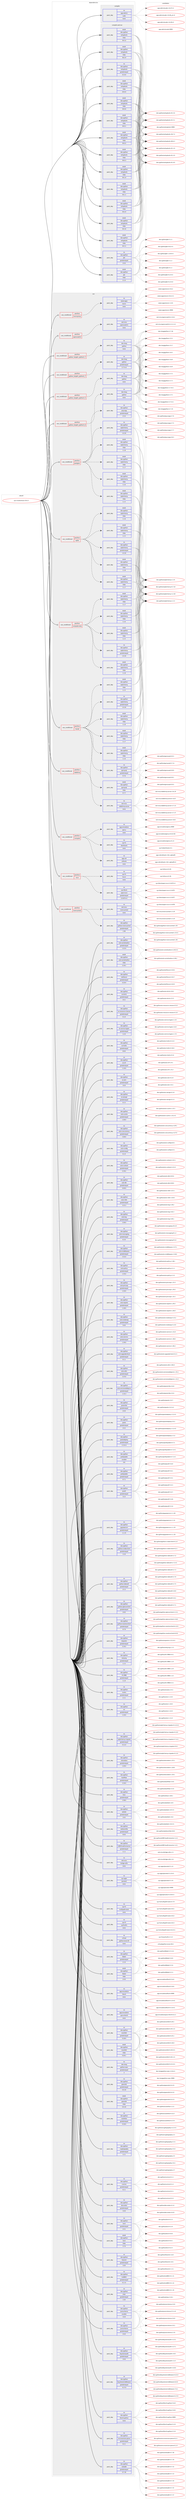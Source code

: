 digraph prolog {

# *************
# Graph options
# *************

newrank=true;
concentrate=true;
compound=true;
graph [rankdir=LR,fontname=Helvetica,fontsize=10,ranksep=1.5];#, ranksep=2.5, nodesep=0.2];
edge  [arrowhead=vee];
node  [fontname=Helvetica,fontsize=10];

# **********
# The ebuild
# **********

subgraph cluster_leftcol {
color=gray;
rank=same;
label=<<i>ebuild</i>>;
id [label="sys-cluster/nova-19.0.3", color=red, width=4, href="../sys-cluster/nova-19.0.3.svg"];
}

# ****************
# The dependencies
# ****************

subgraph cluster_midcol {
color=gray;
label=<<i>dependencies</i>>;
subgraph cluster_compile {
fillcolor="#eeeeee";
style=filled;
label=<<i>compile</i>>;
subgraph pack657434 {
dependency886064 [label=<<TABLE BORDER="0" CELLBORDER="1" CELLSPACING="0" CELLPADDING="4" WIDTH="220"><TR><TD ROWSPAN="6" CELLPADDING="30">pack_dep</TD></TR><TR><TD WIDTH="110">no</TD></TR><TR><TD>app-admin</TD></TR><TR><TD>sudo</TD></TR><TR><TD>none</TD></TR><TR><TD></TD></TR></TABLE>>, shape=none, color=blue];
}
id:e -> dependency886064:w [weight=20,style="solid",arrowhead="vee"];
}
subgraph cluster_compileandrun {
fillcolor="#eeeeee";
style=filled;
label=<<i>compile and run</i>>;
subgraph pack657435 {
dependency886065 [label=<<TABLE BORDER="0" CELLBORDER="1" CELLSPACING="0" CELLPADDING="4" WIDTH="220"><TR><TD ROWSPAN="6" CELLPADDING="30">pack_dep</TD></TR><TR><TD WIDTH="110">no</TD></TR><TR><TD>dev-python</TD></TR><TR><TD>pbr</TD></TR><TR><TD>greaterequal</TD></TR><TR><TD>2.0.0</TD></TR></TABLE>>, shape=none, color=blue];
}
id:e -> dependency886065:w [weight=20,style="solid",arrowhead="odotvee"];
subgraph pack657436 {
dependency886066 [label=<<TABLE BORDER="0" CELLBORDER="1" CELLSPACING="0" CELLPADDING="4" WIDTH="220"><TR><TD ROWSPAN="6" CELLPADDING="30">pack_dep</TD></TR><TR><TD WIDTH="110">no</TD></TR><TR><TD>dev-python</TD></TR><TR><TD>setuptools</TD></TR><TR><TD>greaterequal</TD></TR><TR><TD>21.0.0</TD></TR></TABLE>>, shape=none, color=blue];
}
id:e -> dependency886066:w [weight=20,style="solid",arrowhead="odotvee"];
subgraph pack657437 {
dependency886067 [label=<<TABLE BORDER="0" CELLBORDER="1" CELLSPACING="0" CELLPADDING="4" WIDTH="220"><TR><TD ROWSPAN="6" CELLPADDING="30">pack_dep</TD></TR><TR><TD WIDTH="110">weak</TD></TR><TR><TD>dev-python</TD></TR><TR><TD>pbr</TD></TR><TR><TD>tilde</TD></TR><TR><TD>2.1.0</TD></TR></TABLE>>, shape=none, color=blue];
}
id:e -> dependency886067:w [weight=20,style="solid",arrowhead="odotvee"];
subgraph pack657438 {
dependency886068 [label=<<TABLE BORDER="0" CELLBORDER="1" CELLSPACING="0" CELLPADDING="4" WIDTH="220"><TR><TD ROWSPAN="6" CELLPADDING="30">pack_dep</TD></TR><TR><TD WIDTH="110">weak</TD></TR><TR><TD>dev-python</TD></TR><TR><TD>setuptools</TD></TR><TR><TD>tilde</TD></TR><TR><TD>24.0.0</TD></TR></TABLE>>, shape=none, color=blue];
}
id:e -> dependency886068:w [weight=20,style="solid",arrowhead="odotvee"];
subgraph pack657439 {
dependency886069 [label=<<TABLE BORDER="0" CELLBORDER="1" CELLSPACING="0" CELLPADDING="4" WIDTH="220"><TR><TD ROWSPAN="6" CELLPADDING="30">pack_dep</TD></TR><TR><TD WIDTH="110">weak</TD></TR><TR><TD>dev-python</TD></TR><TR><TD>setuptools</TD></TR><TR><TD>tilde</TD></TR><TR><TD>34.0.0</TD></TR></TABLE>>, shape=none, color=blue];
}
id:e -> dependency886069:w [weight=20,style="solid",arrowhead="odotvee"];
subgraph pack657440 {
dependency886070 [label=<<TABLE BORDER="0" CELLBORDER="1" CELLSPACING="0" CELLPADDING="4" WIDTH="220"><TR><TD ROWSPAN="6" CELLPADDING="30">pack_dep</TD></TR><TR><TD WIDTH="110">weak</TD></TR><TR><TD>dev-python</TD></TR><TR><TD>setuptools</TD></TR><TR><TD>tilde</TD></TR><TR><TD>34.0.1</TD></TR></TABLE>>, shape=none, color=blue];
}
id:e -> dependency886070:w [weight=20,style="solid",arrowhead="odotvee"];
subgraph pack657441 {
dependency886071 [label=<<TABLE BORDER="0" CELLBORDER="1" CELLSPACING="0" CELLPADDING="4" WIDTH="220"><TR><TD ROWSPAN="6" CELLPADDING="30">pack_dep</TD></TR><TR><TD WIDTH="110">weak</TD></TR><TR><TD>dev-python</TD></TR><TR><TD>setuptools</TD></TR><TR><TD>tilde</TD></TR><TR><TD>34.0.2</TD></TR></TABLE>>, shape=none, color=blue];
}
id:e -> dependency886071:w [weight=20,style="solid",arrowhead="odotvee"];
subgraph pack657442 {
dependency886072 [label=<<TABLE BORDER="0" CELLBORDER="1" CELLSPACING="0" CELLPADDING="4" WIDTH="220"><TR><TD ROWSPAN="6" CELLPADDING="30">pack_dep</TD></TR><TR><TD WIDTH="110">weak</TD></TR><TR><TD>dev-python</TD></TR><TR><TD>setuptools</TD></TR><TR><TD>tilde</TD></TR><TR><TD>34.0.3</TD></TR></TABLE>>, shape=none, color=blue];
}
id:e -> dependency886072:w [weight=20,style="solid",arrowhead="odotvee"];
subgraph pack657443 {
dependency886073 [label=<<TABLE BORDER="0" CELLBORDER="1" CELLSPACING="0" CELLPADDING="4" WIDTH="220"><TR><TD ROWSPAN="6" CELLPADDING="30">pack_dep</TD></TR><TR><TD WIDTH="110">weak</TD></TR><TR><TD>dev-python</TD></TR><TR><TD>setuptools</TD></TR><TR><TD>tilde</TD></TR><TR><TD>34.1.0</TD></TR></TABLE>>, shape=none, color=blue];
}
id:e -> dependency886073:w [weight=20,style="solid",arrowhead="odotvee"];
subgraph pack657444 {
dependency886074 [label=<<TABLE BORDER="0" CELLBORDER="1" CELLSPACING="0" CELLPADDING="4" WIDTH="220"><TR><TD ROWSPAN="6" CELLPADDING="30">pack_dep</TD></TR><TR><TD WIDTH="110">weak</TD></TR><TR><TD>dev-python</TD></TR><TR><TD>setuptools</TD></TR><TR><TD>tilde</TD></TR><TR><TD>34.1.1</TD></TR></TABLE>>, shape=none, color=blue];
}
id:e -> dependency886074:w [weight=20,style="solid",arrowhead="odotvee"];
subgraph pack657445 {
dependency886075 [label=<<TABLE BORDER="0" CELLBORDER="1" CELLSPACING="0" CELLPADDING="4" WIDTH="220"><TR><TD ROWSPAN="6" CELLPADDING="30">pack_dep</TD></TR><TR><TD WIDTH="110">weak</TD></TR><TR><TD>dev-python</TD></TR><TR><TD>setuptools</TD></TR><TR><TD>tilde</TD></TR><TR><TD>34.2.0</TD></TR></TABLE>>, shape=none, color=blue];
}
id:e -> dependency886075:w [weight=20,style="solid",arrowhead="odotvee"];
subgraph pack657446 {
dependency886076 [label=<<TABLE BORDER="0" CELLBORDER="1" CELLSPACING="0" CELLPADDING="4" WIDTH="220"><TR><TD ROWSPAN="6" CELLPADDING="30">pack_dep</TD></TR><TR><TD WIDTH="110">weak</TD></TR><TR><TD>dev-python</TD></TR><TR><TD>setuptools</TD></TR><TR><TD>tilde</TD></TR><TR><TD>34.3.0</TD></TR></TABLE>>, shape=none, color=blue];
}
id:e -> dependency886076:w [weight=20,style="solid",arrowhead="odotvee"];
subgraph pack657447 {
dependency886077 [label=<<TABLE BORDER="0" CELLBORDER="1" CELLSPACING="0" CELLPADDING="4" WIDTH="220"><TR><TD ROWSPAN="6" CELLPADDING="30">pack_dep</TD></TR><TR><TD WIDTH="110">weak</TD></TR><TR><TD>dev-python</TD></TR><TR><TD>setuptools</TD></TR><TR><TD>tilde</TD></TR><TR><TD>34.3.1</TD></TR></TABLE>>, shape=none, color=blue];
}
id:e -> dependency886077:w [weight=20,style="solid",arrowhead="odotvee"];
subgraph pack657448 {
dependency886078 [label=<<TABLE BORDER="0" CELLBORDER="1" CELLSPACING="0" CELLPADDING="4" WIDTH="220"><TR><TD ROWSPAN="6" CELLPADDING="30">pack_dep</TD></TR><TR><TD WIDTH="110">weak</TD></TR><TR><TD>dev-python</TD></TR><TR><TD>setuptools</TD></TR><TR><TD>tilde</TD></TR><TR><TD>34.3.2</TD></TR></TABLE>>, shape=none, color=blue];
}
id:e -> dependency886078:w [weight=20,style="solid",arrowhead="odotvee"];
subgraph pack657449 {
dependency886079 [label=<<TABLE BORDER="0" CELLBORDER="1" CELLSPACING="0" CELLPADDING="4" WIDTH="220"><TR><TD ROWSPAN="6" CELLPADDING="30">pack_dep</TD></TR><TR><TD WIDTH="110">weak</TD></TR><TR><TD>dev-python</TD></TR><TR><TD>setuptools</TD></TR><TR><TD>tilde</TD></TR><TR><TD>36.2.0</TD></TR></TABLE>>, shape=none, color=blue];
}
id:e -> dependency886079:w [weight=20,style="solid",arrowhead="odotvee"];
}
subgraph cluster_run {
fillcolor="#eeeeee";
style=filled;
label=<<i>run</i>>;
subgraph cond213106 {
dependency886080 [label=<<TABLE BORDER="0" CELLBORDER="1" CELLSPACING="0" CELLPADDING="4"><TR><TD ROWSPAN="3" CELLPADDING="10">use_conditional</TD></TR><TR><TD>positive</TD></TR><TR><TD>compute</TD></TR></TABLE>>, shape=none, color=red];
subgraph pack657450 {
dependency886081 [label=<<TABLE BORDER="0" CELLBORDER="1" CELLSPACING="0" CELLPADDING="4" WIDTH="220"><TR><TD ROWSPAN="6" CELLPADDING="30">pack_dep</TD></TR><TR><TD WIDTH="110">no</TD></TR><TR><TD>app-cdr</TD></TR><TR><TD>cdrtools</TD></TR><TR><TD>none</TD></TR><TR><TD></TD></TR></TABLE>>, shape=none, color=blue];
}
dependency886080:e -> dependency886081:w [weight=20,style="dashed",arrowhead="vee"];
subgraph pack657451 {
dependency886082 [label=<<TABLE BORDER="0" CELLBORDER="1" CELLSPACING="0" CELLPADDING="4" WIDTH="220"><TR><TD ROWSPAN="6" CELLPADDING="30">pack_dep</TD></TR><TR><TD WIDTH="110">no</TD></TR><TR><TD>sys-fs</TD></TR><TR><TD>dosfstools</TD></TR><TR><TD>none</TD></TR><TR><TD></TD></TR></TABLE>>, shape=none, color=blue];
}
dependency886080:e -> dependency886082:w [weight=20,style="dashed",arrowhead="vee"];
subgraph pack657452 {
dependency886083 [label=<<TABLE BORDER="0" CELLBORDER="1" CELLSPACING="0" CELLPADDING="4" WIDTH="220"><TR><TD ROWSPAN="6" CELLPADDING="30">pack_dep</TD></TR><TR><TD WIDTH="110">no</TD></TR><TR><TD>app-emulation</TD></TR><TR><TD>qemu</TD></TR><TR><TD>none</TD></TR><TR><TD></TD></TR></TABLE>>, shape=none, color=blue];
}
dependency886080:e -> dependency886083:w [weight=20,style="dashed",arrowhead="vee"];
}
id:e -> dependency886080:w [weight=20,style="solid",arrowhead="odot"];
subgraph cond213107 {
dependency886084 [label=<<TABLE BORDER="0" CELLBORDER="1" CELLSPACING="0" CELLPADDING="4"><TR><TD ROWSPAN="3" CELLPADDING="10">use_conditional</TD></TR><TR><TD>positive</TD></TR><TR><TD>compute-only</TD></TR></TABLE>>, shape=none, color=red];
subgraph pack657453 {
dependency886085 [label=<<TABLE BORDER="0" CELLBORDER="1" CELLSPACING="0" CELLPADDING="4" WIDTH="220"><TR><TD ROWSPAN="6" CELLPADDING="30">pack_dep</TD></TR><TR><TD WIDTH="110">no</TD></TR><TR><TD>dev-python</TD></TR><TR><TD>sqlalchemy</TD></TR><TR><TD>greaterequal</TD></TR><TR><TD>1.0.10</TD></TR></TABLE>>, shape=none, color=blue];
}
dependency886084:e -> dependency886085:w [weight=20,style="dashed",arrowhead="vee"];
subgraph pack657454 {
dependency886086 [label=<<TABLE BORDER="0" CELLBORDER="1" CELLSPACING="0" CELLPADDING="4" WIDTH="220"><TR><TD ROWSPAN="6" CELLPADDING="30">pack_dep</TD></TR><TR><TD WIDTH="110">weak</TD></TR><TR><TD>dev-python</TD></TR><TR><TD>sqlalchemy</TD></TR><TR><TD>tilde</TD></TR><TR><TD>1.1.5</TD></TR></TABLE>>, shape=none, color=blue];
}
dependency886084:e -> dependency886086:w [weight=20,style="dashed",arrowhead="vee"];
subgraph pack657455 {
dependency886087 [label=<<TABLE BORDER="0" CELLBORDER="1" CELLSPACING="0" CELLPADDING="4" WIDTH="220"><TR><TD ROWSPAN="6" CELLPADDING="30">pack_dep</TD></TR><TR><TD WIDTH="110">weak</TD></TR><TR><TD>dev-python</TD></TR><TR><TD>sqlalchemy</TD></TR><TR><TD>tilde</TD></TR><TR><TD>1.1.6</TD></TR></TABLE>>, shape=none, color=blue];
}
dependency886084:e -> dependency886087:w [weight=20,style="dashed",arrowhead="vee"];
subgraph pack657456 {
dependency886088 [label=<<TABLE BORDER="0" CELLBORDER="1" CELLSPACING="0" CELLPADDING="4" WIDTH="220"><TR><TD ROWSPAN="6" CELLPADDING="30">pack_dep</TD></TR><TR><TD WIDTH="110">weak</TD></TR><TR><TD>dev-python</TD></TR><TR><TD>sqlalchemy</TD></TR><TR><TD>tilde</TD></TR><TR><TD>1.1.7</TD></TR></TABLE>>, shape=none, color=blue];
}
dependency886084:e -> dependency886088:w [weight=20,style="dashed",arrowhead="vee"];
subgraph pack657457 {
dependency886089 [label=<<TABLE BORDER="0" CELLBORDER="1" CELLSPACING="0" CELLPADDING="4" WIDTH="220"><TR><TD ROWSPAN="6" CELLPADDING="30">pack_dep</TD></TR><TR><TD WIDTH="110">weak</TD></TR><TR><TD>dev-python</TD></TR><TR><TD>sqlalchemy</TD></TR><TR><TD>tilde</TD></TR><TR><TD>1.1.8</TD></TR></TABLE>>, shape=none, color=blue];
}
dependency886084:e -> dependency886089:w [weight=20,style="dashed",arrowhead="vee"];
}
id:e -> dependency886084:w [weight=20,style="solid",arrowhead="odot"];
subgraph cond213108 {
dependency886090 [label=<<TABLE BORDER="0" CELLBORDER="1" CELLSPACING="0" CELLPADDING="4"><TR><TD ROWSPAN="3" CELLPADDING="10">use_conditional</TD></TR><TR><TD>positive</TD></TR><TR><TD>iscsi</TD></TR></TABLE>>, shape=none, color=red];
subgraph pack657458 {
dependency886091 [label=<<TABLE BORDER="0" CELLBORDER="1" CELLSPACING="0" CELLPADDING="4" WIDTH="220"><TR><TD ROWSPAN="6" CELLPADDING="30">pack_dep</TD></TR><TR><TD WIDTH="110">no</TD></TR><TR><TD>sys-fs</TD></TR><TR><TD>lsscsi</TD></TR><TR><TD>none</TD></TR><TR><TD></TD></TR></TABLE>>, shape=none, color=blue];
}
dependency886090:e -> dependency886091:w [weight=20,style="dashed",arrowhead="vee"];
subgraph pack657459 {
dependency886092 [label=<<TABLE BORDER="0" CELLBORDER="1" CELLSPACING="0" CELLPADDING="4" WIDTH="220"><TR><TD ROWSPAN="6" CELLPADDING="30">pack_dep</TD></TR><TR><TD WIDTH="110">no</TD></TR><TR><TD>sys-block</TD></TR><TR><TD>open-iscsi</TD></TR><TR><TD>greaterequal</TD></TR><TR><TD>2.0.873-r1</TD></TR></TABLE>>, shape=none, color=blue];
}
dependency886090:e -> dependency886092:w [weight=20,style="dashed",arrowhead="vee"];
}
id:e -> dependency886090:w [weight=20,style="solid",arrowhead="odot"];
subgraph cond213109 {
dependency886093 [label=<<TABLE BORDER="0" CELLBORDER="1" CELLSPACING="0" CELLPADDING="4"><TR><TD ROWSPAN="3" CELLPADDING="10">use_conditional</TD></TR><TR><TD>positive</TD></TR><TR><TD>memcached</TD></TR></TABLE>>, shape=none, color=red];
subgraph pack657460 {
dependency886094 [label=<<TABLE BORDER="0" CELLBORDER="1" CELLSPACING="0" CELLPADDING="4" WIDTH="220"><TR><TD ROWSPAN="6" CELLPADDING="30">pack_dep</TD></TR><TR><TD WIDTH="110">no</TD></TR><TR><TD>net-misc</TD></TR><TR><TD>memcached</TD></TR><TR><TD>none</TD></TR><TR><TD></TD></TR></TABLE>>, shape=none, color=blue];
}
dependency886093:e -> dependency886094:w [weight=20,style="dashed",arrowhead="vee"];
subgraph pack657461 {
dependency886095 [label=<<TABLE BORDER="0" CELLBORDER="1" CELLSPACING="0" CELLPADDING="4" WIDTH="220"><TR><TD ROWSPAN="6" CELLPADDING="30">pack_dep</TD></TR><TR><TD WIDTH="110">no</TD></TR><TR><TD>dev-python</TD></TR><TR><TD>python-memcached</TD></TR><TR><TD>greaterequal</TD></TR><TR><TD>1.58</TD></TR></TABLE>>, shape=none, color=blue];
}
dependency886093:e -> dependency886095:w [weight=20,style="dashed",arrowhead="vee"];
}
id:e -> dependency886093:w [weight=20,style="solid",arrowhead="odot"];
subgraph cond213110 {
dependency886096 [label=<<TABLE BORDER="0" CELLBORDER="1" CELLSPACING="0" CELLPADDING="4"><TR><TD ROWSPAN="3" CELLPADDING="10">use_conditional</TD></TR><TR><TD>positive</TD></TR><TR><TD>mysql</TD></TR></TABLE>>, shape=none, color=red];
subgraph pack657462 {
dependency886097 [label=<<TABLE BORDER="0" CELLBORDER="1" CELLSPACING="0" CELLPADDING="4" WIDTH="220"><TR><TD ROWSPAN="6" CELLPADDING="30">pack_dep</TD></TR><TR><TD WIDTH="110">no</TD></TR><TR><TD>dev-python</TD></TR><TR><TD>pymysql</TD></TR><TR><TD>greaterequal</TD></TR><TR><TD>0.7.6</TD></TR></TABLE>>, shape=none, color=blue];
}
dependency886096:e -> dependency886097:w [weight=20,style="dashed",arrowhead="vee"];
subgraph pack657463 {
dependency886098 [label=<<TABLE BORDER="0" CELLBORDER="1" CELLSPACING="0" CELLPADDING="4" WIDTH="220"><TR><TD ROWSPAN="6" CELLPADDING="30">pack_dep</TD></TR><TR><TD WIDTH="110">weak</TD></TR><TR><TD>dev-python</TD></TR><TR><TD>pymysql</TD></TR><TR><TD>tilde</TD></TR><TR><TD>0.7.7</TD></TR></TABLE>>, shape=none, color=blue];
}
dependency886096:e -> dependency886098:w [weight=20,style="dashed",arrowhead="vee"];
subgraph pack657464 {
dependency886099 [label=<<TABLE BORDER="0" CELLBORDER="1" CELLSPACING="0" CELLPADDING="4" WIDTH="220"><TR><TD ROWSPAN="6" CELLPADDING="30">pack_dep</TD></TR><TR><TD WIDTH="110">no</TD></TR><TR><TD>dev-python</TD></TR><TR><TD>sqlalchemy</TD></TR><TR><TD>greaterequal</TD></TR><TR><TD>1.0.10</TD></TR></TABLE>>, shape=none, color=blue];
}
dependency886096:e -> dependency886099:w [weight=20,style="dashed",arrowhead="vee"];
subgraph pack657465 {
dependency886100 [label=<<TABLE BORDER="0" CELLBORDER="1" CELLSPACING="0" CELLPADDING="4" WIDTH="220"><TR><TD ROWSPAN="6" CELLPADDING="30">pack_dep</TD></TR><TR><TD WIDTH="110">weak</TD></TR><TR><TD>dev-python</TD></TR><TR><TD>sqlalchemy</TD></TR><TR><TD>tilde</TD></TR><TR><TD>1.1.5</TD></TR></TABLE>>, shape=none, color=blue];
}
dependency886096:e -> dependency886100:w [weight=20,style="dashed",arrowhead="vee"];
subgraph pack657466 {
dependency886101 [label=<<TABLE BORDER="0" CELLBORDER="1" CELLSPACING="0" CELLPADDING="4" WIDTH="220"><TR><TD ROWSPAN="6" CELLPADDING="30">pack_dep</TD></TR><TR><TD WIDTH="110">weak</TD></TR><TR><TD>dev-python</TD></TR><TR><TD>sqlalchemy</TD></TR><TR><TD>tilde</TD></TR><TR><TD>1.1.6</TD></TR></TABLE>>, shape=none, color=blue];
}
dependency886096:e -> dependency886101:w [weight=20,style="dashed",arrowhead="vee"];
subgraph pack657467 {
dependency886102 [label=<<TABLE BORDER="0" CELLBORDER="1" CELLSPACING="0" CELLPADDING="4" WIDTH="220"><TR><TD ROWSPAN="6" CELLPADDING="30">pack_dep</TD></TR><TR><TD WIDTH="110">weak</TD></TR><TR><TD>dev-python</TD></TR><TR><TD>sqlalchemy</TD></TR><TR><TD>tilde</TD></TR><TR><TD>1.1.7</TD></TR></TABLE>>, shape=none, color=blue];
}
dependency886096:e -> dependency886102:w [weight=20,style="dashed",arrowhead="vee"];
subgraph pack657468 {
dependency886103 [label=<<TABLE BORDER="0" CELLBORDER="1" CELLSPACING="0" CELLPADDING="4" WIDTH="220"><TR><TD ROWSPAN="6" CELLPADDING="30">pack_dep</TD></TR><TR><TD WIDTH="110">weak</TD></TR><TR><TD>dev-python</TD></TR><TR><TD>sqlalchemy</TD></TR><TR><TD>tilde</TD></TR><TR><TD>1.1.8</TD></TR></TABLE>>, shape=none, color=blue];
}
dependency886096:e -> dependency886103:w [weight=20,style="dashed",arrowhead="vee"];
}
id:e -> dependency886096:w [weight=20,style="solid",arrowhead="odot"];
subgraph cond213111 {
dependency886104 [label=<<TABLE BORDER="0" CELLBORDER="1" CELLSPACING="0" CELLPADDING="4"><TR><TD ROWSPAN="3" CELLPADDING="10">use_conditional</TD></TR><TR><TD>positive</TD></TR><TR><TD>novncproxy</TD></TR></TABLE>>, shape=none, color=red];
subgraph pack657469 {
dependency886105 [label=<<TABLE BORDER="0" CELLBORDER="1" CELLSPACING="0" CELLPADDING="4" WIDTH="220"><TR><TD ROWSPAN="6" CELLPADDING="30">pack_dep</TD></TR><TR><TD WIDTH="110">no</TD></TR><TR><TD>www-apps</TD></TR><TR><TD>novnc</TD></TR><TR><TD>none</TD></TR><TR><TD></TD></TR></TABLE>>, shape=none, color=blue];
}
dependency886104:e -> dependency886105:w [weight=20,style="dashed",arrowhead="vee"];
}
id:e -> dependency886104:w [weight=20,style="solid",arrowhead="odot"];
subgraph cond213112 {
dependency886106 [label=<<TABLE BORDER="0" CELLBORDER="1" CELLSPACING="0" CELLPADDING="4"><TR><TD ROWSPAN="3" CELLPADDING="10">use_conditional</TD></TR><TR><TD>positive</TD></TR><TR><TD>openvswitch</TD></TR></TABLE>>, shape=none, color=red];
subgraph pack657470 {
dependency886107 [label=<<TABLE BORDER="0" CELLBORDER="1" CELLSPACING="0" CELLPADDING="4" WIDTH="220"><TR><TD ROWSPAN="6" CELLPADDING="30">pack_dep</TD></TR><TR><TD WIDTH="110">no</TD></TR><TR><TD>net-misc</TD></TR><TR><TD>openvswitch</TD></TR><TR><TD>none</TD></TR><TR><TD></TD></TR></TABLE>>, shape=none, color=blue];
}
dependency886106:e -> dependency886107:w [weight=20,style="dashed",arrowhead="vee"];
}
id:e -> dependency886106:w [weight=20,style="solid",arrowhead="odot"];
subgraph cond213113 {
dependency886108 [label=<<TABLE BORDER="0" CELLBORDER="1" CELLSPACING="0" CELLPADDING="4"><TR><TD ROWSPAN="3" CELLPADDING="10">use_conditional</TD></TR><TR><TD>positive</TD></TR><TR><TD>postgres</TD></TR></TABLE>>, shape=none, color=red];
subgraph pack657471 {
dependency886109 [label=<<TABLE BORDER="0" CELLBORDER="1" CELLSPACING="0" CELLPADDING="4" WIDTH="220"><TR><TD ROWSPAN="6" CELLPADDING="30">pack_dep</TD></TR><TR><TD WIDTH="110">no</TD></TR><TR><TD>dev-python</TD></TR><TR><TD>psycopg</TD></TR><TR><TD>greaterequal</TD></TR><TR><TD>2.5.0</TD></TR></TABLE>>, shape=none, color=blue];
}
dependency886108:e -> dependency886109:w [weight=20,style="dashed",arrowhead="vee"];
subgraph pack657472 {
dependency886110 [label=<<TABLE BORDER="0" CELLBORDER="1" CELLSPACING="0" CELLPADDING="4" WIDTH="220"><TR><TD ROWSPAN="6" CELLPADDING="30">pack_dep</TD></TR><TR><TD WIDTH="110">no</TD></TR><TR><TD>dev-python</TD></TR><TR><TD>sqlalchemy</TD></TR><TR><TD>greaterequal</TD></TR><TR><TD>1.0.10</TD></TR></TABLE>>, shape=none, color=blue];
}
dependency886108:e -> dependency886110:w [weight=20,style="dashed",arrowhead="vee"];
subgraph pack657473 {
dependency886111 [label=<<TABLE BORDER="0" CELLBORDER="1" CELLSPACING="0" CELLPADDING="4" WIDTH="220"><TR><TD ROWSPAN="6" CELLPADDING="30">pack_dep</TD></TR><TR><TD WIDTH="110">weak</TD></TR><TR><TD>dev-python</TD></TR><TR><TD>sqlalchemy</TD></TR><TR><TD>tilde</TD></TR><TR><TD>1.1.5</TD></TR></TABLE>>, shape=none, color=blue];
}
dependency886108:e -> dependency886111:w [weight=20,style="dashed",arrowhead="vee"];
subgraph pack657474 {
dependency886112 [label=<<TABLE BORDER="0" CELLBORDER="1" CELLSPACING="0" CELLPADDING="4" WIDTH="220"><TR><TD ROWSPAN="6" CELLPADDING="30">pack_dep</TD></TR><TR><TD WIDTH="110">weak</TD></TR><TR><TD>dev-python</TD></TR><TR><TD>sqlalchemy</TD></TR><TR><TD>tilde</TD></TR><TR><TD>1.1.6</TD></TR></TABLE>>, shape=none, color=blue];
}
dependency886108:e -> dependency886112:w [weight=20,style="dashed",arrowhead="vee"];
subgraph pack657475 {
dependency886113 [label=<<TABLE BORDER="0" CELLBORDER="1" CELLSPACING="0" CELLPADDING="4" WIDTH="220"><TR><TD ROWSPAN="6" CELLPADDING="30">pack_dep</TD></TR><TR><TD WIDTH="110">weak</TD></TR><TR><TD>dev-python</TD></TR><TR><TD>sqlalchemy</TD></TR><TR><TD>tilde</TD></TR><TR><TD>1.1.7</TD></TR></TABLE>>, shape=none, color=blue];
}
dependency886108:e -> dependency886113:w [weight=20,style="dashed",arrowhead="vee"];
subgraph pack657476 {
dependency886114 [label=<<TABLE BORDER="0" CELLBORDER="1" CELLSPACING="0" CELLPADDING="4" WIDTH="220"><TR><TD ROWSPAN="6" CELLPADDING="30">pack_dep</TD></TR><TR><TD WIDTH="110">weak</TD></TR><TR><TD>dev-python</TD></TR><TR><TD>sqlalchemy</TD></TR><TR><TD>tilde</TD></TR><TR><TD>1.1.8</TD></TR></TABLE>>, shape=none, color=blue];
}
dependency886108:e -> dependency886114:w [weight=20,style="dashed",arrowhead="vee"];
}
id:e -> dependency886108:w [weight=20,style="solid",arrowhead="odot"];
subgraph cond213114 {
dependency886115 [label=<<TABLE BORDER="0" CELLBORDER="1" CELLSPACING="0" CELLPADDING="4"><TR><TD ROWSPAN="3" CELLPADDING="10">use_conditional</TD></TR><TR><TD>positive</TD></TR><TR><TD>python_targets_python2_7</TD></TR></TABLE>>, shape=none, color=red];
subgraph pack657477 {
dependency886116 [label=<<TABLE BORDER="0" CELLBORDER="1" CELLSPACING="0" CELLPADDING="4" WIDTH="220"><TR><TD ROWSPAN="6" CELLPADDING="30">pack_dep</TD></TR><TR><TD WIDTH="110">no</TD></TR><TR><TD>dev-lang</TD></TR><TR><TD>python</TD></TR><TR><TD>greaterequal</TD></TR><TR><TD>2.7.5-r2</TD></TR></TABLE>>, shape=none, color=blue];
}
dependency886115:e -> dependency886116:w [weight=20,style="dashed",arrowhead="vee"];
}
id:e -> dependency886115:w [weight=20,style="solid",arrowhead="odot"];
subgraph cond213115 {
dependency886117 [label=<<TABLE BORDER="0" CELLBORDER="1" CELLSPACING="0" CELLPADDING="4"><TR><TD ROWSPAN="3" CELLPADDING="10">use_conditional</TD></TR><TR><TD>positive</TD></TR><TR><TD>python_targets_python3_5</TD></TR></TABLE>>, shape=none, color=red];
subgraph pack657478 {
dependency886118 [label=<<TABLE BORDER="0" CELLBORDER="1" CELLSPACING="0" CELLPADDING="4" WIDTH="220"><TR><TD ROWSPAN="6" CELLPADDING="30">pack_dep</TD></TR><TR><TD WIDTH="110">no</TD></TR><TR><TD>dev-lang</TD></TR><TR><TD>python</TD></TR><TR><TD>none</TD></TR><TR><TD></TD></TR></TABLE>>, shape=none, color=blue];
}
dependency886117:e -> dependency886118:w [weight=20,style="dashed",arrowhead="vee"];
}
id:e -> dependency886117:w [weight=20,style="solid",arrowhead="odot"];
subgraph cond213116 {
dependency886119 [label=<<TABLE BORDER="0" CELLBORDER="1" CELLSPACING="0" CELLPADDING="4"><TR><TD ROWSPAN="3" CELLPADDING="10">use_conditional</TD></TR><TR><TD>positive</TD></TR><TR><TD>python_targets_python3_6</TD></TR></TABLE>>, shape=none, color=red];
subgraph pack657479 {
dependency886120 [label=<<TABLE BORDER="0" CELLBORDER="1" CELLSPACING="0" CELLPADDING="4" WIDTH="220"><TR><TD ROWSPAN="6" CELLPADDING="30">pack_dep</TD></TR><TR><TD WIDTH="110">no</TD></TR><TR><TD>dev-lang</TD></TR><TR><TD>python</TD></TR><TR><TD>none</TD></TR><TR><TD></TD></TR></TABLE>>, shape=none, color=blue];
}
dependency886119:e -> dependency886120:w [weight=20,style="dashed",arrowhead="vee"];
}
id:e -> dependency886119:w [weight=20,style="solid",arrowhead="odot"];
subgraph cond213117 {
dependency886121 [label=<<TABLE BORDER="0" CELLBORDER="1" CELLSPACING="0" CELLPADDING="4"><TR><TD ROWSPAN="3" CELLPADDING="10">use_conditional</TD></TR><TR><TD>positive</TD></TR><TR><TD>python_targets_python3_7</TD></TR></TABLE>>, shape=none, color=red];
subgraph pack657480 {
dependency886122 [label=<<TABLE BORDER="0" CELLBORDER="1" CELLSPACING="0" CELLPADDING="4" WIDTH="220"><TR><TD ROWSPAN="6" CELLPADDING="30">pack_dep</TD></TR><TR><TD WIDTH="110">no</TD></TR><TR><TD>dev-lang</TD></TR><TR><TD>python</TD></TR><TR><TD>none</TD></TR><TR><TD></TD></TR></TABLE>>, shape=none, color=blue];
}
dependency886121:e -> dependency886122:w [weight=20,style="dashed",arrowhead="vee"];
}
id:e -> dependency886121:w [weight=20,style="solid",arrowhead="odot"];
subgraph cond213118 {
dependency886123 [label=<<TABLE BORDER="0" CELLBORDER="1" CELLSPACING="0" CELLPADDING="4"><TR><TD ROWSPAN="3" CELLPADDING="10">use_conditional</TD></TR><TR><TD>positive</TD></TR><TR><TD>rabbitmq</TD></TR></TABLE>>, shape=none, color=red];
subgraph pack657481 {
dependency886124 [label=<<TABLE BORDER="0" CELLBORDER="1" CELLSPACING="0" CELLPADDING="4" WIDTH="220"><TR><TD ROWSPAN="6" CELLPADDING="30">pack_dep</TD></TR><TR><TD WIDTH="110">no</TD></TR><TR><TD>net-misc</TD></TR><TR><TD>rabbitmq-server</TD></TR><TR><TD>none</TD></TR><TR><TD></TD></TR></TABLE>>, shape=none, color=blue];
}
dependency886123:e -> dependency886124:w [weight=20,style="dashed",arrowhead="vee"];
}
id:e -> dependency886123:w [weight=20,style="solid",arrowhead="odot"];
subgraph cond213119 {
dependency886125 [label=<<TABLE BORDER="0" CELLBORDER="1" CELLSPACING="0" CELLPADDING="4"><TR><TD ROWSPAN="3" CELLPADDING="10">use_conditional</TD></TR><TR><TD>positive</TD></TR><TR><TD>sqlite</TD></TR></TABLE>>, shape=none, color=red];
subgraph pack657482 {
dependency886126 [label=<<TABLE BORDER="0" CELLBORDER="1" CELLSPACING="0" CELLPADDING="4" WIDTH="220"><TR><TD ROWSPAN="6" CELLPADDING="30">pack_dep</TD></TR><TR><TD WIDTH="110">no</TD></TR><TR><TD>dev-python</TD></TR><TR><TD>sqlalchemy</TD></TR><TR><TD>greaterequal</TD></TR><TR><TD>1.0.10</TD></TR></TABLE>>, shape=none, color=blue];
}
dependency886125:e -> dependency886126:w [weight=20,style="dashed",arrowhead="vee"];
subgraph pack657483 {
dependency886127 [label=<<TABLE BORDER="0" CELLBORDER="1" CELLSPACING="0" CELLPADDING="4" WIDTH="220"><TR><TD ROWSPAN="6" CELLPADDING="30">pack_dep</TD></TR><TR><TD WIDTH="110">weak</TD></TR><TR><TD>dev-python</TD></TR><TR><TD>sqlalchemy</TD></TR><TR><TD>tilde</TD></TR><TR><TD>1.1.5</TD></TR></TABLE>>, shape=none, color=blue];
}
dependency886125:e -> dependency886127:w [weight=20,style="dashed",arrowhead="vee"];
subgraph pack657484 {
dependency886128 [label=<<TABLE BORDER="0" CELLBORDER="1" CELLSPACING="0" CELLPADDING="4" WIDTH="220"><TR><TD ROWSPAN="6" CELLPADDING="30">pack_dep</TD></TR><TR><TD WIDTH="110">weak</TD></TR><TR><TD>dev-python</TD></TR><TR><TD>sqlalchemy</TD></TR><TR><TD>tilde</TD></TR><TR><TD>1.1.6</TD></TR></TABLE>>, shape=none, color=blue];
}
dependency886125:e -> dependency886128:w [weight=20,style="dashed",arrowhead="vee"];
subgraph pack657485 {
dependency886129 [label=<<TABLE BORDER="0" CELLBORDER="1" CELLSPACING="0" CELLPADDING="4" WIDTH="220"><TR><TD ROWSPAN="6" CELLPADDING="30">pack_dep</TD></TR><TR><TD WIDTH="110">weak</TD></TR><TR><TD>dev-python</TD></TR><TR><TD>sqlalchemy</TD></TR><TR><TD>tilde</TD></TR><TR><TD>1.1.7</TD></TR></TABLE>>, shape=none, color=blue];
}
dependency886125:e -> dependency886129:w [weight=20,style="dashed",arrowhead="vee"];
subgraph pack657486 {
dependency886130 [label=<<TABLE BORDER="0" CELLBORDER="1" CELLSPACING="0" CELLPADDING="4" WIDTH="220"><TR><TD ROWSPAN="6" CELLPADDING="30">pack_dep</TD></TR><TR><TD WIDTH="110">weak</TD></TR><TR><TD>dev-python</TD></TR><TR><TD>sqlalchemy</TD></TR><TR><TD>tilde</TD></TR><TR><TD>1.1.8</TD></TR></TABLE>>, shape=none, color=blue];
}
dependency886125:e -> dependency886130:w [weight=20,style="dashed",arrowhead="vee"];
}
id:e -> dependency886125:w [weight=20,style="solid",arrowhead="odot"];
subgraph pack657487 {
dependency886131 [label=<<TABLE BORDER="0" CELLBORDER="1" CELLSPACING="0" CELLPADDING="4" WIDTH="220"><TR><TD ROWSPAN="6" CELLPADDING="30">pack_dep</TD></TR><TR><TD WIDTH="110">no</TD></TR><TR><TD>app-emulation</TD></TR><TR><TD>libvirt</TD></TR><TR><TD>none</TD></TR><TR><TD></TD></TR></TABLE>>, shape=none, color=blue];
}
id:e -> dependency886131:w [weight=20,style="solid",arrowhead="odot"];
subgraph pack657488 {
dependency886132 [label=<<TABLE BORDER="0" CELLBORDER="1" CELLSPACING="0" CELLPADDING="4" WIDTH="220"><TR><TD ROWSPAN="6" CELLPADDING="30">pack_dep</TD></TR><TR><TD WIDTH="110">no</TD></TR><TR><TD>app-emulation</TD></TR><TR><TD>spice-html5</TD></TR><TR><TD>none</TD></TR><TR><TD></TD></TR></TABLE>>, shape=none, color=blue];
}
id:e -> dependency886132:w [weight=20,style="solid",arrowhead="odot"];
subgraph pack657489 {
dependency886133 [label=<<TABLE BORDER="0" CELLBORDER="1" CELLSPACING="0" CELLPADDING="4" WIDTH="220"><TR><TD ROWSPAN="6" CELLPADDING="30">pack_dep</TD></TR><TR><TD WIDTH="110">no</TD></TR><TR><TD>dev-lang</TD></TR><TR><TD>python-exec</TD></TR><TR><TD>greaterequal</TD></TR><TR><TD>2</TD></TR></TABLE>>, shape=none, color=blue];
}
id:e -> dependency886133:w [weight=20,style="solid",arrowhead="odot"];
subgraph pack657490 {
dependency886134 [label=<<TABLE BORDER="0" CELLBORDER="1" CELLSPACING="0" CELLPADDING="4" WIDTH="220"><TR><TD ROWSPAN="6" CELLPADDING="30">pack_dep</TD></TR><TR><TD WIDTH="110">no</TD></TR><TR><TD>dev-python</TD></TR><TR><TD>Babel</TD></TR><TR><TD>greaterequal</TD></TR><TR><TD>2.3.4</TD></TR></TABLE>>, shape=none, color=blue];
}
id:e -> dependency886134:w [weight=20,style="solid",arrowhead="odot"];
subgraph pack657491 {
dependency886135 [label=<<TABLE BORDER="0" CELLBORDER="1" CELLSPACING="0" CELLPADDING="4" WIDTH="220"><TR><TD ROWSPAN="6" CELLPADDING="30">pack_dep</TD></TR><TR><TD WIDTH="110">no</TD></TR><TR><TD>dev-python</TD></TR><TR><TD>castellan</TD></TR><TR><TD>greaterequal</TD></TR><TR><TD>0.16.0</TD></TR></TABLE>>, shape=none, color=blue];
}
id:e -> dependency886135:w [weight=20,style="solid",arrowhead="odot"];
subgraph pack657492 {
dependency886136 [label=<<TABLE BORDER="0" CELLBORDER="1" CELLSPACING="0" CELLPADDING="4" WIDTH="220"><TR><TD ROWSPAN="6" CELLPADDING="30">pack_dep</TD></TR><TR><TD WIDTH="110">no</TD></TR><TR><TD>dev-python</TD></TR><TR><TD>cryptography</TD></TR><TR><TD>greaterequal</TD></TR><TR><TD>1.2.1</TD></TR></TABLE>>, shape=none, color=blue];
}
id:e -> dependency886136:w [weight=20,style="solid",arrowhead="odot"];
subgraph pack657493 {
dependency886137 [label=<<TABLE BORDER="0" CELLBORDER="1" CELLSPACING="0" CELLPADDING="4" WIDTH="220"><TR><TD ROWSPAN="6" CELLPADDING="30">pack_dep</TD></TR><TR><TD WIDTH="110">no</TD></TR><TR><TD>dev-python</TD></TR><TR><TD>cursive</TD></TR><TR><TD>greaterequal</TD></TR><TR><TD>0.2.1</TD></TR></TABLE>>, shape=none, color=blue];
}
id:e -> dependency886137:w [weight=20,style="solid",arrowhead="odot"];
subgraph pack657494 {
dependency886138 [label=<<TABLE BORDER="0" CELLBORDER="1" CELLSPACING="0" CELLPADDING="4" WIDTH="220"><TR><TD ROWSPAN="6" CELLPADDING="30">pack_dep</TD></TR><TR><TD WIDTH="110">no</TD></TR><TR><TD>dev-python</TD></TR><TR><TD>decorator</TD></TR><TR><TD>greaterequal</TD></TR><TR><TD>3.4.0</TD></TR></TABLE>>, shape=none, color=blue];
}
id:e -> dependency886138:w [weight=20,style="solid",arrowhead="odot"];
subgraph pack657495 {
dependency886139 [label=<<TABLE BORDER="0" CELLBORDER="1" CELLSPACING="0" CELLPADDING="4" WIDTH="220"><TR><TD ROWSPAN="6" CELLPADDING="30">pack_dep</TD></TR><TR><TD WIDTH="110">no</TD></TR><TR><TD>dev-python</TD></TR><TR><TD>eventlet</TD></TR><TR><TD>greaterequal</TD></TR><TR><TD>0.18.4</TD></TR></TABLE>>, shape=none, color=blue];
}
id:e -> dependency886139:w [weight=20,style="solid",arrowhead="odot"];
subgraph pack657496 {
dependency886140 [label=<<TABLE BORDER="0" CELLBORDER="1" CELLSPACING="0" CELLPADDING="4" WIDTH="220"><TR><TD ROWSPAN="6" CELLPADDING="30">pack_dep</TD></TR><TR><TD WIDTH="110">no</TD></TR><TR><TD>dev-python</TD></TR><TR><TD>futurist</TD></TR><TR><TD>greaterequal</TD></TR><TR><TD>1.8.0</TD></TR></TABLE>>, shape=none, color=blue];
}
id:e -> dependency886140:w [weight=20,style="solid",arrowhead="odot"];
subgraph pack657497 {
dependency886141 [label=<<TABLE BORDER="0" CELLBORDER="1" CELLSPACING="0" CELLPADDING="4" WIDTH="220"><TR><TD ROWSPAN="6" CELLPADDING="30">pack_dep</TD></TR><TR><TD WIDTH="110">no</TD></TR><TR><TD>dev-python</TD></TR><TR><TD>greenlet</TD></TR><TR><TD>greaterequal</TD></TR><TR><TD>0.4.10</TD></TR></TABLE>>, shape=none, color=blue];
}
id:e -> dependency886141:w [weight=20,style="solid",arrowhead="odot"];
subgraph pack657498 {
dependency886142 [label=<<TABLE BORDER="0" CELLBORDER="1" CELLSPACING="0" CELLPADDING="4" WIDTH="220"><TR><TD ROWSPAN="6" CELLPADDING="30">pack_dep</TD></TR><TR><TD WIDTH="110">no</TD></TR><TR><TD>dev-python</TD></TR><TR><TD>iso8601</TD></TR><TR><TD>greaterequal</TD></TR><TR><TD>0.1.11</TD></TR></TABLE>>, shape=none, color=blue];
}
id:e -> dependency886142:w [weight=20,style="solid",arrowhead="odot"];
subgraph pack657499 {
dependency886143 [label=<<TABLE BORDER="0" CELLBORDER="1" CELLSPACING="0" CELLPADDING="4" WIDTH="220"><TR><TD ROWSPAN="6" CELLPADDING="30">pack_dep</TD></TR><TR><TD WIDTH="110">no</TD></TR><TR><TD>dev-python</TD></TR><TR><TD>jinja</TD></TR><TR><TD>greaterequal</TD></TR><TR><TD>2.10</TD></TR></TABLE>>, shape=none, color=blue];
}
id:e -> dependency886143:w [weight=20,style="solid",arrowhead="odot"];
subgraph pack657500 {
dependency886144 [label=<<TABLE BORDER="0" CELLBORDER="1" CELLSPACING="0" CELLPADDING="4" WIDTH="220"><TR><TD ROWSPAN="6" CELLPADDING="30">pack_dep</TD></TR><TR><TD WIDTH="110">no</TD></TR><TR><TD>dev-python</TD></TR><TR><TD>jsonschema</TD></TR><TR><TD>greaterequal</TD></TR><TR><TD>2.6.0</TD></TR></TABLE>>, shape=none, color=blue];
}
id:e -> dependency886144:w [weight=20,style="solid",arrowhead="odot"];
subgraph pack657501 {
dependency886145 [label=<<TABLE BORDER="0" CELLBORDER="1" CELLSPACING="0" CELLPADDING="4" WIDTH="220"><TR><TD ROWSPAN="6" CELLPADDING="30">pack_dep</TD></TR><TR><TD WIDTH="110">no</TD></TR><TR><TD>dev-python</TD></TR><TR><TD>jsonschema</TD></TR><TR><TD>smaller</TD></TR><TR><TD>3.0.0</TD></TR></TABLE>>, shape=none, color=blue];
}
id:e -> dependency886145:w [weight=20,style="solid",arrowhead="odot"];
subgraph pack657502 {
dependency886146 [label=<<TABLE BORDER="0" CELLBORDER="1" CELLSPACING="0" CELLPADDING="4" WIDTH="220"><TR><TD ROWSPAN="6" CELLPADDING="30">pack_dep</TD></TR><TR><TD WIDTH="110">no</TD></TR><TR><TD>dev-python</TD></TR><TR><TD>keystoneauth</TD></TR><TR><TD>greaterequal</TD></TR><TR><TD>3.9.0</TD></TR></TABLE>>, shape=none, color=blue];
}
id:e -> dependency886146:w [weight=20,style="solid",arrowhead="odot"];
subgraph pack657503 {
dependency886147 [label=<<TABLE BORDER="0" CELLBORDER="1" CELLSPACING="0" CELLPADDING="4" WIDTH="220"><TR><TD ROWSPAN="6" CELLPADDING="30">pack_dep</TD></TR><TR><TD WIDTH="110">no</TD></TR><TR><TD>dev-python</TD></TR><TR><TD>keystonemiddleware</TD></TR><TR><TD>greaterequal</TD></TR><TR><TD>4.17.0</TD></TR></TABLE>>, shape=none, color=blue];
}
id:e -> dependency886147:w [weight=20,style="solid",arrowhead="odot"];
subgraph pack657504 {
dependency886148 [label=<<TABLE BORDER="0" CELLBORDER="1" CELLSPACING="0" CELLPADDING="4" WIDTH="220"><TR><TD ROWSPAN="6" CELLPADDING="30">pack_dep</TD></TR><TR><TD WIDTH="110">no</TD></TR><TR><TD>dev-python</TD></TR><TR><TD>libvirt-python</TD></TR><TR><TD>none</TD></TR><TR><TD></TD></TR></TABLE>>, shape=none, color=blue];
}
id:e -> dependency886148:w [weight=20,style="solid",arrowhead="odot"];
subgraph pack657505 {
dependency886149 [label=<<TABLE BORDER="0" CELLBORDER="1" CELLSPACING="0" CELLPADDING="4" WIDTH="220"><TR><TD ROWSPAN="6" CELLPADDING="30">pack_dep</TD></TR><TR><TD WIDTH="110">no</TD></TR><TR><TD>dev-python</TD></TR><TR><TD>lxml</TD></TR><TR><TD>greaterequal</TD></TR><TR><TD>2.4.1</TD></TR></TABLE>>, shape=none, color=blue];
}
id:e -> dependency886149:w [weight=20,style="solid",arrowhead="odot"];
subgraph pack657506 {
dependency886150 [label=<<TABLE BORDER="0" CELLBORDER="1" CELLSPACING="0" CELLPADDING="4" WIDTH="220"><TR><TD ROWSPAN="6" CELLPADDING="30">pack_dep</TD></TR><TR><TD WIDTH="110">no</TD></TR><TR><TD>dev-python</TD></TR><TR><TD>microversion-parse</TD></TR><TR><TD>greaterequal</TD></TR><TR><TD>0.2.1</TD></TR></TABLE>>, shape=none, color=blue];
}
id:e -> dependency886150:w [weight=20,style="solid",arrowhead="odot"];
subgraph pack657507 {
dependency886151 [label=<<TABLE BORDER="0" CELLBORDER="1" CELLSPACING="0" CELLPADDING="4" WIDTH="220"><TR><TD ROWSPAN="6" CELLPADDING="30">pack_dep</TD></TR><TR><TD WIDTH="110">no</TD></TR><TR><TD>dev-python</TD></TR><TR><TD>netaddr</TD></TR><TR><TD>greaterequal</TD></TR><TR><TD>0.7.18</TD></TR></TABLE>>, shape=none, color=blue];
}
id:e -> dependency886151:w [weight=20,style="solid",arrowhead="odot"];
subgraph pack657508 {
dependency886152 [label=<<TABLE BORDER="0" CELLBORDER="1" CELLSPACING="0" CELLPADDING="4" WIDTH="220"><TR><TD ROWSPAN="6" CELLPADDING="30">pack_dep</TD></TR><TR><TD WIDTH="110">no</TD></TR><TR><TD>dev-python</TD></TR><TR><TD>netifaces</TD></TR><TR><TD>greaterequal</TD></TR><TR><TD>0.10.4</TD></TR></TABLE>>, shape=none, color=blue];
}
id:e -> dependency886152:w [weight=20,style="solid",arrowhead="odot"];
subgraph pack657509 {
dependency886153 [label=<<TABLE BORDER="0" CELLBORDER="1" CELLSPACING="0" CELLPADDING="4" WIDTH="220"><TR><TD ROWSPAN="6" CELLPADDING="30">pack_dep</TD></TR><TR><TD WIDTH="110">no</TD></TR><TR><TD>dev-python</TD></TR><TR><TD>os-brick</TD></TR><TR><TD>greaterequal</TD></TR><TR><TD>2.6.1</TD></TR></TABLE>>, shape=none, color=blue];
}
id:e -> dependency886153:w [weight=20,style="solid",arrowhead="odot"];
subgraph pack657510 {
dependency886154 [label=<<TABLE BORDER="0" CELLBORDER="1" CELLSPACING="0" CELLPADDING="4" WIDTH="220"><TR><TD ROWSPAN="6" CELLPADDING="30">pack_dep</TD></TR><TR><TD WIDTH="110">no</TD></TR><TR><TD>dev-python</TD></TR><TR><TD>os-resource-classes</TD></TR><TR><TD>greaterequal</TD></TR><TR><TD>0.1.0</TD></TR></TABLE>>, shape=none, color=blue];
}
id:e -> dependency886154:w [weight=20,style="solid",arrowhead="odot"];
subgraph pack657511 {
dependency886155 [label=<<TABLE BORDER="0" CELLBORDER="1" CELLSPACING="0" CELLPADDING="4" WIDTH="220"><TR><TD ROWSPAN="6" CELLPADDING="30">pack_dep</TD></TR><TR><TD WIDTH="110">no</TD></TR><TR><TD>dev-python</TD></TR><TR><TD>os-service-types</TD></TR><TR><TD>greaterequal</TD></TR><TR><TD>1.2.0</TD></TR></TABLE>>, shape=none, color=blue];
}
id:e -> dependency886155:w [weight=20,style="solid",arrowhead="odot"];
subgraph pack657512 {
dependency886156 [label=<<TABLE BORDER="0" CELLBORDER="1" CELLSPACING="0" CELLPADDING="4" WIDTH="220"><TR><TD ROWSPAN="6" CELLPADDING="30">pack_dep</TD></TR><TR><TD WIDTH="110">no</TD></TR><TR><TD>dev-python</TD></TR><TR><TD>os-traits</TD></TR><TR><TD>greaterequal</TD></TR><TR><TD>0.8.0</TD></TR></TABLE>>, shape=none, color=blue];
}
id:e -> dependency886156:w [weight=20,style="solid",arrowhead="odot"];
subgraph pack657513 {
dependency886157 [label=<<TABLE BORDER="0" CELLBORDER="1" CELLSPACING="0" CELLPADDING="4" WIDTH="220"><TR><TD ROWSPAN="6" CELLPADDING="30">pack_dep</TD></TR><TR><TD WIDTH="110">no</TD></TR><TR><TD>dev-python</TD></TR><TR><TD>os-vif</TD></TR><TR><TD>greaterequal</TD></TR><TR><TD>1.14.0</TD></TR></TABLE>>, shape=none, color=blue];
}
id:e -> dependency886157:w [weight=20,style="solid",arrowhead="odot"];
subgraph pack657514 {
dependency886158 [label=<<TABLE BORDER="0" CELLBORDER="1" CELLSPACING="0" CELLPADDING="4" WIDTH="220"><TR><TD ROWSPAN="6" CELLPADDING="30">pack_dep</TD></TR><TR><TD WIDTH="110">no</TD></TR><TR><TD>dev-python</TD></TR><TR><TD>os-win</TD></TR><TR><TD>greaterequal</TD></TR><TR><TD>3.0.0</TD></TR></TABLE>>, shape=none, color=blue];
}
id:e -> dependency886158:w [weight=20,style="solid",arrowhead="odot"];
subgraph pack657515 {
dependency886159 [label=<<TABLE BORDER="0" CELLBORDER="1" CELLSPACING="0" CELLPADDING="4" WIDTH="220"><TR><TD ROWSPAN="6" CELLPADDING="30">pack_dep</TD></TR><TR><TD WIDTH="110">no</TD></TR><TR><TD>dev-python</TD></TR><TR><TD>os-xenapi</TD></TR><TR><TD>greaterequal</TD></TR><TR><TD>0.3.3</TD></TR></TABLE>>, shape=none, color=blue];
}
id:e -> dependency886159:w [weight=20,style="solid",arrowhead="odot"];
subgraph pack657516 {
dependency886160 [label=<<TABLE BORDER="0" CELLBORDER="1" CELLSPACING="0" CELLPADDING="4" WIDTH="220"><TR><TD ROWSPAN="6" CELLPADDING="30">pack_dep</TD></TR><TR><TD WIDTH="110">no</TD></TR><TR><TD>dev-python</TD></TR><TR><TD>oslo-cache</TD></TR><TR><TD>greaterequal</TD></TR><TR><TD>1.26.0</TD></TR></TABLE>>, shape=none, color=blue];
}
id:e -> dependency886160:w [weight=20,style="solid",arrowhead="odot"];
subgraph pack657517 {
dependency886161 [label=<<TABLE BORDER="0" CELLBORDER="1" CELLSPACING="0" CELLPADDING="4" WIDTH="220"><TR><TD ROWSPAN="6" CELLPADDING="30">pack_dep</TD></TR><TR><TD WIDTH="110">no</TD></TR><TR><TD>dev-python</TD></TR><TR><TD>oslo-concurrency</TD></TR><TR><TD>greaterequal</TD></TR><TR><TD>3.26.0</TD></TR></TABLE>>, shape=none, color=blue];
}
id:e -> dependency886161:w [weight=20,style="solid",arrowhead="odot"];
subgraph pack657518 {
dependency886162 [label=<<TABLE BORDER="0" CELLBORDER="1" CELLSPACING="0" CELLPADDING="4" WIDTH="220"><TR><TD ROWSPAN="6" CELLPADDING="30">pack_dep</TD></TR><TR><TD WIDTH="110">no</TD></TR><TR><TD>dev-python</TD></TR><TR><TD>oslo-config</TD></TR><TR><TD>greaterequal</TD></TR><TR><TD>6.1.0</TD></TR></TABLE>>, shape=none, color=blue];
}
id:e -> dependency886162:w [weight=20,style="solid",arrowhead="odot"];
subgraph pack657519 {
dependency886163 [label=<<TABLE BORDER="0" CELLBORDER="1" CELLSPACING="0" CELLPADDING="4" WIDTH="220"><TR><TD ROWSPAN="6" CELLPADDING="30">pack_dep</TD></TR><TR><TD WIDTH="110">no</TD></TR><TR><TD>dev-python</TD></TR><TR><TD>oslo-context</TD></TR><TR><TD>greaterequal</TD></TR><TR><TD>2.19.2</TD></TR></TABLE>>, shape=none, color=blue];
}
id:e -> dependency886163:w [weight=20,style="solid",arrowhead="odot"];
subgraph pack657520 {
dependency886164 [label=<<TABLE BORDER="0" CELLBORDER="1" CELLSPACING="0" CELLPADDING="4" WIDTH="220"><TR><TD ROWSPAN="6" CELLPADDING="30">pack_dep</TD></TR><TR><TD WIDTH="110">no</TD></TR><TR><TD>dev-python</TD></TR><TR><TD>oslo-db</TD></TR><TR><TD>greaterequal</TD></TR><TR><TD>4.44.0</TD></TR></TABLE>>, shape=none, color=blue];
}
id:e -> dependency886164:w [weight=20,style="solid",arrowhead="odot"];
subgraph pack657521 {
dependency886165 [label=<<TABLE BORDER="0" CELLBORDER="1" CELLSPACING="0" CELLPADDING="4" WIDTH="220"><TR><TD ROWSPAN="6" CELLPADDING="30">pack_dep</TD></TR><TR><TD WIDTH="110">no</TD></TR><TR><TD>dev-python</TD></TR><TR><TD>oslo-i18n</TD></TR><TR><TD>greaterequal</TD></TR><TR><TD>3.15.3</TD></TR></TABLE>>, shape=none, color=blue];
}
id:e -> dependency886165:w [weight=20,style="solid",arrowhead="odot"];
subgraph pack657522 {
dependency886166 [label=<<TABLE BORDER="0" CELLBORDER="1" CELLSPACING="0" CELLPADDING="4" WIDTH="220"><TR><TD ROWSPAN="6" CELLPADDING="30">pack_dep</TD></TR><TR><TD WIDTH="110">no</TD></TR><TR><TD>dev-python</TD></TR><TR><TD>oslo-log</TD></TR><TR><TD>greaterequal</TD></TR><TR><TD>3.36.0</TD></TR></TABLE>>, shape=none, color=blue];
}
id:e -> dependency886166:w [weight=20,style="solid",arrowhead="odot"];
subgraph pack657523 {
dependency886167 [label=<<TABLE BORDER="0" CELLBORDER="1" CELLSPACING="0" CELLPADDING="4" WIDTH="220"><TR><TD ROWSPAN="6" CELLPADDING="30">pack_dep</TD></TR><TR><TD WIDTH="110">no</TD></TR><TR><TD>dev-python</TD></TR><TR><TD>oslo-messaging</TD></TR><TR><TD>greaterequal</TD></TR><TR><TD>6.3.0</TD></TR></TABLE>>, shape=none, color=blue];
}
id:e -> dependency886167:w [weight=20,style="solid",arrowhead="odot"];
subgraph pack657524 {
dependency886168 [label=<<TABLE BORDER="0" CELLBORDER="1" CELLSPACING="0" CELLPADDING="4" WIDTH="220"><TR><TD ROWSPAN="6" CELLPADDING="30">pack_dep</TD></TR><TR><TD WIDTH="110">no</TD></TR><TR><TD>dev-python</TD></TR><TR><TD>oslo-middleware</TD></TR><TR><TD>greaterequal</TD></TR><TR><TD>3.31.0</TD></TR></TABLE>>, shape=none, color=blue];
}
id:e -> dependency886168:w [weight=20,style="solid",arrowhead="odot"];
subgraph pack657525 {
dependency886169 [label=<<TABLE BORDER="0" CELLBORDER="1" CELLSPACING="0" CELLPADDING="4" WIDTH="220"><TR><TD ROWSPAN="6" CELLPADDING="30">pack_dep</TD></TR><TR><TD WIDTH="110">no</TD></TR><TR><TD>dev-python</TD></TR><TR><TD>oslo-policy</TD></TR><TR><TD>greaterequal</TD></TR><TR><TD>1.35.0</TD></TR></TABLE>>, shape=none, color=blue];
}
id:e -> dependency886169:w [weight=20,style="solid",arrowhead="odot"];
subgraph pack657526 {
dependency886170 [label=<<TABLE BORDER="0" CELLBORDER="1" CELLSPACING="0" CELLPADDING="4" WIDTH="220"><TR><TD ROWSPAN="6" CELLPADDING="30">pack_dep</TD></TR><TR><TD WIDTH="110">no</TD></TR><TR><TD>dev-python</TD></TR><TR><TD>oslo-privsep</TD></TR><TR><TD>greaterequal</TD></TR><TR><TD>1.32.0</TD></TR></TABLE>>, shape=none, color=blue];
}
id:e -> dependency886170:w [weight=20,style="solid",arrowhead="odot"];
subgraph pack657527 {
dependency886171 [label=<<TABLE BORDER="0" CELLBORDER="1" CELLSPACING="0" CELLPADDING="4" WIDTH="220"><TR><TD ROWSPAN="6" CELLPADDING="30">pack_dep</TD></TR><TR><TD WIDTH="110">no</TD></TR><TR><TD>dev-python</TD></TR><TR><TD>oslo-reports</TD></TR><TR><TD>greaterequal</TD></TR><TR><TD>1.18.0</TD></TR></TABLE>>, shape=none, color=blue];
}
id:e -> dependency886171:w [weight=20,style="solid",arrowhead="odot"];
subgraph pack657528 {
dependency886172 [label=<<TABLE BORDER="0" CELLBORDER="1" CELLSPACING="0" CELLPADDING="4" WIDTH="220"><TR><TD ROWSPAN="6" CELLPADDING="30">pack_dep</TD></TR><TR><TD WIDTH="110">no</TD></TR><TR><TD>dev-python</TD></TR><TR><TD>oslo-rootwrap</TD></TR><TR><TD>greaterequal</TD></TR><TR><TD>5.8.0</TD></TR></TABLE>>, shape=none, color=blue];
}
id:e -> dependency886172:w [weight=20,style="solid",arrowhead="odot"];
subgraph pack657529 {
dependency886173 [label=<<TABLE BORDER="0" CELLBORDER="1" CELLSPACING="0" CELLPADDING="4" WIDTH="220"><TR><TD ROWSPAN="6" CELLPADDING="30">pack_dep</TD></TR><TR><TD WIDTH="110">no</TD></TR><TR><TD>dev-python</TD></TR><TR><TD>oslo-serialization</TD></TR><TR><TD>greaterequal</TD></TR><TR><TD>1.21.0</TD></TR></TABLE>>, shape=none, color=blue];
}
id:e -> dependency886173:w [weight=20,style="solid",arrowhead="odot"];
subgraph pack657530 {
dependency886174 [label=<<TABLE BORDER="0" CELLBORDER="1" CELLSPACING="0" CELLPADDING="4" WIDTH="220"><TR><TD ROWSPAN="6" CELLPADDING="30">pack_dep</TD></TR><TR><TD WIDTH="110">no</TD></TR><TR><TD>dev-python</TD></TR><TR><TD>oslo-service</TD></TR><TR><TD>greaterequal</TD></TR><TR><TD>1.34.0</TD></TR></TABLE>>, shape=none, color=blue];
}
id:e -> dependency886174:w [weight=20,style="solid",arrowhead="odot"];
subgraph pack657531 {
dependency886175 [label=<<TABLE BORDER="0" CELLBORDER="1" CELLSPACING="0" CELLPADDING="4" WIDTH="220"><TR><TD ROWSPAN="6" CELLPADDING="30">pack_dep</TD></TR><TR><TD WIDTH="110">no</TD></TR><TR><TD>dev-python</TD></TR><TR><TD>oslo-upgradecheck</TD></TR><TR><TD>greaterequal</TD></TR><TR><TD>0.1.1</TD></TR></TABLE>>, shape=none, color=blue];
}
id:e -> dependency886175:w [weight=20,style="solid",arrowhead="odot"];
subgraph pack657532 {
dependency886176 [label=<<TABLE BORDER="0" CELLBORDER="1" CELLSPACING="0" CELLPADDING="4" WIDTH="220"><TR><TD ROWSPAN="6" CELLPADDING="30">pack_dep</TD></TR><TR><TD WIDTH="110">no</TD></TR><TR><TD>dev-python</TD></TR><TR><TD>oslo-utils</TD></TR><TR><TD>greaterequal</TD></TR><TR><TD>3.37.0</TD></TR></TABLE>>, shape=none, color=blue];
}
id:e -> dependency886176:w [weight=20,style="solid",arrowhead="odot"];
subgraph pack657533 {
dependency886177 [label=<<TABLE BORDER="0" CELLBORDER="1" CELLSPACING="0" CELLPADDING="4" WIDTH="220"><TR><TD ROWSPAN="6" CELLPADDING="30">pack_dep</TD></TR><TR><TD WIDTH="110">no</TD></TR><TR><TD>dev-python</TD></TR><TR><TD>oslo-versionedobjects</TD></TR><TR><TD>greaterequal</TD></TR><TR><TD>1.33.3</TD></TR></TABLE>>, shape=none, color=blue];
}
id:e -> dependency886177:w [weight=20,style="solid",arrowhead="odot"];
subgraph pack657534 {
dependency886178 [label=<<TABLE BORDER="0" CELLBORDER="1" CELLSPACING="0" CELLPADDING="4" WIDTH="220"><TR><TD ROWSPAN="6" CELLPADDING="30">pack_dep</TD></TR><TR><TD WIDTH="110">no</TD></TR><TR><TD>dev-python</TD></TR><TR><TD>paramiko</TD></TR><TR><TD>greaterequal</TD></TR><TR><TD>2.0.0</TD></TR></TABLE>>, shape=none, color=blue];
}
id:e -> dependency886178:w [weight=20,style="solid",arrowhead="odot"];
subgraph pack657535 {
dependency886179 [label=<<TABLE BORDER="0" CELLBORDER="1" CELLSPACING="0" CELLPADDING="4" WIDTH="220"><TR><TD ROWSPAN="6" CELLPADDING="30">pack_dep</TD></TR><TR><TD WIDTH="110">no</TD></TR><TR><TD>dev-python</TD></TR><TR><TD>paste</TD></TR><TR><TD>greaterequal</TD></TR><TR><TD>2.0.2</TD></TR></TABLE>>, shape=none, color=blue];
}
id:e -> dependency886179:w [weight=20,style="solid",arrowhead="odot"];
subgraph pack657536 {
dependency886180 [label=<<TABLE BORDER="0" CELLBORDER="1" CELLSPACING="0" CELLPADDING="4" WIDTH="220"><TR><TD ROWSPAN="6" CELLPADDING="30">pack_dep</TD></TR><TR><TD WIDTH="110">no</TD></TR><TR><TD>dev-python</TD></TR><TR><TD>pastedeploy</TD></TR><TR><TD>greaterequal</TD></TR><TR><TD>1.5.0-r1</TD></TR></TABLE>>, shape=none, color=blue];
}
id:e -> dependency886180:w [weight=20,style="solid",arrowhead="odot"];
subgraph pack657537 {
dependency886181 [label=<<TABLE BORDER="0" CELLBORDER="1" CELLSPACING="0" CELLPADDING="4" WIDTH="220"><TR><TD ROWSPAN="6" CELLPADDING="30">pack_dep</TD></TR><TR><TD WIDTH="110">no</TD></TR><TR><TD>dev-python</TD></TR><TR><TD>prettytable</TD></TR><TR><TD>greaterequal</TD></TR><TR><TD>0.7.1</TD></TR></TABLE>>, shape=none, color=blue];
}
id:e -> dependency886181:w [weight=20,style="solid",arrowhead="odot"];
subgraph pack657538 {
dependency886182 [label=<<TABLE BORDER="0" CELLBORDER="1" CELLSPACING="0" CELLPADDING="4" WIDTH="220"><TR><TD ROWSPAN="6" CELLPADDING="30">pack_dep</TD></TR><TR><TD WIDTH="110">no</TD></TR><TR><TD>dev-python</TD></TR><TR><TD>prettytable</TD></TR><TR><TD>smaller</TD></TR><TR><TD>0.8</TD></TR></TABLE>>, shape=none, color=blue];
}
id:e -> dependency886182:w [weight=20,style="solid",arrowhead="odot"];
subgraph pack657539 {
dependency886183 [label=<<TABLE BORDER="0" CELLBORDER="1" CELLSPACING="0" CELLPADDING="4" WIDTH="220"><TR><TD ROWSPAN="6" CELLPADDING="30">pack_dep</TD></TR><TR><TD WIDTH="110">no</TD></TR><TR><TD>dev-python</TD></TR><TR><TD>psutil</TD></TR><TR><TD>greaterequal</TD></TR><TR><TD>3.2.2</TD></TR></TABLE>>, shape=none, color=blue];
}
id:e -> dependency886183:w [weight=20,style="solid",arrowhead="odot"];
subgraph pack657540 {
dependency886184 [label=<<TABLE BORDER="0" CELLBORDER="1" CELLSPACING="0" CELLPADDING="4" WIDTH="220"><TR><TD ROWSPAN="6" CELLPADDING="30">pack_dep</TD></TR><TR><TD WIDTH="110">no</TD></TR><TR><TD>dev-python</TD></TR><TR><TD>pypowervm</TD></TR><TR><TD>greaterequal</TD></TR><TR><TD>1.1.15</TD></TR></TABLE>>, shape=none, color=blue];
}
id:e -> dependency886184:w [weight=20,style="solid",arrowhead="odot"];
subgraph pack657541 {
dependency886185 [label=<<TABLE BORDER="0" CELLBORDER="1" CELLSPACING="0" CELLPADDING="4" WIDTH="220"><TR><TD ROWSPAN="6" CELLPADDING="30">pack_dep</TD></TR><TR><TD WIDTH="110">no</TD></TR><TR><TD>dev-python</TD></TR><TR><TD>python-cinderclient</TD></TR><TR><TD>greaterequal</TD></TR><TR><TD>3.3.0</TD></TR></TABLE>>, shape=none, color=blue];
}
id:e -> dependency886185:w [weight=20,style="solid",arrowhead="odot"];
subgraph pack657542 {
dependency886186 [label=<<TABLE BORDER="0" CELLBORDER="1" CELLSPACING="0" CELLPADDING="4" WIDTH="220"><TR><TD ROWSPAN="6" CELLPADDING="30">pack_dep</TD></TR><TR><TD WIDTH="110">no</TD></TR><TR><TD>dev-python</TD></TR><TR><TD>python-dateutil</TD></TR><TR><TD>greaterequal</TD></TR><TR><TD>2.5.3</TD></TR></TABLE>>, shape=none, color=blue];
}
id:e -> dependency886186:w [weight=20,style="solid",arrowhead="odot"];
subgraph pack657543 {
dependency886187 [label=<<TABLE BORDER="0" CELLBORDER="1" CELLSPACING="0" CELLPADDING="4" WIDTH="220"><TR><TD ROWSPAN="6" CELLPADDING="30">pack_dep</TD></TR><TR><TD WIDTH="110">no</TD></TR><TR><TD>dev-python</TD></TR><TR><TD>python-glanceclient</TD></TR><TR><TD>greaterequal</TD></TR><TR><TD>2.8.0</TD></TR></TABLE>>, shape=none, color=blue];
}
id:e -> dependency886187:w [weight=20,style="solid",arrowhead="odot"];
subgraph pack657544 {
dependency886188 [label=<<TABLE BORDER="0" CELLBORDER="1" CELLSPACING="0" CELLPADDING="4" WIDTH="220"><TR><TD ROWSPAN="6" CELLPADDING="30">pack_dep</TD></TR><TR><TD WIDTH="110">no</TD></TR><TR><TD>dev-python</TD></TR><TR><TD>python-neutronclient</TD></TR><TR><TD>greaterequal</TD></TR><TR><TD>6.7.0</TD></TR></TABLE>>, shape=none, color=blue];
}
id:e -> dependency886188:w [weight=20,style="solid",arrowhead="odot"];
subgraph pack657545 {
dependency886189 [label=<<TABLE BORDER="0" CELLBORDER="1" CELLSPACING="0" CELLPADDING="4" WIDTH="220"><TR><TD ROWSPAN="6" CELLPADDING="30">pack_dep</TD></TR><TR><TD WIDTH="110">no</TD></TR><TR><TD>dev-python</TD></TR><TR><TD>requests</TD></TR><TR><TD>greaterequal</TD></TR><TR><TD>2.14.2</TD></TR></TABLE>>, shape=none, color=blue];
}
id:e -> dependency886189:w [weight=20,style="solid",arrowhead="odot"];
subgraph pack657546 {
dependency886190 [label=<<TABLE BORDER="0" CELLBORDER="1" CELLSPACING="0" CELLPADDING="4" WIDTH="220"><TR><TD ROWSPAN="6" CELLPADDING="30">pack_dep</TD></TR><TR><TD WIDTH="110">no</TD></TR><TR><TD>dev-python</TD></TR><TR><TD>retrying</TD></TR><TR><TD>greaterequal</TD></TR><TR><TD>1.3.3</TD></TR></TABLE>>, shape=none, color=blue];
}
id:e -> dependency886190:w [weight=20,style="solid",arrowhead="odot"];
subgraph pack657547 {
dependency886191 [label=<<TABLE BORDER="0" CELLBORDER="1" CELLSPACING="0" CELLPADDING="4" WIDTH="220"><TR><TD ROWSPAN="6" CELLPADDING="30">pack_dep</TD></TR><TR><TD WIDTH="110">no</TD></TR><TR><TD>dev-python</TD></TR><TR><TD>rfc3986</TD></TR><TR><TD>greaterequal</TD></TR><TR><TD>1.1.0</TD></TR></TABLE>>, shape=none, color=blue];
}
id:e -> dependency886191:w [weight=20,style="solid",arrowhead="odot"];
subgraph pack657548 {
dependency886192 [label=<<TABLE BORDER="0" CELLBORDER="1" CELLSPACING="0" CELLPADDING="4" WIDTH="220"><TR><TD ROWSPAN="6" CELLPADDING="30">pack_dep</TD></TR><TR><TD WIDTH="110">no</TD></TR><TR><TD>dev-python</TD></TR><TR><TD>routes</TD></TR><TR><TD>greaterequal</TD></TR><TR><TD>2.3.1</TD></TR></TABLE>>, shape=none, color=blue];
}
id:e -> dependency886192:w [weight=20,style="solid",arrowhead="odot"];
subgraph pack657549 {
dependency886193 [label=<<TABLE BORDER="0" CELLBORDER="1" CELLSPACING="0" CELLPADDING="4" WIDTH="220"><TR><TD ROWSPAN="6" CELLPADDING="30">pack_dep</TD></TR><TR><TD WIDTH="110">no</TD></TR><TR><TD>dev-python</TD></TR><TR><TD>six</TD></TR><TR><TD>greaterequal</TD></TR><TR><TD>1.10.0</TD></TR></TABLE>>, shape=none, color=blue];
}
id:e -> dependency886193:w [weight=20,style="solid",arrowhead="odot"];
subgraph pack657550 {
dependency886194 [label=<<TABLE BORDER="0" CELLBORDER="1" CELLSPACING="0" CELLPADDING="4" WIDTH="220"><TR><TD ROWSPAN="6" CELLPADDING="30">pack_dep</TD></TR><TR><TD WIDTH="110">no</TD></TR><TR><TD>dev-python</TD></TR><TR><TD>sqlalchemy-migrate</TD></TR><TR><TD>greaterequal</TD></TR><TR><TD>0.11.0</TD></TR></TABLE>>, shape=none, color=blue];
}
id:e -> dependency886194:w [weight=20,style="solid",arrowhead="odot"];
subgraph pack657551 {
dependency886195 [label=<<TABLE BORDER="0" CELLBORDER="1" CELLSPACING="0" CELLPADDING="4" WIDTH="220"><TR><TD ROWSPAN="6" CELLPADDING="30">pack_dep</TD></TR><TR><TD WIDTH="110">no</TD></TR><TR><TD>dev-python</TD></TR><TR><TD>stevedore</TD></TR><TR><TD>greaterequal</TD></TR><TR><TD>1.20.0</TD></TR></TABLE>>, shape=none, color=blue];
}
id:e -> dependency886195:w [weight=20,style="solid",arrowhead="odot"];
subgraph pack657552 {
dependency886196 [label=<<TABLE BORDER="0" CELLBORDER="1" CELLSPACING="0" CELLPADDING="4" WIDTH="220"><TR><TD ROWSPAN="6" CELLPADDING="30">pack_dep</TD></TR><TR><TD WIDTH="110">no</TD></TR><TR><TD>dev-python</TD></TR><TR><TD>taskflow</TD></TR><TR><TD>greaterequal</TD></TR><TR><TD>2.16.0</TD></TR></TABLE>>, shape=none, color=blue];
}
id:e -> dependency886196:w [weight=20,style="solid",arrowhead="odot"];
subgraph pack657553 {
dependency886197 [label=<<TABLE BORDER="0" CELLBORDER="1" CELLSPACING="0" CELLPADDING="4" WIDTH="220"><TR><TD ROWSPAN="6" CELLPADDING="30">pack_dep</TD></TR><TR><TD WIDTH="110">no</TD></TR><TR><TD>dev-python</TD></TR><TR><TD>tooz</TD></TR><TR><TD>greaterequal</TD></TR><TR><TD>1.58.0</TD></TR></TABLE>>, shape=none, color=blue];
}
id:e -> dependency886197:w [weight=20,style="solid",arrowhead="odot"];
subgraph pack657554 {
dependency886198 [label=<<TABLE BORDER="0" CELLBORDER="1" CELLSPACING="0" CELLPADDING="4" WIDTH="220"><TR><TD ROWSPAN="6" CELLPADDING="30">pack_dep</TD></TR><TR><TD WIDTH="110">no</TD></TR><TR><TD>dev-python</TD></TR><TR><TD>webob</TD></TR><TR><TD>greaterequal</TD></TR><TR><TD>1.8.2</TD></TR></TABLE>>, shape=none, color=blue];
}
id:e -> dependency886198:w [weight=20,style="solid",arrowhead="odot"];
subgraph pack657555 {
dependency886199 [label=<<TABLE BORDER="0" CELLBORDER="1" CELLSPACING="0" CELLPADDING="4" WIDTH="220"><TR><TD ROWSPAN="6" CELLPADDING="30">pack_dep</TD></TR><TR><TD WIDTH="110">no</TD></TR><TR><TD>dev-python</TD></TR><TR><TD>websockify</TD></TR><TR><TD>greaterequal</TD></TR><TR><TD>0.8.0</TD></TR></TABLE>>, shape=none, color=blue];
}
id:e -> dependency886199:w [weight=20,style="solid",arrowhead="odot"];
subgraph pack657556 {
dependency886200 [label=<<TABLE BORDER="0" CELLBORDER="1" CELLSPACING="0" CELLPADDING="4" WIDTH="220"><TR><TD ROWSPAN="6" CELLPADDING="30">pack_dep</TD></TR><TR><TD WIDTH="110">no</TD></TR><TR><TD>dev-python</TD></TR><TR><TD>zVMCloudConnector</TD></TR><TR><TD>greaterequal</TD></TR><TR><TD>1.1.1</TD></TR></TABLE>>, shape=none, color=blue];
}
id:e -> dependency886200:w [weight=20,style="solid",arrowhead="odot"];
subgraph pack657557 {
dependency886201 [label=<<TABLE BORDER="0" CELLBORDER="1" CELLSPACING="0" CELLPADDING="4" WIDTH="220"><TR><TD ROWSPAN="6" CELLPADDING="30">pack_dep</TD></TR><TR><TD WIDTH="110">no</TD></TR><TR><TD>net-misc</TD></TR><TR><TD>bridge-utils</TD></TR><TR><TD>none</TD></TR><TR><TD></TD></TR></TABLE>>, shape=none, color=blue];
}
id:e -> dependency886201:w [weight=20,style="solid",arrowhead="odot"];
subgraph pack657558 {
dependency886202 [label=<<TABLE BORDER="0" CELLBORDER="1" CELLSPACING="0" CELLPADDING="4" WIDTH="220"><TR><TD ROWSPAN="6" CELLPADDING="30">pack_dep</TD></TR><TR><TD WIDTH="110">no</TD></TR><TR><TD>sys-apps</TD></TR><TR><TD>iproute2</TD></TR><TR><TD>none</TD></TR><TR><TD></TD></TR></TABLE>>, shape=none, color=blue];
}
id:e -> dependency886202:w [weight=20,style="solid",arrowhead="odot"];
subgraph pack657559 {
dependency886203 [label=<<TABLE BORDER="0" CELLBORDER="1" CELLSPACING="0" CELLPADDING="4" WIDTH="220"><TR><TD ROWSPAN="6" CELLPADDING="30">pack_dep</TD></TR><TR><TD WIDTH="110">no</TD></TR><TR><TD>sys-fs</TD></TR><TR><TD>multipath-tools</TD></TR><TR><TD>none</TD></TR><TR><TD></TD></TR></TABLE>>, shape=none, color=blue];
}
id:e -> dependency886203:w [weight=20,style="solid",arrowhead="odot"];
subgraph pack657560 {
dependency886204 [label=<<TABLE BORDER="0" CELLBORDER="1" CELLSPACING="0" CELLPADDING="4" WIDTH="220"><TR><TD ROWSPAN="6" CELLPADDING="30">pack_dep</TD></TR><TR><TD WIDTH="110">no</TD></TR><TR><TD>sys-fs</TD></TR><TR><TD>sysfsutils</TD></TR><TR><TD>none</TD></TR><TR><TD></TD></TR></TABLE>>, shape=none, color=blue];
}
id:e -> dependency886204:w [weight=20,style="solid",arrowhead="odot"];
subgraph pack657561 {
dependency886205 [label=<<TABLE BORDER="0" CELLBORDER="1" CELLSPACING="0" CELLPADDING="4" WIDTH="220"><TR><TD ROWSPAN="6" CELLPADDING="30">pack_dep</TD></TR><TR><TD WIDTH="110">no</TD></TR><TR><TD>virtual</TD></TR><TR><TD>python-enum34</TD></TR><TR><TD>none</TD></TR><TR><TD></TD></TR></TABLE>>, shape=none, color=blue];
}
id:e -> dependency886205:w [weight=20,style="solid",arrowhead="odot"];
subgraph pack657562 {
dependency886206 [label=<<TABLE BORDER="0" CELLBORDER="1" CELLSPACING="0" CELLPADDING="4" WIDTH="220"><TR><TD ROWSPAN="6" CELLPADDING="30">pack_dep</TD></TR><TR><TD WIDTH="110">weak</TD></TR><TR><TD>dev-python</TD></TR><TR><TD>Babel</TD></TR><TR><TD>tilde</TD></TR><TR><TD>2.4.0</TD></TR></TABLE>>, shape=none, color=blue];
}
id:e -> dependency886206:w [weight=20,style="solid",arrowhead="odot"];
subgraph pack657563 {
dependency886207 [label=<<TABLE BORDER="0" CELLBORDER="1" CELLSPACING="0" CELLPADDING="4" WIDTH="220"><TR><TD ROWSPAN="6" CELLPADDING="30">pack_dep</TD></TR><TR><TD WIDTH="110">weak</TD></TR><TR><TD>dev-python</TD></TR><TR><TD>eventlet</TD></TR><TR><TD>tilde</TD></TR><TR><TD>0.20.1</TD></TR></TABLE>>, shape=none, color=blue];
}
id:e -> dependency886207:w [weight=20,style="solid",arrowhead="odot"];
subgraph pack657564 {
dependency886208 [label=<<TABLE BORDER="0" CELLBORDER="1" CELLSPACING="0" CELLPADDING="4" WIDTH="220"><TR><TD ROWSPAN="6" CELLPADDING="30">pack_dep</TD></TR><TR><TD WIDTH="110">weak</TD></TR><TR><TD>dev-python</TD></TR><TR><TD>greenlet</TD></TR><TR><TD>tilde</TD></TR><TR><TD>0.4.14</TD></TR></TABLE>>, shape=none, color=blue];
}
id:e -> dependency886208:w [weight=20,style="solid",arrowhead="odot"];
subgraph pack657565 {
dependency886209 [label=<<TABLE BORDER="0" CELLBORDER="1" CELLSPACING="0" CELLPADDING="4" WIDTH="220"><TR><TD ROWSPAN="6" CELLPADDING="30">pack_dep</TD></TR><TR><TD WIDTH="110">weak</TD></TR><TR><TD>dev-python</TD></TR><TR><TD>lxml</TD></TR><TR><TD>tilde</TD></TR><TR><TD>3.7.0</TD></TR></TABLE>>, shape=none, color=blue];
}
id:e -> dependency886209:w [weight=20,style="solid",arrowhead="odot"];
subgraph pack657566 {
dependency886210 [label=<<TABLE BORDER="0" CELLBORDER="1" CELLSPACING="0" CELLPADDING="4" WIDTH="220"><TR><TD ROWSPAN="6" CELLPADDING="30">pack_dep</TD></TR><TR><TD WIDTH="110">weak</TD></TR><TR><TD>dev-python</TD></TR><TR><TD>oslo-serialization</TD></TR><TR><TD>tilde</TD></TR><TR><TD>2.19.1</TD></TR></TABLE>>, shape=none, color=blue];
}
id:e -> dependency886210:w [weight=20,style="solid",arrowhead="odot"];
}
}

# **************
# The candidates
# **************

subgraph cluster_choices {
rank=same;
color=gray;
label=<<i>candidates</i>>;

subgraph choice657434 {
color=black;
nodesep=1;
choice97112112459710010910511047115117100111454946564650554511449 [label="app-admin/sudo-1.8.27-r1", color=red, width=4,href="../app-admin/sudo-1.8.27-r1.svg"];
choice971121124597100109105110471151171001114549465646505695112494511450 [label="app-admin/sudo-1.8.28_p1-r2", color=red, width=4,href="../app-admin/sudo-1.8.28_p1-r2.svg"];
choice97112112459710010910511047115117100111454946564650574511450 [label="app-admin/sudo-1.8.29-r2", color=red, width=4,href="../app-admin/sudo-1.8.29-r2.svg"];
choice971121124597100109105110471151171001114557575757 [label="app-admin/sudo-9999", color=red, width=4,href="../app-admin/sudo-9999.svg"];
dependency886064:e -> choice97112112459710010910511047115117100111454946564650554511449:w [style=dotted,weight="100"];
dependency886064:e -> choice971121124597100109105110471151171001114549465646505695112494511450:w [style=dotted,weight="100"];
dependency886064:e -> choice97112112459710010910511047115117100111454946564650574511450:w [style=dotted,weight="100"];
dependency886064:e -> choice971121124597100109105110471151171001114557575757:w [style=dotted,weight="100"];
}
subgraph choice657435 {
color=black;
nodesep=1;
choice1001011184511212111610411111047112981144548465646504511449 [label="dev-python/pbr-0.8.2-r1", color=red, width=4,href="../dev-python/pbr-0.8.2-r1.svg"];
choice100101118451121211161041111104711298114454946494846484511449 [label="dev-python/pbr-1.10.0-r1", color=red, width=4,href="../dev-python/pbr-1.10.0-r1.svg"];
choice100101118451121211161041111104711298114455146494649 [label="dev-python/pbr-3.1.1", color=red, width=4,href="../dev-python/pbr-3.1.1.svg"];
choice100101118451121211161041111104711298114455246494649 [label="dev-python/pbr-4.1.1", color=red, width=4,href="../dev-python/pbr-4.1.1.svg"];
choice1001011184511212111610411111047112981144552465046484511449 [label="dev-python/pbr-4.2.0-r1", color=red, width=4,href="../dev-python/pbr-4.2.0-r1.svg"];
choice1001011184511212111610411111047112981144552465046484511450 [label="dev-python/pbr-4.2.0-r2", color=red, width=4,href="../dev-python/pbr-4.2.0-r2.svg"];
choice100101118451121211161041111104711298114455346494649 [label="dev-python/pbr-5.1.1", color=red, width=4,href="../dev-python/pbr-5.1.1.svg"];
dependency886065:e -> choice1001011184511212111610411111047112981144548465646504511449:w [style=dotted,weight="100"];
dependency886065:e -> choice100101118451121211161041111104711298114454946494846484511449:w [style=dotted,weight="100"];
dependency886065:e -> choice100101118451121211161041111104711298114455146494649:w [style=dotted,weight="100"];
dependency886065:e -> choice100101118451121211161041111104711298114455246494649:w [style=dotted,weight="100"];
dependency886065:e -> choice1001011184511212111610411111047112981144552465046484511449:w [style=dotted,weight="100"];
dependency886065:e -> choice1001011184511212111610411111047112981144552465046484511450:w [style=dotted,weight="100"];
dependency886065:e -> choice100101118451121211161041111104711298114455346494649:w [style=dotted,weight="100"];
}
subgraph choice657436 {
color=black;
nodesep=1;
choice100101118451121211161041111104711510111611711211611111110811545515446554650 [label="dev-python/setuptools-36.7.2", color=red, width=4,href="../dev-python/setuptools-36.7.2.svg"];
choice100101118451121211161041111104711510111611711211611111110811545524846544651 [label="dev-python/setuptools-40.6.3", color=red, width=4,href="../dev-python/setuptools-40.6.3.svg"];
choice100101118451121211161041111104711510111611711211611111110811545524946494648 [label="dev-python/setuptools-41.1.0", color=red, width=4,href="../dev-python/setuptools-41.1.0.svg"];
choice100101118451121211161041111104711510111611711211611111110811545524946504648 [label="dev-python/setuptools-41.2.0", color=red, width=4,href="../dev-python/setuptools-41.2.0.svg"];
choice100101118451121211161041111104711510111611711211611111110811545524946524648 [label="dev-python/setuptools-41.4.0", color=red, width=4,href="../dev-python/setuptools-41.4.0.svg"];
choice100101118451121211161041111104711510111611711211611111110811545524946534648 [label="dev-python/setuptools-41.5.0", color=red, width=4,href="../dev-python/setuptools-41.5.0.svg"];
choice100101118451121211161041111104711510111611711211611111110811545524946534649 [label="dev-python/setuptools-41.5.1", color=red, width=4,href="../dev-python/setuptools-41.5.1.svg"];
choice10010111845112121116104111110471151011161171121161111111081154557575757 [label="dev-python/setuptools-9999", color=red, width=4,href="../dev-python/setuptools-9999.svg"];
dependency886066:e -> choice100101118451121211161041111104711510111611711211611111110811545515446554650:w [style=dotted,weight="100"];
dependency886066:e -> choice100101118451121211161041111104711510111611711211611111110811545524846544651:w [style=dotted,weight="100"];
dependency886066:e -> choice100101118451121211161041111104711510111611711211611111110811545524946494648:w [style=dotted,weight="100"];
dependency886066:e -> choice100101118451121211161041111104711510111611711211611111110811545524946504648:w [style=dotted,weight="100"];
dependency886066:e -> choice100101118451121211161041111104711510111611711211611111110811545524946524648:w [style=dotted,weight="100"];
dependency886066:e -> choice100101118451121211161041111104711510111611711211611111110811545524946534648:w [style=dotted,weight="100"];
dependency886066:e -> choice100101118451121211161041111104711510111611711211611111110811545524946534649:w [style=dotted,weight="100"];
dependency886066:e -> choice10010111845112121116104111110471151011161171121161111111081154557575757:w [style=dotted,weight="100"];
}
subgraph choice657437 {
color=black;
nodesep=1;
choice1001011184511212111610411111047112981144548465646504511449 [label="dev-python/pbr-0.8.2-r1", color=red, width=4,href="../dev-python/pbr-0.8.2-r1.svg"];
choice100101118451121211161041111104711298114454946494846484511449 [label="dev-python/pbr-1.10.0-r1", color=red, width=4,href="../dev-python/pbr-1.10.0-r1.svg"];
choice100101118451121211161041111104711298114455146494649 [label="dev-python/pbr-3.1.1", color=red, width=4,href="../dev-python/pbr-3.1.1.svg"];
choice100101118451121211161041111104711298114455246494649 [label="dev-python/pbr-4.1.1", color=red, width=4,href="../dev-python/pbr-4.1.1.svg"];
choice1001011184511212111610411111047112981144552465046484511449 [label="dev-python/pbr-4.2.0-r1", color=red, width=4,href="../dev-python/pbr-4.2.0-r1.svg"];
choice1001011184511212111610411111047112981144552465046484511450 [label="dev-python/pbr-4.2.0-r2", color=red, width=4,href="../dev-python/pbr-4.2.0-r2.svg"];
choice100101118451121211161041111104711298114455346494649 [label="dev-python/pbr-5.1.1", color=red, width=4,href="../dev-python/pbr-5.1.1.svg"];
dependency886067:e -> choice1001011184511212111610411111047112981144548465646504511449:w [style=dotted,weight="100"];
dependency886067:e -> choice100101118451121211161041111104711298114454946494846484511449:w [style=dotted,weight="100"];
dependency886067:e -> choice100101118451121211161041111104711298114455146494649:w [style=dotted,weight="100"];
dependency886067:e -> choice100101118451121211161041111104711298114455246494649:w [style=dotted,weight="100"];
dependency886067:e -> choice1001011184511212111610411111047112981144552465046484511449:w [style=dotted,weight="100"];
dependency886067:e -> choice1001011184511212111610411111047112981144552465046484511450:w [style=dotted,weight="100"];
dependency886067:e -> choice100101118451121211161041111104711298114455346494649:w [style=dotted,weight="100"];
}
subgraph choice657438 {
color=black;
nodesep=1;
choice100101118451121211161041111104711510111611711211611111110811545515446554650 [label="dev-python/setuptools-36.7.2", color=red, width=4,href="../dev-python/setuptools-36.7.2.svg"];
choice100101118451121211161041111104711510111611711211611111110811545524846544651 [label="dev-python/setuptools-40.6.3", color=red, width=4,href="../dev-python/setuptools-40.6.3.svg"];
choice100101118451121211161041111104711510111611711211611111110811545524946494648 [label="dev-python/setuptools-41.1.0", color=red, width=4,href="../dev-python/setuptools-41.1.0.svg"];
choice100101118451121211161041111104711510111611711211611111110811545524946504648 [label="dev-python/setuptools-41.2.0", color=red, width=4,href="../dev-python/setuptools-41.2.0.svg"];
choice100101118451121211161041111104711510111611711211611111110811545524946524648 [label="dev-python/setuptools-41.4.0", color=red, width=4,href="../dev-python/setuptools-41.4.0.svg"];
choice100101118451121211161041111104711510111611711211611111110811545524946534648 [label="dev-python/setuptools-41.5.0", color=red, width=4,href="../dev-python/setuptools-41.5.0.svg"];
choice100101118451121211161041111104711510111611711211611111110811545524946534649 [label="dev-python/setuptools-41.5.1", color=red, width=4,href="../dev-python/setuptools-41.5.1.svg"];
choice10010111845112121116104111110471151011161171121161111111081154557575757 [label="dev-python/setuptools-9999", color=red, width=4,href="../dev-python/setuptools-9999.svg"];
dependency886068:e -> choice100101118451121211161041111104711510111611711211611111110811545515446554650:w [style=dotted,weight="100"];
dependency886068:e -> choice100101118451121211161041111104711510111611711211611111110811545524846544651:w [style=dotted,weight="100"];
dependency886068:e -> choice100101118451121211161041111104711510111611711211611111110811545524946494648:w [style=dotted,weight="100"];
dependency886068:e -> choice100101118451121211161041111104711510111611711211611111110811545524946504648:w [style=dotted,weight="100"];
dependency886068:e -> choice100101118451121211161041111104711510111611711211611111110811545524946524648:w [style=dotted,weight="100"];
dependency886068:e -> choice100101118451121211161041111104711510111611711211611111110811545524946534648:w [style=dotted,weight="100"];
dependency886068:e -> choice100101118451121211161041111104711510111611711211611111110811545524946534649:w [style=dotted,weight="100"];
dependency886068:e -> choice10010111845112121116104111110471151011161171121161111111081154557575757:w [style=dotted,weight="100"];
}
subgraph choice657439 {
color=black;
nodesep=1;
choice100101118451121211161041111104711510111611711211611111110811545515446554650 [label="dev-python/setuptools-36.7.2", color=red, width=4,href="../dev-python/setuptools-36.7.2.svg"];
choice100101118451121211161041111104711510111611711211611111110811545524846544651 [label="dev-python/setuptools-40.6.3", color=red, width=4,href="../dev-python/setuptools-40.6.3.svg"];
choice100101118451121211161041111104711510111611711211611111110811545524946494648 [label="dev-python/setuptools-41.1.0", color=red, width=4,href="../dev-python/setuptools-41.1.0.svg"];
choice100101118451121211161041111104711510111611711211611111110811545524946504648 [label="dev-python/setuptools-41.2.0", color=red, width=4,href="../dev-python/setuptools-41.2.0.svg"];
choice100101118451121211161041111104711510111611711211611111110811545524946524648 [label="dev-python/setuptools-41.4.0", color=red, width=4,href="../dev-python/setuptools-41.4.0.svg"];
choice100101118451121211161041111104711510111611711211611111110811545524946534648 [label="dev-python/setuptools-41.5.0", color=red, width=4,href="../dev-python/setuptools-41.5.0.svg"];
choice100101118451121211161041111104711510111611711211611111110811545524946534649 [label="dev-python/setuptools-41.5.1", color=red, width=4,href="../dev-python/setuptools-41.5.1.svg"];
choice10010111845112121116104111110471151011161171121161111111081154557575757 [label="dev-python/setuptools-9999", color=red, width=4,href="../dev-python/setuptools-9999.svg"];
dependency886069:e -> choice100101118451121211161041111104711510111611711211611111110811545515446554650:w [style=dotted,weight="100"];
dependency886069:e -> choice100101118451121211161041111104711510111611711211611111110811545524846544651:w [style=dotted,weight="100"];
dependency886069:e -> choice100101118451121211161041111104711510111611711211611111110811545524946494648:w [style=dotted,weight="100"];
dependency886069:e -> choice100101118451121211161041111104711510111611711211611111110811545524946504648:w [style=dotted,weight="100"];
dependency886069:e -> choice100101118451121211161041111104711510111611711211611111110811545524946524648:w [style=dotted,weight="100"];
dependency886069:e -> choice100101118451121211161041111104711510111611711211611111110811545524946534648:w [style=dotted,weight="100"];
dependency886069:e -> choice100101118451121211161041111104711510111611711211611111110811545524946534649:w [style=dotted,weight="100"];
dependency886069:e -> choice10010111845112121116104111110471151011161171121161111111081154557575757:w [style=dotted,weight="100"];
}
subgraph choice657440 {
color=black;
nodesep=1;
choice100101118451121211161041111104711510111611711211611111110811545515446554650 [label="dev-python/setuptools-36.7.2", color=red, width=4,href="../dev-python/setuptools-36.7.2.svg"];
choice100101118451121211161041111104711510111611711211611111110811545524846544651 [label="dev-python/setuptools-40.6.3", color=red, width=4,href="../dev-python/setuptools-40.6.3.svg"];
choice100101118451121211161041111104711510111611711211611111110811545524946494648 [label="dev-python/setuptools-41.1.0", color=red, width=4,href="../dev-python/setuptools-41.1.0.svg"];
choice100101118451121211161041111104711510111611711211611111110811545524946504648 [label="dev-python/setuptools-41.2.0", color=red, width=4,href="../dev-python/setuptools-41.2.0.svg"];
choice100101118451121211161041111104711510111611711211611111110811545524946524648 [label="dev-python/setuptools-41.4.0", color=red, width=4,href="../dev-python/setuptools-41.4.0.svg"];
choice100101118451121211161041111104711510111611711211611111110811545524946534648 [label="dev-python/setuptools-41.5.0", color=red, width=4,href="../dev-python/setuptools-41.5.0.svg"];
choice100101118451121211161041111104711510111611711211611111110811545524946534649 [label="dev-python/setuptools-41.5.1", color=red, width=4,href="../dev-python/setuptools-41.5.1.svg"];
choice10010111845112121116104111110471151011161171121161111111081154557575757 [label="dev-python/setuptools-9999", color=red, width=4,href="../dev-python/setuptools-9999.svg"];
dependency886070:e -> choice100101118451121211161041111104711510111611711211611111110811545515446554650:w [style=dotted,weight="100"];
dependency886070:e -> choice100101118451121211161041111104711510111611711211611111110811545524846544651:w [style=dotted,weight="100"];
dependency886070:e -> choice100101118451121211161041111104711510111611711211611111110811545524946494648:w [style=dotted,weight="100"];
dependency886070:e -> choice100101118451121211161041111104711510111611711211611111110811545524946504648:w [style=dotted,weight="100"];
dependency886070:e -> choice100101118451121211161041111104711510111611711211611111110811545524946524648:w [style=dotted,weight="100"];
dependency886070:e -> choice100101118451121211161041111104711510111611711211611111110811545524946534648:w [style=dotted,weight="100"];
dependency886070:e -> choice100101118451121211161041111104711510111611711211611111110811545524946534649:w [style=dotted,weight="100"];
dependency886070:e -> choice10010111845112121116104111110471151011161171121161111111081154557575757:w [style=dotted,weight="100"];
}
subgraph choice657441 {
color=black;
nodesep=1;
choice100101118451121211161041111104711510111611711211611111110811545515446554650 [label="dev-python/setuptools-36.7.2", color=red, width=4,href="../dev-python/setuptools-36.7.2.svg"];
choice100101118451121211161041111104711510111611711211611111110811545524846544651 [label="dev-python/setuptools-40.6.3", color=red, width=4,href="../dev-python/setuptools-40.6.3.svg"];
choice100101118451121211161041111104711510111611711211611111110811545524946494648 [label="dev-python/setuptools-41.1.0", color=red, width=4,href="../dev-python/setuptools-41.1.0.svg"];
choice100101118451121211161041111104711510111611711211611111110811545524946504648 [label="dev-python/setuptools-41.2.0", color=red, width=4,href="../dev-python/setuptools-41.2.0.svg"];
choice100101118451121211161041111104711510111611711211611111110811545524946524648 [label="dev-python/setuptools-41.4.0", color=red, width=4,href="../dev-python/setuptools-41.4.0.svg"];
choice100101118451121211161041111104711510111611711211611111110811545524946534648 [label="dev-python/setuptools-41.5.0", color=red, width=4,href="../dev-python/setuptools-41.5.0.svg"];
choice100101118451121211161041111104711510111611711211611111110811545524946534649 [label="dev-python/setuptools-41.5.1", color=red, width=4,href="../dev-python/setuptools-41.5.1.svg"];
choice10010111845112121116104111110471151011161171121161111111081154557575757 [label="dev-python/setuptools-9999", color=red, width=4,href="../dev-python/setuptools-9999.svg"];
dependency886071:e -> choice100101118451121211161041111104711510111611711211611111110811545515446554650:w [style=dotted,weight="100"];
dependency886071:e -> choice100101118451121211161041111104711510111611711211611111110811545524846544651:w [style=dotted,weight="100"];
dependency886071:e -> choice100101118451121211161041111104711510111611711211611111110811545524946494648:w [style=dotted,weight="100"];
dependency886071:e -> choice100101118451121211161041111104711510111611711211611111110811545524946504648:w [style=dotted,weight="100"];
dependency886071:e -> choice100101118451121211161041111104711510111611711211611111110811545524946524648:w [style=dotted,weight="100"];
dependency886071:e -> choice100101118451121211161041111104711510111611711211611111110811545524946534648:w [style=dotted,weight="100"];
dependency886071:e -> choice100101118451121211161041111104711510111611711211611111110811545524946534649:w [style=dotted,weight="100"];
dependency886071:e -> choice10010111845112121116104111110471151011161171121161111111081154557575757:w [style=dotted,weight="100"];
}
subgraph choice657442 {
color=black;
nodesep=1;
choice100101118451121211161041111104711510111611711211611111110811545515446554650 [label="dev-python/setuptools-36.7.2", color=red, width=4,href="../dev-python/setuptools-36.7.2.svg"];
choice100101118451121211161041111104711510111611711211611111110811545524846544651 [label="dev-python/setuptools-40.6.3", color=red, width=4,href="../dev-python/setuptools-40.6.3.svg"];
choice100101118451121211161041111104711510111611711211611111110811545524946494648 [label="dev-python/setuptools-41.1.0", color=red, width=4,href="../dev-python/setuptools-41.1.0.svg"];
choice100101118451121211161041111104711510111611711211611111110811545524946504648 [label="dev-python/setuptools-41.2.0", color=red, width=4,href="../dev-python/setuptools-41.2.0.svg"];
choice100101118451121211161041111104711510111611711211611111110811545524946524648 [label="dev-python/setuptools-41.4.0", color=red, width=4,href="../dev-python/setuptools-41.4.0.svg"];
choice100101118451121211161041111104711510111611711211611111110811545524946534648 [label="dev-python/setuptools-41.5.0", color=red, width=4,href="../dev-python/setuptools-41.5.0.svg"];
choice100101118451121211161041111104711510111611711211611111110811545524946534649 [label="dev-python/setuptools-41.5.1", color=red, width=4,href="../dev-python/setuptools-41.5.1.svg"];
choice10010111845112121116104111110471151011161171121161111111081154557575757 [label="dev-python/setuptools-9999", color=red, width=4,href="../dev-python/setuptools-9999.svg"];
dependency886072:e -> choice100101118451121211161041111104711510111611711211611111110811545515446554650:w [style=dotted,weight="100"];
dependency886072:e -> choice100101118451121211161041111104711510111611711211611111110811545524846544651:w [style=dotted,weight="100"];
dependency886072:e -> choice100101118451121211161041111104711510111611711211611111110811545524946494648:w [style=dotted,weight="100"];
dependency886072:e -> choice100101118451121211161041111104711510111611711211611111110811545524946504648:w [style=dotted,weight="100"];
dependency886072:e -> choice100101118451121211161041111104711510111611711211611111110811545524946524648:w [style=dotted,weight="100"];
dependency886072:e -> choice100101118451121211161041111104711510111611711211611111110811545524946534648:w [style=dotted,weight="100"];
dependency886072:e -> choice100101118451121211161041111104711510111611711211611111110811545524946534649:w [style=dotted,weight="100"];
dependency886072:e -> choice10010111845112121116104111110471151011161171121161111111081154557575757:w [style=dotted,weight="100"];
}
subgraph choice657443 {
color=black;
nodesep=1;
choice100101118451121211161041111104711510111611711211611111110811545515446554650 [label="dev-python/setuptools-36.7.2", color=red, width=4,href="../dev-python/setuptools-36.7.2.svg"];
choice100101118451121211161041111104711510111611711211611111110811545524846544651 [label="dev-python/setuptools-40.6.3", color=red, width=4,href="../dev-python/setuptools-40.6.3.svg"];
choice100101118451121211161041111104711510111611711211611111110811545524946494648 [label="dev-python/setuptools-41.1.0", color=red, width=4,href="../dev-python/setuptools-41.1.0.svg"];
choice100101118451121211161041111104711510111611711211611111110811545524946504648 [label="dev-python/setuptools-41.2.0", color=red, width=4,href="../dev-python/setuptools-41.2.0.svg"];
choice100101118451121211161041111104711510111611711211611111110811545524946524648 [label="dev-python/setuptools-41.4.0", color=red, width=4,href="../dev-python/setuptools-41.4.0.svg"];
choice100101118451121211161041111104711510111611711211611111110811545524946534648 [label="dev-python/setuptools-41.5.0", color=red, width=4,href="../dev-python/setuptools-41.5.0.svg"];
choice100101118451121211161041111104711510111611711211611111110811545524946534649 [label="dev-python/setuptools-41.5.1", color=red, width=4,href="../dev-python/setuptools-41.5.1.svg"];
choice10010111845112121116104111110471151011161171121161111111081154557575757 [label="dev-python/setuptools-9999", color=red, width=4,href="../dev-python/setuptools-9999.svg"];
dependency886073:e -> choice100101118451121211161041111104711510111611711211611111110811545515446554650:w [style=dotted,weight="100"];
dependency886073:e -> choice100101118451121211161041111104711510111611711211611111110811545524846544651:w [style=dotted,weight="100"];
dependency886073:e -> choice100101118451121211161041111104711510111611711211611111110811545524946494648:w [style=dotted,weight="100"];
dependency886073:e -> choice100101118451121211161041111104711510111611711211611111110811545524946504648:w [style=dotted,weight="100"];
dependency886073:e -> choice100101118451121211161041111104711510111611711211611111110811545524946524648:w [style=dotted,weight="100"];
dependency886073:e -> choice100101118451121211161041111104711510111611711211611111110811545524946534648:w [style=dotted,weight="100"];
dependency886073:e -> choice100101118451121211161041111104711510111611711211611111110811545524946534649:w [style=dotted,weight="100"];
dependency886073:e -> choice10010111845112121116104111110471151011161171121161111111081154557575757:w [style=dotted,weight="100"];
}
subgraph choice657444 {
color=black;
nodesep=1;
choice100101118451121211161041111104711510111611711211611111110811545515446554650 [label="dev-python/setuptools-36.7.2", color=red, width=4,href="../dev-python/setuptools-36.7.2.svg"];
choice100101118451121211161041111104711510111611711211611111110811545524846544651 [label="dev-python/setuptools-40.6.3", color=red, width=4,href="../dev-python/setuptools-40.6.3.svg"];
choice100101118451121211161041111104711510111611711211611111110811545524946494648 [label="dev-python/setuptools-41.1.0", color=red, width=4,href="../dev-python/setuptools-41.1.0.svg"];
choice100101118451121211161041111104711510111611711211611111110811545524946504648 [label="dev-python/setuptools-41.2.0", color=red, width=4,href="../dev-python/setuptools-41.2.0.svg"];
choice100101118451121211161041111104711510111611711211611111110811545524946524648 [label="dev-python/setuptools-41.4.0", color=red, width=4,href="../dev-python/setuptools-41.4.0.svg"];
choice100101118451121211161041111104711510111611711211611111110811545524946534648 [label="dev-python/setuptools-41.5.0", color=red, width=4,href="../dev-python/setuptools-41.5.0.svg"];
choice100101118451121211161041111104711510111611711211611111110811545524946534649 [label="dev-python/setuptools-41.5.1", color=red, width=4,href="../dev-python/setuptools-41.5.1.svg"];
choice10010111845112121116104111110471151011161171121161111111081154557575757 [label="dev-python/setuptools-9999", color=red, width=4,href="../dev-python/setuptools-9999.svg"];
dependency886074:e -> choice100101118451121211161041111104711510111611711211611111110811545515446554650:w [style=dotted,weight="100"];
dependency886074:e -> choice100101118451121211161041111104711510111611711211611111110811545524846544651:w [style=dotted,weight="100"];
dependency886074:e -> choice100101118451121211161041111104711510111611711211611111110811545524946494648:w [style=dotted,weight="100"];
dependency886074:e -> choice100101118451121211161041111104711510111611711211611111110811545524946504648:w [style=dotted,weight="100"];
dependency886074:e -> choice100101118451121211161041111104711510111611711211611111110811545524946524648:w [style=dotted,weight="100"];
dependency886074:e -> choice100101118451121211161041111104711510111611711211611111110811545524946534648:w [style=dotted,weight="100"];
dependency886074:e -> choice100101118451121211161041111104711510111611711211611111110811545524946534649:w [style=dotted,weight="100"];
dependency886074:e -> choice10010111845112121116104111110471151011161171121161111111081154557575757:w [style=dotted,weight="100"];
}
subgraph choice657445 {
color=black;
nodesep=1;
choice100101118451121211161041111104711510111611711211611111110811545515446554650 [label="dev-python/setuptools-36.7.2", color=red, width=4,href="../dev-python/setuptools-36.7.2.svg"];
choice100101118451121211161041111104711510111611711211611111110811545524846544651 [label="dev-python/setuptools-40.6.3", color=red, width=4,href="../dev-python/setuptools-40.6.3.svg"];
choice100101118451121211161041111104711510111611711211611111110811545524946494648 [label="dev-python/setuptools-41.1.0", color=red, width=4,href="../dev-python/setuptools-41.1.0.svg"];
choice100101118451121211161041111104711510111611711211611111110811545524946504648 [label="dev-python/setuptools-41.2.0", color=red, width=4,href="../dev-python/setuptools-41.2.0.svg"];
choice100101118451121211161041111104711510111611711211611111110811545524946524648 [label="dev-python/setuptools-41.4.0", color=red, width=4,href="../dev-python/setuptools-41.4.0.svg"];
choice100101118451121211161041111104711510111611711211611111110811545524946534648 [label="dev-python/setuptools-41.5.0", color=red, width=4,href="../dev-python/setuptools-41.5.0.svg"];
choice100101118451121211161041111104711510111611711211611111110811545524946534649 [label="dev-python/setuptools-41.5.1", color=red, width=4,href="../dev-python/setuptools-41.5.1.svg"];
choice10010111845112121116104111110471151011161171121161111111081154557575757 [label="dev-python/setuptools-9999", color=red, width=4,href="../dev-python/setuptools-9999.svg"];
dependency886075:e -> choice100101118451121211161041111104711510111611711211611111110811545515446554650:w [style=dotted,weight="100"];
dependency886075:e -> choice100101118451121211161041111104711510111611711211611111110811545524846544651:w [style=dotted,weight="100"];
dependency886075:e -> choice100101118451121211161041111104711510111611711211611111110811545524946494648:w [style=dotted,weight="100"];
dependency886075:e -> choice100101118451121211161041111104711510111611711211611111110811545524946504648:w [style=dotted,weight="100"];
dependency886075:e -> choice100101118451121211161041111104711510111611711211611111110811545524946524648:w [style=dotted,weight="100"];
dependency886075:e -> choice100101118451121211161041111104711510111611711211611111110811545524946534648:w [style=dotted,weight="100"];
dependency886075:e -> choice100101118451121211161041111104711510111611711211611111110811545524946534649:w [style=dotted,weight="100"];
dependency886075:e -> choice10010111845112121116104111110471151011161171121161111111081154557575757:w [style=dotted,weight="100"];
}
subgraph choice657446 {
color=black;
nodesep=1;
choice100101118451121211161041111104711510111611711211611111110811545515446554650 [label="dev-python/setuptools-36.7.2", color=red, width=4,href="../dev-python/setuptools-36.7.2.svg"];
choice100101118451121211161041111104711510111611711211611111110811545524846544651 [label="dev-python/setuptools-40.6.3", color=red, width=4,href="../dev-python/setuptools-40.6.3.svg"];
choice100101118451121211161041111104711510111611711211611111110811545524946494648 [label="dev-python/setuptools-41.1.0", color=red, width=4,href="../dev-python/setuptools-41.1.0.svg"];
choice100101118451121211161041111104711510111611711211611111110811545524946504648 [label="dev-python/setuptools-41.2.0", color=red, width=4,href="../dev-python/setuptools-41.2.0.svg"];
choice100101118451121211161041111104711510111611711211611111110811545524946524648 [label="dev-python/setuptools-41.4.0", color=red, width=4,href="../dev-python/setuptools-41.4.0.svg"];
choice100101118451121211161041111104711510111611711211611111110811545524946534648 [label="dev-python/setuptools-41.5.0", color=red, width=4,href="../dev-python/setuptools-41.5.0.svg"];
choice100101118451121211161041111104711510111611711211611111110811545524946534649 [label="dev-python/setuptools-41.5.1", color=red, width=4,href="../dev-python/setuptools-41.5.1.svg"];
choice10010111845112121116104111110471151011161171121161111111081154557575757 [label="dev-python/setuptools-9999", color=red, width=4,href="../dev-python/setuptools-9999.svg"];
dependency886076:e -> choice100101118451121211161041111104711510111611711211611111110811545515446554650:w [style=dotted,weight="100"];
dependency886076:e -> choice100101118451121211161041111104711510111611711211611111110811545524846544651:w [style=dotted,weight="100"];
dependency886076:e -> choice100101118451121211161041111104711510111611711211611111110811545524946494648:w [style=dotted,weight="100"];
dependency886076:e -> choice100101118451121211161041111104711510111611711211611111110811545524946504648:w [style=dotted,weight="100"];
dependency886076:e -> choice100101118451121211161041111104711510111611711211611111110811545524946524648:w [style=dotted,weight="100"];
dependency886076:e -> choice100101118451121211161041111104711510111611711211611111110811545524946534648:w [style=dotted,weight="100"];
dependency886076:e -> choice100101118451121211161041111104711510111611711211611111110811545524946534649:w [style=dotted,weight="100"];
dependency886076:e -> choice10010111845112121116104111110471151011161171121161111111081154557575757:w [style=dotted,weight="100"];
}
subgraph choice657447 {
color=black;
nodesep=1;
choice100101118451121211161041111104711510111611711211611111110811545515446554650 [label="dev-python/setuptools-36.7.2", color=red, width=4,href="../dev-python/setuptools-36.7.2.svg"];
choice100101118451121211161041111104711510111611711211611111110811545524846544651 [label="dev-python/setuptools-40.6.3", color=red, width=4,href="../dev-python/setuptools-40.6.3.svg"];
choice100101118451121211161041111104711510111611711211611111110811545524946494648 [label="dev-python/setuptools-41.1.0", color=red, width=4,href="../dev-python/setuptools-41.1.0.svg"];
choice100101118451121211161041111104711510111611711211611111110811545524946504648 [label="dev-python/setuptools-41.2.0", color=red, width=4,href="../dev-python/setuptools-41.2.0.svg"];
choice100101118451121211161041111104711510111611711211611111110811545524946524648 [label="dev-python/setuptools-41.4.0", color=red, width=4,href="../dev-python/setuptools-41.4.0.svg"];
choice100101118451121211161041111104711510111611711211611111110811545524946534648 [label="dev-python/setuptools-41.5.0", color=red, width=4,href="../dev-python/setuptools-41.5.0.svg"];
choice100101118451121211161041111104711510111611711211611111110811545524946534649 [label="dev-python/setuptools-41.5.1", color=red, width=4,href="../dev-python/setuptools-41.5.1.svg"];
choice10010111845112121116104111110471151011161171121161111111081154557575757 [label="dev-python/setuptools-9999", color=red, width=4,href="../dev-python/setuptools-9999.svg"];
dependency886077:e -> choice100101118451121211161041111104711510111611711211611111110811545515446554650:w [style=dotted,weight="100"];
dependency886077:e -> choice100101118451121211161041111104711510111611711211611111110811545524846544651:w [style=dotted,weight="100"];
dependency886077:e -> choice100101118451121211161041111104711510111611711211611111110811545524946494648:w [style=dotted,weight="100"];
dependency886077:e -> choice100101118451121211161041111104711510111611711211611111110811545524946504648:w [style=dotted,weight="100"];
dependency886077:e -> choice100101118451121211161041111104711510111611711211611111110811545524946524648:w [style=dotted,weight="100"];
dependency886077:e -> choice100101118451121211161041111104711510111611711211611111110811545524946534648:w [style=dotted,weight="100"];
dependency886077:e -> choice100101118451121211161041111104711510111611711211611111110811545524946534649:w [style=dotted,weight="100"];
dependency886077:e -> choice10010111845112121116104111110471151011161171121161111111081154557575757:w [style=dotted,weight="100"];
}
subgraph choice657448 {
color=black;
nodesep=1;
choice100101118451121211161041111104711510111611711211611111110811545515446554650 [label="dev-python/setuptools-36.7.2", color=red, width=4,href="../dev-python/setuptools-36.7.2.svg"];
choice100101118451121211161041111104711510111611711211611111110811545524846544651 [label="dev-python/setuptools-40.6.3", color=red, width=4,href="../dev-python/setuptools-40.6.3.svg"];
choice100101118451121211161041111104711510111611711211611111110811545524946494648 [label="dev-python/setuptools-41.1.0", color=red, width=4,href="../dev-python/setuptools-41.1.0.svg"];
choice100101118451121211161041111104711510111611711211611111110811545524946504648 [label="dev-python/setuptools-41.2.0", color=red, width=4,href="../dev-python/setuptools-41.2.0.svg"];
choice100101118451121211161041111104711510111611711211611111110811545524946524648 [label="dev-python/setuptools-41.4.0", color=red, width=4,href="../dev-python/setuptools-41.4.0.svg"];
choice100101118451121211161041111104711510111611711211611111110811545524946534648 [label="dev-python/setuptools-41.5.0", color=red, width=4,href="../dev-python/setuptools-41.5.0.svg"];
choice100101118451121211161041111104711510111611711211611111110811545524946534649 [label="dev-python/setuptools-41.5.1", color=red, width=4,href="../dev-python/setuptools-41.5.1.svg"];
choice10010111845112121116104111110471151011161171121161111111081154557575757 [label="dev-python/setuptools-9999", color=red, width=4,href="../dev-python/setuptools-9999.svg"];
dependency886078:e -> choice100101118451121211161041111104711510111611711211611111110811545515446554650:w [style=dotted,weight="100"];
dependency886078:e -> choice100101118451121211161041111104711510111611711211611111110811545524846544651:w [style=dotted,weight="100"];
dependency886078:e -> choice100101118451121211161041111104711510111611711211611111110811545524946494648:w [style=dotted,weight="100"];
dependency886078:e -> choice100101118451121211161041111104711510111611711211611111110811545524946504648:w [style=dotted,weight="100"];
dependency886078:e -> choice100101118451121211161041111104711510111611711211611111110811545524946524648:w [style=dotted,weight="100"];
dependency886078:e -> choice100101118451121211161041111104711510111611711211611111110811545524946534648:w [style=dotted,weight="100"];
dependency886078:e -> choice100101118451121211161041111104711510111611711211611111110811545524946534649:w [style=dotted,weight="100"];
dependency886078:e -> choice10010111845112121116104111110471151011161171121161111111081154557575757:w [style=dotted,weight="100"];
}
subgraph choice657449 {
color=black;
nodesep=1;
choice100101118451121211161041111104711510111611711211611111110811545515446554650 [label="dev-python/setuptools-36.7.2", color=red, width=4,href="../dev-python/setuptools-36.7.2.svg"];
choice100101118451121211161041111104711510111611711211611111110811545524846544651 [label="dev-python/setuptools-40.6.3", color=red, width=4,href="../dev-python/setuptools-40.6.3.svg"];
choice100101118451121211161041111104711510111611711211611111110811545524946494648 [label="dev-python/setuptools-41.1.0", color=red, width=4,href="../dev-python/setuptools-41.1.0.svg"];
choice100101118451121211161041111104711510111611711211611111110811545524946504648 [label="dev-python/setuptools-41.2.0", color=red, width=4,href="../dev-python/setuptools-41.2.0.svg"];
choice100101118451121211161041111104711510111611711211611111110811545524946524648 [label="dev-python/setuptools-41.4.0", color=red, width=4,href="../dev-python/setuptools-41.4.0.svg"];
choice100101118451121211161041111104711510111611711211611111110811545524946534648 [label="dev-python/setuptools-41.5.0", color=red, width=4,href="../dev-python/setuptools-41.5.0.svg"];
choice100101118451121211161041111104711510111611711211611111110811545524946534649 [label="dev-python/setuptools-41.5.1", color=red, width=4,href="../dev-python/setuptools-41.5.1.svg"];
choice10010111845112121116104111110471151011161171121161111111081154557575757 [label="dev-python/setuptools-9999", color=red, width=4,href="../dev-python/setuptools-9999.svg"];
dependency886079:e -> choice100101118451121211161041111104711510111611711211611111110811545515446554650:w [style=dotted,weight="100"];
dependency886079:e -> choice100101118451121211161041111104711510111611711211611111110811545524846544651:w [style=dotted,weight="100"];
dependency886079:e -> choice100101118451121211161041111104711510111611711211611111110811545524946494648:w [style=dotted,weight="100"];
dependency886079:e -> choice100101118451121211161041111104711510111611711211611111110811545524946504648:w [style=dotted,weight="100"];
dependency886079:e -> choice100101118451121211161041111104711510111611711211611111110811545524946524648:w [style=dotted,weight="100"];
dependency886079:e -> choice100101118451121211161041111104711510111611711211611111110811545524946534648:w [style=dotted,weight="100"];
dependency886079:e -> choice100101118451121211161041111104711510111611711211611111110811545524946534649:w [style=dotted,weight="100"];
dependency886079:e -> choice10010111845112121116104111110471151011161171121161111111081154557575757:w [style=dotted,weight="100"];
}
subgraph choice657450 {
color=black;
nodesep=1;
choice971121124599100114479910011411611111110811545514648509597108112104974857 [label="app-cdr/cdrtools-3.02_alpha09", color=red, width=4,href="../app-cdr/cdrtools-3.02_alpha09.svg"];
choice9711211245991001144799100114116111111108115455146485095971081121049748574511450 [label="app-cdr/cdrtools-3.02_alpha09-r2", color=red, width=4,href="../app-cdr/cdrtools-3.02_alpha09-r2.svg"];
dependency886081:e -> choice971121124599100114479910011411611111110811545514648509597108112104974857:w [style=dotted,weight="100"];
dependency886081:e -> choice9711211245991001144799100114116111111108115455146485095971081121049748574511450:w [style=dotted,weight="100"];
}
subgraph choice657451 {
color=black;
nodesep=1;
choice115121115451021154710011111510211511611111110811545524649 [label="sys-fs/dosfstools-4.1", color=red, width=4,href="../sys-fs/dosfstools-4.1.svg"];
dependency886082:e -> choice115121115451021154710011111510211511611111110811545524649:w [style=dotted,weight="100"];
}
subgraph choice657452 {
color=black;
nodesep=1;
choice97112112451011091171089711610511111047113101109117455246484648451145348 [label="app-emulation/qemu-4.0.0-r50", color=red, width=4,href="../app-emulation/qemu-4.0.0-r50.svg"];
choice97112112451011091171089711610511111047113101109117455246494648 [label="app-emulation/qemu-4.1.0", color=red, width=4,href="../app-emulation/qemu-4.1.0.svg"];
choice971121124510110911710897116105111110471131011091174557575757 [label="app-emulation/qemu-9999", color=red, width=4,href="../app-emulation/qemu-9999.svg"];
dependency886083:e -> choice97112112451011091171089711610511111047113101109117455246484648451145348:w [style=dotted,weight="100"];
dependency886083:e -> choice97112112451011091171089711610511111047113101109117455246494648:w [style=dotted,weight="100"];
dependency886083:e -> choice971121124510110911710897116105111110471131011091174557575757:w [style=dotted,weight="100"];
}
subgraph choice657453 {
color=black;
nodesep=1;
choice1001011184511212111610411111047115113108971089910410110912145484655464948 [label="dev-python/sqlalchemy-0.7.10", color=red, width=4,href="../dev-python/sqlalchemy-0.7.10.svg"];
choice1001011184511212111610411111047115113108971089910410110912145494650464956 [label="dev-python/sqlalchemy-1.2.18", color=red, width=4,href="../dev-python/sqlalchemy-1.2.18.svg"];
choice10010111845112121116104111110471151131089710899104101109121454946514651 [label="dev-python/sqlalchemy-1.3.3", color=red, width=4,href="../dev-python/sqlalchemy-1.3.3.svg"];
choice10010111845112121116104111110471151131089710899104101109121454946514652 [label="dev-python/sqlalchemy-1.3.4", color=red, width=4,href="../dev-python/sqlalchemy-1.3.4.svg"];
dependency886085:e -> choice1001011184511212111610411111047115113108971089910410110912145484655464948:w [style=dotted,weight="100"];
dependency886085:e -> choice1001011184511212111610411111047115113108971089910410110912145494650464956:w [style=dotted,weight="100"];
dependency886085:e -> choice10010111845112121116104111110471151131089710899104101109121454946514651:w [style=dotted,weight="100"];
dependency886085:e -> choice10010111845112121116104111110471151131089710899104101109121454946514652:w [style=dotted,weight="100"];
}
subgraph choice657454 {
color=black;
nodesep=1;
choice1001011184511212111610411111047115113108971089910410110912145484655464948 [label="dev-python/sqlalchemy-0.7.10", color=red, width=4,href="../dev-python/sqlalchemy-0.7.10.svg"];
choice1001011184511212111610411111047115113108971089910410110912145494650464956 [label="dev-python/sqlalchemy-1.2.18", color=red, width=4,href="../dev-python/sqlalchemy-1.2.18.svg"];
choice10010111845112121116104111110471151131089710899104101109121454946514651 [label="dev-python/sqlalchemy-1.3.3", color=red, width=4,href="../dev-python/sqlalchemy-1.3.3.svg"];
choice10010111845112121116104111110471151131089710899104101109121454946514652 [label="dev-python/sqlalchemy-1.3.4", color=red, width=4,href="../dev-python/sqlalchemy-1.3.4.svg"];
dependency886086:e -> choice1001011184511212111610411111047115113108971089910410110912145484655464948:w [style=dotted,weight="100"];
dependency886086:e -> choice1001011184511212111610411111047115113108971089910410110912145494650464956:w [style=dotted,weight="100"];
dependency886086:e -> choice10010111845112121116104111110471151131089710899104101109121454946514651:w [style=dotted,weight="100"];
dependency886086:e -> choice10010111845112121116104111110471151131089710899104101109121454946514652:w [style=dotted,weight="100"];
}
subgraph choice657455 {
color=black;
nodesep=1;
choice1001011184511212111610411111047115113108971089910410110912145484655464948 [label="dev-python/sqlalchemy-0.7.10", color=red, width=4,href="../dev-python/sqlalchemy-0.7.10.svg"];
choice1001011184511212111610411111047115113108971089910410110912145494650464956 [label="dev-python/sqlalchemy-1.2.18", color=red, width=4,href="../dev-python/sqlalchemy-1.2.18.svg"];
choice10010111845112121116104111110471151131089710899104101109121454946514651 [label="dev-python/sqlalchemy-1.3.3", color=red, width=4,href="../dev-python/sqlalchemy-1.3.3.svg"];
choice10010111845112121116104111110471151131089710899104101109121454946514652 [label="dev-python/sqlalchemy-1.3.4", color=red, width=4,href="../dev-python/sqlalchemy-1.3.4.svg"];
dependency886087:e -> choice1001011184511212111610411111047115113108971089910410110912145484655464948:w [style=dotted,weight="100"];
dependency886087:e -> choice1001011184511212111610411111047115113108971089910410110912145494650464956:w [style=dotted,weight="100"];
dependency886087:e -> choice10010111845112121116104111110471151131089710899104101109121454946514651:w [style=dotted,weight="100"];
dependency886087:e -> choice10010111845112121116104111110471151131089710899104101109121454946514652:w [style=dotted,weight="100"];
}
subgraph choice657456 {
color=black;
nodesep=1;
choice1001011184511212111610411111047115113108971089910410110912145484655464948 [label="dev-python/sqlalchemy-0.7.10", color=red, width=4,href="../dev-python/sqlalchemy-0.7.10.svg"];
choice1001011184511212111610411111047115113108971089910410110912145494650464956 [label="dev-python/sqlalchemy-1.2.18", color=red, width=4,href="../dev-python/sqlalchemy-1.2.18.svg"];
choice10010111845112121116104111110471151131089710899104101109121454946514651 [label="dev-python/sqlalchemy-1.3.3", color=red, width=4,href="../dev-python/sqlalchemy-1.3.3.svg"];
choice10010111845112121116104111110471151131089710899104101109121454946514652 [label="dev-python/sqlalchemy-1.3.4", color=red, width=4,href="../dev-python/sqlalchemy-1.3.4.svg"];
dependency886088:e -> choice1001011184511212111610411111047115113108971089910410110912145484655464948:w [style=dotted,weight="100"];
dependency886088:e -> choice1001011184511212111610411111047115113108971089910410110912145494650464956:w [style=dotted,weight="100"];
dependency886088:e -> choice10010111845112121116104111110471151131089710899104101109121454946514651:w [style=dotted,weight="100"];
dependency886088:e -> choice10010111845112121116104111110471151131089710899104101109121454946514652:w [style=dotted,weight="100"];
}
subgraph choice657457 {
color=black;
nodesep=1;
choice1001011184511212111610411111047115113108971089910410110912145484655464948 [label="dev-python/sqlalchemy-0.7.10", color=red, width=4,href="../dev-python/sqlalchemy-0.7.10.svg"];
choice1001011184511212111610411111047115113108971089910410110912145494650464956 [label="dev-python/sqlalchemy-1.2.18", color=red, width=4,href="../dev-python/sqlalchemy-1.2.18.svg"];
choice10010111845112121116104111110471151131089710899104101109121454946514651 [label="dev-python/sqlalchemy-1.3.3", color=red, width=4,href="../dev-python/sqlalchemy-1.3.3.svg"];
choice10010111845112121116104111110471151131089710899104101109121454946514652 [label="dev-python/sqlalchemy-1.3.4", color=red, width=4,href="../dev-python/sqlalchemy-1.3.4.svg"];
dependency886089:e -> choice1001011184511212111610411111047115113108971089910410110912145484655464948:w [style=dotted,weight="100"];
dependency886089:e -> choice1001011184511212111610411111047115113108971089910410110912145494650464956:w [style=dotted,weight="100"];
dependency886089:e -> choice10010111845112121116104111110471151131089710899104101109121454946514651:w [style=dotted,weight="100"];
dependency886089:e -> choice10010111845112121116104111110471151131089710899104101109121454946514652:w [style=dotted,weight="100"];
}
subgraph choice657458 {
color=black;
nodesep=1;
choice1151211154510211547108115115991151054548465057 [label="sys-fs/lsscsi-0.29", color=red, width=4,href="../sys-fs/lsscsi-0.29.svg"];
choice1151211154510211547108115115991151054548465148 [label="sys-fs/lsscsi-0.30", color=red, width=4,href="../sys-fs/lsscsi-0.30.svg"];
dependency886091:e -> choice1151211154510211547108115115991151054548465057:w [style=dotted,weight="100"];
dependency886091:e -> choice1151211154510211547108115115991151054548465148:w [style=dotted,weight="100"];
}
subgraph choice657459 {
color=black;
nodesep=1;
choice11512111545981081119910747111112101110451051159911510545504648465655514511449 [label="sys-block/open-iscsi-2.0.873-r1", color=red, width=4,href="../sys-block/open-iscsi-2.0.873-r1.svg"];
choice1151211154598108111991074711111210111045105115991151054550464846565553 [label="sys-block/open-iscsi-2.0.875", color=red, width=4,href="../sys-block/open-iscsi-2.0.875.svg"];
choice1151211154598108111991074711111210111045105115991151054550464846565555 [label="sys-block/open-iscsi-2.0.877", color=red, width=4,href="../sys-block/open-iscsi-2.0.877.svg"];
choice1151211154598108111991074711111210111045105115991151054550464846565556 [label="sys-block/open-iscsi-2.0.878", color=red, width=4,href="../sys-block/open-iscsi-2.0.878.svg"];
dependency886092:e -> choice11512111545981081119910747111112101110451051159911510545504648465655514511449:w [style=dotted,weight="100"];
dependency886092:e -> choice1151211154598108111991074711111210111045105115991151054550464846565553:w [style=dotted,weight="100"];
dependency886092:e -> choice1151211154598108111991074711111210111045105115991151054550464846565555:w [style=dotted,weight="100"];
dependency886092:e -> choice1151211154598108111991074711111210111045105115991151054550464846565556:w [style=dotted,weight="100"];
}
subgraph choice657460 {
color=black;
nodesep=1;
choice11010111645109105115994710910110999979910410110045494653464952 [label="net-misc/memcached-1.5.14", color=red, width=4,href="../net-misc/memcached-1.5.14.svg"];
choice11010111645109105115994710910110999979910410110045494653464957 [label="net-misc/memcached-1.5.19", color=red, width=4,href="../net-misc/memcached-1.5.19.svg"];
dependency886094:e -> choice11010111645109105115994710910110999979910410110045494653464952:w [style=dotted,weight="100"];
dependency886094:e -> choice11010111645109105115994710910110999979910410110045494653464957:w [style=dotted,weight="100"];
}
subgraph choice657461 {
color=black;
nodesep=1;
choice10010111845112121116104111110471121211161041111104510910110999979910410110045494653514511449 [label="dev-python/python-memcached-1.53-r1", color=red, width=4,href="../dev-python/python-memcached-1.53-r1.svg"];
choice1001011184511212111610411111047112121116104111110451091011099997991041011004549465356 [label="dev-python/python-memcached-1.58", color=red, width=4,href="../dev-python/python-memcached-1.58.svg"];
choice1001011184511212111610411111047112121116104111110451091011099997991041011004549465357 [label="dev-python/python-memcached-1.59", color=red, width=4,href="../dev-python/python-memcached-1.59.svg"];
dependency886095:e -> choice10010111845112121116104111110471121211161041111104510910110999979910410110045494653514511449:w [style=dotted,weight="100"];
dependency886095:e -> choice1001011184511212111610411111047112121116104111110451091011099997991041011004549465356:w [style=dotted,weight="100"];
dependency886095:e -> choice1001011184511212111610411111047112121116104111110451091011099997991041011004549465357:w [style=dotted,weight="100"];
}
subgraph choice657462 {
color=black;
nodesep=1;
choice100101118451121211161041111104711212110912111511310845484655464949 [label="dev-python/pymysql-0.7.11", color=red, width=4,href="../dev-python/pymysql-0.7.11.svg"];
choice1001011184511212111610411111047112121109121115113108454846564648 [label="dev-python/pymysql-0.8.0", color=red, width=4,href="../dev-python/pymysql-0.8.0.svg"];
choice1001011184511212111610411111047112121109121115113108454846564649 [label="dev-python/pymysql-0.8.1", color=red, width=4,href="../dev-python/pymysql-0.8.1.svg"];
choice1001011184511212111610411111047112121109121115113108454846574650 [label="dev-python/pymysql-0.9.2", color=red, width=4,href="../dev-python/pymysql-0.9.2.svg"];
choice1001011184511212111610411111047112121109121115113108454846574651 [label="dev-python/pymysql-0.9.3", color=red, width=4,href="../dev-python/pymysql-0.9.3.svg"];
dependency886097:e -> choice100101118451121211161041111104711212110912111511310845484655464949:w [style=dotted,weight="100"];
dependency886097:e -> choice1001011184511212111610411111047112121109121115113108454846564648:w [style=dotted,weight="100"];
dependency886097:e -> choice1001011184511212111610411111047112121109121115113108454846564649:w [style=dotted,weight="100"];
dependency886097:e -> choice1001011184511212111610411111047112121109121115113108454846574650:w [style=dotted,weight="100"];
dependency886097:e -> choice1001011184511212111610411111047112121109121115113108454846574651:w [style=dotted,weight="100"];
}
subgraph choice657463 {
color=black;
nodesep=1;
choice100101118451121211161041111104711212110912111511310845484655464949 [label="dev-python/pymysql-0.7.11", color=red, width=4,href="../dev-python/pymysql-0.7.11.svg"];
choice1001011184511212111610411111047112121109121115113108454846564648 [label="dev-python/pymysql-0.8.0", color=red, width=4,href="../dev-python/pymysql-0.8.0.svg"];
choice1001011184511212111610411111047112121109121115113108454846564649 [label="dev-python/pymysql-0.8.1", color=red, width=4,href="../dev-python/pymysql-0.8.1.svg"];
choice1001011184511212111610411111047112121109121115113108454846574650 [label="dev-python/pymysql-0.9.2", color=red, width=4,href="../dev-python/pymysql-0.9.2.svg"];
choice1001011184511212111610411111047112121109121115113108454846574651 [label="dev-python/pymysql-0.9.3", color=red, width=4,href="../dev-python/pymysql-0.9.3.svg"];
dependency886098:e -> choice100101118451121211161041111104711212110912111511310845484655464949:w [style=dotted,weight="100"];
dependency886098:e -> choice1001011184511212111610411111047112121109121115113108454846564648:w [style=dotted,weight="100"];
dependency886098:e -> choice1001011184511212111610411111047112121109121115113108454846564649:w [style=dotted,weight="100"];
dependency886098:e -> choice1001011184511212111610411111047112121109121115113108454846574650:w [style=dotted,weight="100"];
dependency886098:e -> choice1001011184511212111610411111047112121109121115113108454846574651:w [style=dotted,weight="100"];
}
subgraph choice657464 {
color=black;
nodesep=1;
choice1001011184511212111610411111047115113108971089910410110912145484655464948 [label="dev-python/sqlalchemy-0.7.10", color=red, width=4,href="../dev-python/sqlalchemy-0.7.10.svg"];
choice1001011184511212111610411111047115113108971089910410110912145494650464956 [label="dev-python/sqlalchemy-1.2.18", color=red, width=4,href="../dev-python/sqlalchemy-1.2.18.svg"];
choice10010111845112121116104111110471151131089710899104101109121454946514651 [label="dev-python/sqlalchemy-1.3.3", color=red, width=4,href="../dev-python/sqlalchemy-1.3.3.svg"];
choice10010111845112121116104111110471151131089710899104101109121454946514652 [label="dev-python/sqlalchemy-1.3.4", color=red, width=4,href="../dev-python/sqlalchemy-1.3.4.svg"];
dependency886099:e -> choice1001011184511212111610411111047115113108971089910410110912145484655464948:w [style=dotted,weight="100"];
dependency886099:e -> choice1001011184511212111610411111047115113108971089910410110912145494650464956:w [style=dotted,weight="100"];
dependency886099:e -> choice10010111845112121116104111110471151131089710899104101109121454946514651:w [style=dotted,weight="100"];
dependency886099:e -> choice10010111845112121116104111110471151131089710899104101109121454946514652:w [style=dotted,weight="100"];
}
subgraph choice657465 {
color=black;
nodesep=1;
choice1001011184511212111610411111047115113108971089910410110912145484655464948 [label="dev-python/sqlalchemy-0.7.10", color=red, width=4,href="../dev-python/sqlalchemy-0.7.10.svg"];
choice1001011184511212111610411111047115113108971089910410110912145494650464956 [label="dev-python/sqlalchemy-1.2.18", color=red, width=4,href="../dev-python/sqlalchemy-1.2.18.svg"];
choice10010111845112121116104111110471151131089710899104101109121454946514651 [label="dev-python/sqlalchemy-1.3.3", color=red, width=4,href="../dev-python/sqlalchemy-1.3.3.svg"];
choice10010111845112121116104111110471151131089710899104101109121454946514652 [label="dev-python/sqlalchemy-1.3.4", color=red, width=4,href="../dev-python/sqlalchemy-1.3.4.svg"];
dependency886100:e -> choice1001011184511212111610411111047115113108971089910410110912145484655464948:w [style=dotted,weight="100"];
dependency886100:e -> choice1001011184511212111610411111047115113108971089910410110912145494650464956:w [style=dotted,weight="100"];
dependency886100:e -> choice10010111845112121116104111110471151131089710899104101109121454946514651:w [style=dotted,weight="100"];
dependency886100:e -> choice10010111845112121116104111110471151131089710899104101109121454946514652:w [style=dotted,weight="100"];
}
subgraph choice657466 {
color=black;
nodesep=1;
choice1001011184511212111610411111047115113108971089910410110912145484655464948 [label="dev-python/sqlalchemy-0.7.10", color=red, width=4,href="../dev-python/sqlalchemy-0.7.10.svg"];
choice1001011184511212111610411111047115113108971089910410110912145494650464956 [label="dev-python/sqlalchemy-1.2.18", color=red, width=4,href="../dev-python/sqlalchemy-1.2.18.svg"];
choice10010111845112121116104111110471151131089710899104101109121454946514651 [label="dev-python/sqlalchemy-1.3.3", color=red, width=4,href="../dev-python/sqlalchemy-1.3.3.svg"];
choice10010111845112121116104111110471151131089710899104101109121454946514652 [label="dev-python/sqlalchemy-1.3.4", color=red, width=4,href="../dev-python/sqlalchemy-1.3.4.svg"];
dependency886101:e -> choice1001011184511212111610411111047115113108971089910410110912145484655464948:w [style=dotted,weight="100"];
dependency886101:e -> choice1001011184511212111610411111047115113108971089910410110912145494650464956:w [style=dotted,weight="100"];
dependency886101:e -> choice10010111845112121116104111110471151131089710899104101109121454946514651:w [style=dotted,weight="100"];
dependency886101:e -> choice10010111845112121116104111110471151131089710899104101109121454946514652:w [style=dotted,weight="100"];
}
subgraph choice657467 {
color=black;
nodesep=1;
choice1001011184511212111610411111047115113108971089910410110912145484655464948 [label="dev-python/sqlalchemy-0.7.10", color=red, width=4,href="../dev-python/sqlalchemy-0.7.10.svg"];
choice1001011184511212111610411111047115113108971089910410110912145494650464956 [label="dev-python/sqlalchemy-1.2.18", color=red, width=4,href="../dev-python/sqlalchemy-1.2.18.svg"];
choice10010111845112121116104111110471151131089710899104101109121454946514651 [label="dev-python/sqlalchemy-1.3.3", color=red, width=4,href="../dev-python/sqlalchemy-1.3.3.svg"];
choice10010111845112121116104111110471151131089710899104101109121454946514652 [label="dev-python/sqlalchemy-1.3.4", color=red, width=4,href="../dev-python/sqlalchemy-1.3.4.svg"];
dependency886102:e -> choice1001011184511212111610411111047115113108971089910410110912145484655464948:w [style=dotted,weight="100"];
dependency886102:e -> choice1001011184511212111610411111047115113108971089910410110912145494650464956:w [style=dotted,weight="100"];
dependency886102:e -> choice10010111845112121116104111110471151131089710899104101109121454946514651:w [style=dotted,weight="100"];
dependency886102:e -> choice10010111845112121116104111110471151131089710899104101109121454946514652:w [style=dotted,weight="100"];
}
subgraph choice657468 {
color=black;
nodesep=1;
choice1001011184511212111610411111047115113108971089910410110912145484655464948 [label="dev-python/sqlalchemy-0.7.10", color=red, width=4,href="../dev-python/sqlalchemy-0.7.10.svg"];
choice1001011184511212111610411111047115113108971089910410110912145494650464956 [label="dev-python/sqlalchemy-1.2.18", color=red, width=4,href="../dev-python/sqlalchemy-1.2.18.svg"];
choice10010111845112121116104111110471151131089710899104101109121454946514651 [label="dev-python/sqlalchemy-1.3.3", color=red, width=4,href="../dev-python/sqlalchemy-1.3.3.svg"];
choice10010111845112121116104111110471151131089710899104101109121454946514652 [label="dev-python/sqlalchemy-1.3.4", color=red, width=4,href="../dev-python/sqlalchemy-1.3.4.svg"];
dependency886103:e -> choice1001011184511212111610411111047115113108971089910410110912145484655464948:w [style=dotted,weight="100"];
dependency886103:e -> choice1001011184511212111610411111047115113108971089910410110912145494650464956:w [style=dotted,weight="100"];
dependency886103:e -> choice10010111845112121116104111110471151131089710899104101109121454946514651:w [style=dotted,weight="100"];
dependency886103:e -> choice10010111845112121116104111110471151131089710899104101109121454946514652:w [style=dotted,weight="100"];
}
subgraph choice657469 {
color=black;
nodesep=1;
choice11911911945971121121154711011111811099454846544650 [label="www-apps/novnc-0.6.2", color=red, width=4,href="../www-apps/novnc-0.6.2.svg"];
choice119119119459711211211547110111118110994548465446504511449 [label="www-apps/novnc-0.6.2-r1", color=red, width=4,href="../www-apps/novnc-0.6.2-r1.svg"];
choice11911911945971121121154711011111811099454946484648 [label="www-apps/novnc-1.0.0", color=red, width=4,href="../www-apps/novnc-1.0.0.svg"];
choice119119119459711211211547110111118110994557575757 [label="www-apps/novnc-9999", color=red, width=4,href="../www-apps/novnc-9999.svg"];
dependency886105:e -> choice11911911945971121121154711011111811099454846544650:w [style=dotted,weight="100"];
dependency886105:e -> choice119119119459711211211547110111118110994548465446504511449:w [style=dotted,weight="100"];
dependency886105:e -> choice11911911945971121121154711011111811099454946484648:w [style=dotted,weight="100"];
dependency886105:e -> choice119119119459711211211547110111118110994557575757:w [style=dotted,weight="100"];
}
subgraph choice657470 {
color=black;
nodesep=1;
choice1101011164510910511599471111121011101181151191051169910445504649484650 [label="net-misc/openvswitch-2.10.2", color=red, width=4,href="../net-misc/openvswitch-2.10.2.svg"];
choice11010111645109105115994711111210111011811511910511699104455046494946494511449 [label="net-misc/openvswitch-2.11.1-r1", color=red, width=4,href="../net-misc/openvswitch-2.11.1-r1.svg"];
dependency886107:e -> choice1101011164510910511599471111121011101181151191051169910445504649484650:w [style=dotted,weight="100"];
dependency886107:e -> choice11010111645109105115994711111210111011811511910511699104455046494946494511449:w [style=dotted,weight="100"];
}
subgraph choice657471 {
color=black;
nodesep=1;
choice100101118451121211161041111104711211512199111112103455046554652 [label="dev-python/psycopg-2.7.4", color=red, width=4,href="../dev-python/psycopg-2.7.4.svg"];
choice100101118451121211161041111104711211512199111112103455046554653 [label="dev-python/psycopg-2.7.5", color=red, width=4,href="../dev-python/psycopg-2.7.5.svg"];
choice100101118451121211161041111104711211512199111112103455046554655 [label="dev-python/psycopg-2.7.7", color=red, width=4,href="../dev-python/psycopg-2.7.7.svg"];
choice100101118451121211161041111104711211512199111112103455046564651 [label="dev-python/psycopg-2.8.3", color=red, width=4,href="../dev-python/psycopg-2.8.3.svg"];
dependency886109:e -> choice100101118451121211161041111104711211512199111112103455046554652:w [style=dotted,weight="100"];
dependency886109:e -> choice100101118451121211161041111104711211512199111112103455046554653:w [style=dotted,weight="100"];
dependency886109:e -> choice100101118451121211161041111104711211512199111112103455046554655:w [style=dotted,weight="100"];
dependency886109:e -> choice100101118451121211161041111104711211512199111112103455046564651:w [style=dotted,weight="100"];
}
subgraph choice657472 {
color=black;
nodesep=1;
choice1001011184511212111610411111047115113108971089910410110912145484655464948 [label="dev-python/sqlalchemy-0.7.10", color=red, width=4,href="../dev-python/sqlalchemy-0.7.10.svg"];
choice1001011184511212111610411111047115113108971089910410110912145494650464956 [label="dev-python/sqlalchemy-1.2.18", color=red, width=4,href="../dev-python/sqlalchemy-1.2.18.svg"];
choice10010111845112121116104111110471151131089710899104101109121454946514651 [label="dev-python/sqlalchemy-1.3.3", color=red, width=4,href="../dev-python/sqlalchemy-1.3.3.svg"];
choice10010111845112121116104111110471151131089710899104101109121454946514652 [label="dev-python/sqlalchemy-1.3.4", color=red, width=4,href="../dev-python/sqlalchemy-1.3.4.svg"];
dependency886110:e -> choice1001011184511212111610411111047115113108971089910410110912145484655464948:w [style=dotted,weight="100"];
dependency886110:e -> choice1001011184511212111610411111047115113108971089910410110912145494650464956:w [style=dotted,weight="100"];
dependency886110:e -> choice10010111845112121116104111110471151131089710899104101109121454946514651:w [style=dotted,weight="100"];
dependency886110:e -> choice10010111845112121116104111110471151131089710899104101109121454946514652:w [style=dotted,weight="100"];
}
subgraph choice657473 {
color=black;
nodesep=1;
choice1001011184511212111610411111047115113108971089910410110912145484655464948 [label="dev-python/sqlalchemy-0.7.10", color=red, width=4,href="../dev-python/sqlalchemy-0.7.10.svg"];
choice1001011184511212111610411111047115113108971089910410110912145494650464956 [label="dev-python/sqlalchemy-1.2.18", color=red, width=4,href="../dev-python/sqlalchemy-1.2.18.svg"];
choice10010111845112121116104111110471151131089710899104101109121454946514651 [label="dev-python/sqlalchemy-1.3.3", color=red, width=4,href="../dev-python/sqlalchemy-1.3.3.svg"];
choice10010111845112121116104111110471151131089710899104101109121454946514652 [label="dev-python/sqlalchemy-1.3.4", color=red, width=4,href="../dev-python/sqlalchemy-1.3.4.svg"];
dependency886111:e -> choice1001011184511212111610411111047115113108971089910410110912145484655464948:w [style=dotted,weight="100"];
dependency886111:e -> choice1001011184511212111610411111047115113108971089910410110912145494650464956:w [style=dotted,weight="100"];
dependency886111:e -> choice10010111845112121116104111110471151131089710899104101109121454946514651:w [style=dotted,weight="100"];
dependency886111:e -> choice10010111845112121116104111110471151131089710899104101109121454946514652:w [style=dotted,weight="100"];
}
subgraph choice657474 {
color=black;
nodesep=1;
choice1001011184511212111610411111047115113108971089910410110912145484655464948 [label="dev-python/sqlalchemy-0.7.10", color=red, width=4,href="../dev-python/sqlalchemy-0.7.10.svg"];
choice1001011184511212111610411111047115113108971089910410110912145494650464956 [label="dev-python/sqlalchemy-1.2.18", color=red, width=4,href="../dev-python/sqlalchemy-1.2.18.svg"];
choice10010111845112121116104111110471151131089710899104101109121454946514651 [label="dev-python/sqlalchemy-1.3.3", color=red, width=4,href="../dev-python/sqlalchemy-1.3.3.svg"];
choice10010111845112121116104111110471151131089710899104101109121454946514652 [label="dev-python/sqlalchemy-1.3.4", color=red, width=4,href="../dev-python/sqlalchemy-1.3.4.svg"];
dependency886112:e -> choice1001011184511212111610411111047115113108971089910410110912145484655464948:w [style=dotted,weight="100"];
dependency886112:e -> choice1001011184511212111610411111047115113108971089910410110912145494650464956:w [style=dotted,weight="100"];
dependency886112:e -> choice10010111845112121116104111110471151131089710899104101109121454946514651:w [style=dotted,weight="100"];
dependency886112:e -> choice10010111845112121116104111110471151131089710899104101109121454946514652:w [style=dotted,weight="100"];
}
subgraph choice657475 {
color=black;
nodesep=1;
choice1001011184511212111610411111047115113108971089910410110912145484655464948 [label="dev-python/sqlalchemy-0.7.10", color=red, width=4,href="../dev-python/sqlalchemy-0.7.10.svg"];
choice1001011184511212111610411111047115113108971089910410110912145494650464956 [label="dev-python/sqlalchemy-1.2.18", color=red, width=4,href="../dev-python/sqlalchemy-1.2.18.svg"];
choice10010111845112121116104111110471151131089710899104101109121454946514651 [label="dev-python/sqlalchemy-1.3.3", color=red, width=4,href="../dev-python/sqlalchemy-1.3.3.svg"];
choice10010111845112121116104111110471151131089710899104101109121454946514652 [label="dev-python/sqlalchemy-1.3.4", color=red, width=4,href="../dev-python/sqlalchemy-1.3.4.svg"];
dependency886113:e -> choice1001011184511212111610411111047115113108971089910410110912145484655464948:w [style=dotted,weight="100"];
dependency886113:e -> choice1001011184511212111610411111047115113108971089910410110912145494650464956:w [style=dotted,weight="100"];
dependency886113:e -> choice10010111845112121116104111110471151131089710899104101109121454946514651:w [style=dotted,weight="100"];
dependency886113:e -> choice10010111845112121116104111110471151131089710899104101109121454946514652:w [style=dotted,weight="100"];
}
subgraph choice657476 {
color=black;
nodesep=1;
choice1001011184511212111610411111047115113108971089910410110912145484655464948 [label="dev-python/sqlalchemy-0.7.10", color=red, width=4,href="../dev-python/sqlalchemy-0.7.10.svg"];
choice1001011184511212111610411111047115113108971089910410110912145494650464956 [label="dev-python/sqlalchemy-1.2.18", color=red, width=4,href="../dev-python/sqlalchemy-1.2.18.svg"];
choice10010111845112121116104111110471151131089710899104101109121454946514651 [label="dev-python/sqlalchemy-1.3.3", color=red, width=4,href="../dev-python/sqlalchemy-1.3.3.svg"];
choice10010111845112121116104111110471151131089710899104101109121454946514652 [label="dev-python/sqlalchemy-1.3.4", color=red, width=4,href="../dev-python/sqlalchemy-1.3.4.svg"];
dependency886114:e -> choice1001011184511212111610411111047115113108971089910410110912145484655464948:w [style=dotted,weight="100"];
dependency886114:e -> choice1001011184511212111610411111047115113108971089910410110912145494650464956:w [style=dotted,weight="100"];
dependency886114:e -> choice10010111845112121116104111110471151131089710899104101109121454946514651:w [style=dotted,weight="100"];
dependency886114:e -> choice10010111845112121116104111110471151131089710899104101109121454946514652:w [style=dotted,weight="100"];
}
subgraph choice657477 {
color=black;
nodesep=1;
choice10010111845108971101034711212111610411111045504655464953 [label="dev-lang/python-2.7.15", color=red, width=4,href="../dev-lang/python-2.7.15.svg"];
choice10010111845108971101034711212111610411111045504655464954 [label="dev-lang/python-2.7.16", color=red, width=4,href="../dev-lang/python-2.7.16.svg"];
choice100101118451089711010347112121116104111110455146534653 [label="dev-lang/python-3.5.5", color=red, width=4,href="../dev-lang/python-3.5.5.svg"];
choice100101118451089711010347112121116104111110455146534655 [label="dev-lang/python-3.5.7", color=red, width=4,href="../dev-lang/python-3.5.7.svg"];
choice100101118451089711010347112121116104111110455146544653 [label="dev-lang/python-3.6.5", color=red, width=4,href="../dev-lang/python-3.6.5.svg"];
choice100101118451089711010347112121116104111110455146544656 [label="dev-lang/python-3.6.8", color=red, width=4,href="../dev-lang/python-3.6.8.svg"];
choice100101118451089711010347112121116104111110455146544657 [label="dev-lang/python-3.6.9", color=red, width=4,href="../dev-lang/python-3.6.9.svg"];
choice100101118451089711010347112121116104111110455146554650 [label="dev-lang/python-3.7.2", color=red, width=4,href="../dev-lang/python-3.7.2.svg"];
choice100101118451089711010347112121116104111110455146554651 [label="dev-lang/python-3.7.3", color=red, width=4,href="../dev-lang/python-3.7.3.svg"];
choice1001011184510897110103471121211161041111104551465546524511449 [label="dev-lang/python-3.7.4-r1", color=red, width=4,href="../dev-lang/python-3.7.4-r1.svg"];
choice100101118451089711010347112121116104111110455146554653 [label="dev-lang/python-3.7.5", color=red, width=4,href="../dev-lang/python-3.7.5.svg"];
choice1001011184510897110103471121211161041111104551465546534511449 [label="dev-lang/python-3.7.5-r1", color=red, width=4,href="../dev-lang/python-3.7.5-r1.svg"];
dependency886116:e -> choice10010111845108971101034711212111610411111045504655464953:w [style=dotted,weight="100"];
dependency886116:e -> choice10010111845108971101034711212111610411111045504655464954:w [style=dotted,weight="100"];
dependency886116:e -> choice100101118451089711010347112121116104111110455146534653:w [style=dotted,weight="100"];
dependency886116:e -> choice100101118451089711010347112121116104111110455146534655:w [style=dotted,weight="100"];
dependency886116:e -> choice100101118451089711010347112121116104111110455146544653:w [style=dotted,weight="100"];
dependency886116:e -> choice100101118451089711010347112121116104111110455146544656:w [style=dotted,weight="100"];
dependency886116:e -> choice100101118451089711010347112121116104111110455146544657:w [style=dotted,weight="100"];
dependency886116:e -> choice100101118451089711010347112121116104111110455146554650:w [style=dotted,weight="100"];
dependency886116:e -> choice100101118451089711010347112121116104111110455146554651:w [style=dotted,weight="100"];
dependency886116:e -> choice1001011184510897110103471121211161041111104551465546524511449:w [style=dotted,weight="100"];
dependency886116:e -> choice100101118451089711010347112121116104111110455146554653:w [style=dotted,weight="100"];
dependency886116:e -> choice1001011184510897110103471121211161041111104551465546534511449:w [style=dotted,weight="100"];
}
subgraph choice657478 {
color=black;
nodesep=1;
choice10010111845108971101034711212111610411111045504655464953 [label="dev-lang/python-2.7.15", color=red, width=4,href="../dev-lang/python-2.7.15.svg"];
choice10010111845108971101034711212111610411111045504655464954 [label="dev-lang/python-2.7.16", color=red, width=4,href="../dev-lang/python-2.7.16.svg"];
choice100101118451089711010347112121116104111110455146534653 [label="dev-lang/python-3.5.5", color=red, width=4,href="../dev-lang/python-3.5.5.svg"];
choice100101118451089711010347112121116104111110455146534655 [label="dev-lang/python-3.5.7", color=red, width=4,href="../dev-lang/python-3.5.7.svg"];
choice100101118451089711010347112121116104111110455146544653 [label="dev-lang/python-3.6.5", color=red, width=4,href="../dev-lang/python-3.6.5.svg"];
choice100101118451089711010347112121116104111110455146544656 [label="dev-lang/python-3.6.8", color=red, width=4,href="../dev-lang/python-3.6.8.svg"];
choice100101118451089711010347112121116104111110455146544657 [label="dev-lang/python-3.6.9", color=red, width=4,href="../dev-lang/python-3.6.9.svg"];
choice100101118451089711010347112121116104111110455146554650 [label="dev-lang/python-3.7.2", color=red, width=4,href="../dev-lang/python-3.7.2.svg"];
choice100101118451089711010347112121116104111110455146554651 [label="dev-lang/python-3.7.3", color=red, width=4,href="../dev-lang/python-3.7.3.svg"];
choice1001011184510897110103471121211161041111104551465546524511449 [label="dev-lang/python-3.7.4-r1", color=red, width=4,href="../dev-lang/python-3.7.4-r1.svg"];
choice100101118451089711010347112121116104111110455146554653 [label="dev-lang/python-3.7.5", color=red, width=4,href="../dev-lang/python-3.7.5.svg"];
choice1001011184510897110103471121211161041111104551465546534511449 [label="dev-lang/python-3.7.5-r1", color=red, width=4,href="../dev-lang/python-3.7.5-r1.svg"];
dependency886118:e -> choice10010111845108971101034711212111610411111045504655464953:w [style=dotted,weight="100"];
dependency886118:e -> choice10010111845108971101034711212111610411111045504655464954:w [style=dotted,weight="100"];
dependency886118:e -> choice100101118451089711010347112121116104111110455146534653:w [style=dotted,weight="100"];
dependency886118:e -> choice100101118451089711010347112121116104111110455146534655:w [style=dotted,weight="100"];
dependency886118:e -> choice100101118451089711010347112121116104111110455146544653:w [style=dotted,weight="100"];
dependency886118:e -> choice100101118451089711010347112121116104111110455146544656:w [style=dotted,weight="100"];
dependency886118:e -> choice100101118451089711010347112121116104111110455146544657:w [style=dotted,weight="100"];
dependency886118:e -> choice100101118451089711010347112121116104111110455146554650:w [style=dotted,weight="100"];
dependency886118:e -> choice100101118451089711010347112121116104111110455146554651:w [style=dotted,weight="100"];
dependency886118:e -> choice1001011184510897110103471121211161041111104551465546524511449:w [style=dotted,weight="100"];
dependency886118:e -> choice100101118451089711010347112121116104111110455146554653:w [style=dotted,weight="100"];
dependency886118:e -> choice1001011184510897110103471121211161041111104551465546534511449:w [style=dotted,weight="100"];
}
subgraph choice657479 {
color=black;
nodesep=1;
choice10010111845108971101034711212111610411111045504655464953 [label="dev-lang/python-2.7.15", color=red, width=4,href="../dev-lang/python-2.7.15.svg"];
choice10010111845108971101034711212111610411111045504655464954 [label="dev-lang/python-2.7.16", color=red, width=4,href="../dev-lang/python-2.7.16.svg"];
choice100101118451089711010347112121116104111110455146534653 [label="dev-lang/python-3.5.5", color=red, width=4,href="../dev-lang/python-3.5.5.svg"];
choice100101118451089711010347112121116104111110455146534655 [label="dev-lang/python-3.5.7", color=red, width=4,href="../dev-lang/python-3.5.7.svg"];
choice100101118451089711010347112121116104111110455146544653 [label="dev-lang/python-3.6.5", color=red, width=4,href="../dev-lang/python-3.6.5.svg"];
choice100101118451089711010347112121116104111110455146544656 [label="dev-lang/python-3.6.8", color=red, width=4,href="../dev-lang/python-3.6.8.svg"];
choice100101118451089711010347112121116104111110455146544657 [label="dev-lang/python-3.6.9", color=red, width=4,href="../dev-lang/python-3.6.9.svg"];
choice100101118451089711010347112121116104111110455146554650 [label="dev-lang/python-3.7.2", color=red, width=4,href="../dev-lang/python-3.7.2.svg"];
choice100101118451089711010347112121116104111110455146554651 [label="dev-lang/python-3.7.3", color=red, width=4,href="../dev-lang/python-3.7.3.svg"];
choice1001011184510897110103471121211161041111104551465546524511449 [label="dev-lang/python-3.7.4-r1", color=red, width=4,href="../dev-lang/python-3.7.4-r1.svg"];
choice100101118451089711010347112121116104111110455146554653 [label="dev-lang/python-3.7.5", color=red, width=4,href="../dev-lang/python-3.7.5.svg"];
choice1001011184510897110103471121211161041111104551465546534511449 [label="dev-lang/python-3.7.5-r1", color=red, width=4,href="../dev-lang/python-3.7.5-r1.svg"];
dependency886120:e -> choice10010111845108971101034711212111610411111045504655464953:w [style=dotted,weight="100"];
dependency886120:e -> choice10010111845108971101034711212111610411111045504655464954:w [style=dotted,weight="100"];
dependency886120:e -> choice100101118451089711010347112121116104111110455146534653:w [style=dotted,weight="100"];
dependency886120:e -> choice100101118451089711010347112121116104111110455146534655:w [style=dotted,weight="100"];
dependency886120:e -> choice100101118451089711010347112121116104111110455146544653:w [style=dotted,weight="100"];
dependency886120:e -> choice100101118451089711010347112121116104111110455146544656:w [style=dotted,weight="100"];
dependency886120:e -> choice100101118451089711010347112121116104111110455146544657:w [style=dotted,weight="100"];
dependency886120:e -> choice100101118451089711010347112121116104111110455146554650:w [style=dotted,weight="100"];
dependency886120:e -> choice100101118451089711010347112121116104111110455146554651:w [style=dotted,weight="100"];
dependency886120:e -> choice1001011184510897110103471121211161041111104551465546524511449:w [style=dotted,weight="100"];
dependency886120:e -> choice100101118451089711010347112121116104111110455146554653:w [style=dotted,weight="100"];
dependency886120:e -> choice1001011184510897110103471121211161041111104551465546534511449:w [style=dotted,weight="100"];
}
subgraph choice657480 {
color=black;
nodesep=1;
choice10010111845108971101034711212111610411111045504655464953 [label="dev-lang/python-2.7.15", color=red, width=4,href="../dev-lang/python-2.7.15.svg"];
choice10010111845108971101034711212111610411111045504655464954 [label="dev-lang/python-2.7.16", color=red, width=4,href="../dev-lang/python-2.7.16.svg"];
choice100101118451089711010347112121116104111110455146534653 [label="dev-lang/python-3.5.5", color=red, width=4,href="../dev-lang/python-3.5.5.svg"];
choice100101118451089711010347112121116104111110455146534655 [label="dev-lang/python-3.5.7", color=red, width=4,href="../dev-lang/python-3.5.7.svg"];
choice100101118451089711010347112121116104111110455146544653 [label="dev-lang/python-3.6.5", color=red, width=4,href="../dev-lang/python-3.6.5.svg"];
choice100101118451089711010347112121116104111110455146544656 [label="dev-lang/python-3.6.8", color=red, width=4,href="../dev-lang/python-3.6.8.svg"];
choice100101118451089711010347112121116104111110455146544657 [label="dev-lang/python-3.6.9", color=red, width=4,href="../dev-lang/python-3.6.9.svg"];
choice100101118451089711010347112121116104111110455146554650 [label="dev-lang/python-3.7.2", color=red, width=4,href="../dev-lang/python-3.7.2.svg"];
choice100101118451089711010347112121116104111110455146554651 [label="dev-lang/python-3.7.3", color=red, width=4,href="../dev-lang/python-3.7.3.svg"];
choice1001011184510897110103471121211161041111104551465546524511449 [label="dev-lang/python-3.7.4-r1", color=red, width=4,href="../dev-lang/python-3.7.4-r1.svg"];
choice100101118451089711010347112121116104111110455146554653 [label="dev-lang/python-3.7.5", color=red, width=4,href="../dev-lang/python-3.7.5.svg"];
choice1001011184510897110103471121211161041111104551465546534511449 [label="dev-lang/python-3.7.5-r1", color=red, width=4,href="../dev-lang/python-3.7.5-r1.svg"];
dependency886122:e -> choice10010111845108971101034711212111610411111045504655464953:w [style=dotted,weight="100"];
dependency886122:e -> choice10010111845108971101034711212111610411111045504655464954:w [style=dotted,weight="100"];
dependency886122:e -> choice100101118451089711010347112121116104111110455146534653:w [style=dotted,weight="100"];
dependency886122:e -> choice100101118451089711010347112121116104111110455146534655:w [style=dotted,weight="100"];
dependency886122:e -> choice100101118451089711010347112121116104111110455146544653:w [style=dotted,weight="100"];
dependency886122:e -> choice100101118451089711010347112121116104111110455146544656:w [style=dotted,weight="100"];
dependency886122:e -> choice100101118451089711010347112121116104111110455146544657:w [style=dotted,weight="100"];
dependency886122:e -> choice100101118451089711010347112121116104111110455146554650:w [style=dotted,weight="100"];
dependency886122:e -> choice100101118451089711010347112121116104111110455146554651:w [style=dotted,weight="100"];
dependency886122:e -> choice1001011184510897110103471121211161041111104551465546524511449:w [style=dotted,weight="100"];
dependency886122:e -> choice100101118451089711010347112121116104111110455146554653:w [style=dotted,weight="100"];
dependency886122:e -> choice1001011184510897110103471121211161041111104551465546534511449:w [style=dotted,weight="100"];
}
subgraph choice657481 {
color=black;
nodesep=1;
choice1101011164510910511599471149798981051161091134511510111411810111445514654464952 [label="net-misc/rabbitmq-server-3.6.14", color=red, width=4,href="../net-misc/rabbitmq-server-3.6.14.svg"];
choice11010111645109105115994711497989810511610911345115101114118101114455146544657 [label="net-misc/rabbitmq-server-3.6.9", color=red, width=4,href="../net-misc/rabbitmq-server-3.6.9.svg"];
choice1101011164510910511599471149798981051161091134511510111411810111445514655464951 [label="net-misc/rabbitmq-server-3.7.13", color=red, width=4,href="../net-misc/rabbitmq-server-3.7.13.svg"];
choice1101011164510910511599471149798981051161091134511510111411810111445514655464955 [label="net-misc/rabbitmq-server-3.7.17", color=red, width=4,href="../net-misc/rabbitmq-server-3.7.17.svg"];
choice11010111645109105115994711497989810511610911345115101114118101114455146564648 [label="net-misc/rabbitmq-server-3.8.0", color=red, width=4,href="../net-misc/rabbitmq-server-3.8.0.svg"];
dependency886124:e -> choice1101011164510910511599471149798981051161091134511510111411810111445514654464952:w [style=dotted,weight="100"];
dependency886124:e -> choice11010111645109105115994711497989810511610911345115101114118101114455146544657:w [style=dotted,weight="100"];
dependency886124:e -> choice1101011164510910511599471149798981051161091134511510111411810111445514655464951:w [style=dotted,weight="100"];
dependency886124:e -> choice1101011164510910511599471149798981051161091134511510111411810111445514655464955:w [style=dotted,weight="100"];
dependency886124:e -> choice11010111645109105115994711497989810511610911345115101114118101114455146564648:w [style=dotted,weight="100"];
}
subgraph choice657482 {
color=black;
nodesep=1;
choice1001011184511212111610411111047115113108971089910410110912145484655464948 [label="dev-python/sqlalchemy-0.7.10", color=red, width=4,href="../dev-python/sqlalchemy-0.7.10.svg"];
choice1001011184511212111610411111047115113108971089910410110912145494650464956 [label="dev-python/sqlalchemy-1.2.18", color=red, width=4,href="../dev-python/sqlalchemy-1.2.18.svg"];
choice10010111845112121116104111110471151131089710899104101109121454946514651 [label="dev-python/sqlalchemy-1.3.3", color=red, width=4,href="../dev-python/sqlalchemy-1.3.3.svg"];
choice10010111845112121116104111110471151131089710899104101109121454946514652 [label="dev-python/sqlalchemy-1.3.4", color=red, width=4,href="../dev-python/sqlalchemy-1.3.4.svg"];
dependency886126:e -> choice1001011184511212111610411111047115113108971089910410110912145484655464948:w [style=dotted,weight="100"];
dependency886126:e -> choice1001011184511212111610411111047115113108971089910410110912145494650464956:w [style=dotted,weight="100"];
dependency886126:e -> choice10010111845112121116104111110471151131089710899104101109121454946514651:w [style=dotted,weight="100"];
dependency886126:e -> choice10010111845112121116104111110471151131089710899104101109121454946514652:w [style=dotted,weight="100"];
}
subgraph choice657483 {
color=black;
nodesep=1;
choice1001011184511212111610411111047115113108971089910410110912145484655464948 [label="dev-python/sqlalchemy-0.7.10", color=red, width=4,href="../dev-python/sqlalchemy-0.7.10.svg"];
choice1001011184511212111610411111047115113108971089910410110912145494650464956 [label="dev-python/sqlalchemy-1.2.18", color=red, width=4,href="../dev-python/sqlalchemy-1.2.18.svg"];
choice10010111845112121116104111110471151131089710899104101109121454946514651 [label="dev-python/sqlalchemy-1.3.3", color=red, width=4,href="../dev-python/sqlalchemy-1.3.3.svg"];
choice10010111845112121116104111110471151131089710899104101109121454946514652 [label="dev-python/sqlalchemy-1.3.4", color=red, width=4,href="../dev-python/sqlalchemy-1.3.4.svg"];
dependency886127:e -> choice1001011184511212111610411111047115113108971089910410110912145484655464948:w [style=dotted,weight="100"];
dependency886127:e -> choice1001011184511212111610411111047115113108971089910410110912145494650464956:w [style=dotted,weight="100"];
dependency886127:e -> choice10010111845112121116104111110471151131089710899104101109121454946514651:w [style=dotted,weight="100"];
dependency886127:e -> choice10010111845112121116104111110471151131089710899104101109121454946514652:w [style=dotted,weight="100"];
}
subgraph choice657484 {
color=black;
nodesep=1;
choice1001011184511212111610411111047115113108971089910410110912145484655464948 [label="dev-python/sqlalchemy-0.7.10", color=red, width=4,href="../dev-python/sqlalchemy-0.7.10.svg"];
choice1001011184511212111610411111047115113108971089910410110912145494650464956 [label="dev-python/sqlalchemy-1.2.18", color=red, width=4,href="../dev-python/sqlalchemy-1.2.18.svg"];
choice10010111845112121116104111110471151131089710899104101109121454946514651 [label="dev-python/sqlalchemy-1.3.3", color=red, width=4,href="../dev-python/sqlalchemy-1.3.3.svg"];
choice10010111845112121116104111110471151131089710899104101109121454946514652 [label="dev-python/sqlalchemy-1.3.4", color=red, width=4,href="../dev-python/sqlalchemy-1.3.4.svg"];
dependency886128:e -> choice1001011184511212111610411111047115113108971089910410110912145484655464948:w [style=dotted,weight="100"];
dependency886128:e -> choice1001011184511212111610411111047115113108971089910410110912145494650464956:w [style=dotted,weight="100"];
dependency886128:e -> choice10010111845112121116104111110471151131089710899104101109121454946514651:w [style=dotted,weight="100"];
dependency886128:e -> choice10010111845112121116104111110471151131089710899104101109121454946514652:w [style=dotted,weight="100"];
}
subgraph choice657485 {
color=black;
nodesep=1;
choice1001011184511212111610411111047115113108971089910410110912145484655464948 [label="dev-python/sqlalchemy-0.7.10", color=red, width=4,href="../dev-python/sqlalchemy-0.7.10.svg"];
choice1001011184511212111610411111047115113108971089910410110912145494650464956 [label="dev-python/sqlalchemy-1.2.18", color=red, width=4,href="../dev-python/sqlalchemy-1.2.18.svg"];
choice10010111845112121116104111110471151131089710899104101109121454946514651 [label="dev-python/sqlalchemy-1.3.3", color=red, width=4,href="../dev-python/sqlalchemy-1.3.3.svg"];
choice10010111845112121116104111110471151131089710899104101109121454946514652 [label="dev-python/sqlalchemy-1.3.4", color=red, width=4,href="../dev-python/sqlalchemy-1.3.4.svg"];
dependency886129:e -> choice1001011184511212111610411111047115113108971089910410110912145484655464948:w [style=dotted,weight="100"];
dependency886129:e -> choice1001011184511212111610411111047115113108971089910410110912145494650464956:w [style=dotted,weight="100"];
dependency886129:e -> choice10010111845112121116104111110471151131089710899104101109121454946514651:w [style=dotted,weight="100"];
dependency886129:e -> choice10010111845112121116104111110471151131089710899104101109121454946514652:w [style=dotted,weight="100"];
}
subgraph choice657486 {
color=black;
nodesep=1;
choice1001011184511212111610411111047115113108971089910410110912145484655464948 [label="dev-python/sqlalchemy-0.7.10", color=red, width=4,href="../dev-python/sqlalchemy-0.7.10.svg"];
choice1001011184511212111610411111047115113108971089910410110912145494650464956 [label="dev-python/sqlalchemy-1.2.18", color=red, width=4,href="../dev-python/sqlalchemy-1.2.18.svg"];
choice10010111845112121116104111110471151131089710899104101109121454946514651 [label="dev-python/sqlalchemy-1.3.3", color=red, width=4,href="../dev-python/sqlalchemy-1.3.3.svg"];
choice10010111845112121116104111110471151131089710899104101109121454946514652 [label="dev-python/sqlalchemy-1.3.4", color=red, width=4,href="../dev-python/sqlalchemy-1.3.4.svg"];
dependency886130:e -> choice1001011184511212111610411111047115113108971089910410110912145484655464948:w [style=dotted,weight="100"];
dependency886130:e -> choice1001011184511212111610411111047115113108971089910410110912145494650464956:w [style=dotted,weight="100"];
dependency886130:e -> choice10010111845112121116104111110471151131089710899104101109121454946514651:w [style=dotted,weight="100"];
dependency886130:e -> choice10010111845112121116104111110471151131089710899104101109121454946514652:w [style=dotted,weight="100"];
}
subgraph choice657487 {
color=black;
nodesep=1;
choice97112112451011091171089711610511111047108105981181051141164553465046484511450 [label="app-emulation/libvirt-5.2.0-r2", color=red, width=4,href="../app-emulation/libvirt-5.2.0-r2.svg"];
choice97112112451011091171089711610511111047108105981181051141164553465346484511449 [label="app-emulation/libvirt-5.5.0-r1", color=red, width=4,href="../app-emulation/libvirt-5.5.0-r1.svg"];
choice9711211245101109117108971161051111104710810598118105114116455346544648 [label="app-emulation/libvirt-5.6.0", color=red, width=4,href="../app-emulation/libvirt-5.6.0.svg"];
choice9711211245101109117108971161051111104710810598118105114116455346564648 [label="app-emulation/libvirt-5.8.0", color=red, width=4,href="../app-emulation/libvirt-5.8.0.svg"];
choice97112112451011091171089711610511111047108105981181051141164557575757 [label="app-emulation/libvirt-9999", color=red, width=4,href="../app-emulation/libvirt-9999.svg"];
dependency886131:e -> choice97112112451011091171089711610511111047108105981181051141164553465046484511450:w [style=dotted,weight="100"];
dependency886131:e -> choice97112112451011091171089711610511111047108105981181051141164553465346484511449:w [style=dotted,weight="100"];
dependency886131:e -> choice9711211245101109117108971161051111104710810598118105114116455346544648:w [style=dotted,weight="100"];
dependency886131:e -> choice9711211245101109117108971161051111104710810598118105114116455346564648:w [style=dotted,weight="100"];
dependency886131:e -> choice97112112451011091171089711610511111047108105981181051141164557575757:w [style=dotted,weight="100"];
}
subgraph choice657488 {
color=black;
nodesep=1;
choice97112112451011091171089711610511111047115112105991014510411610910853454846504649 [label="app-emulation/spice-html5-0.2.1", color=red, width=4,href="../app-emulation/spice-html5-0.2.1.svg"];
dependency886132:e -> choice97112112451011091171089711610511111047115112105991014510411610910853454846504649:w [style=dotted,weight="100"];
}
subgraph choice657489 {
color=black;
nodesep=1;
choice10010111845108971101034711212111610411111045101120101994550465246544511449 [label="dev-lang/python-exec-2.4.6-r1", color=red, width=4,href="../dev-lang/python-exec-2.4.6-r1.svg"];
choice10010111845108971101034711212111610411111045101120101994557575757 [label="dev-lang/python-exec-9999", color=red, width=4,href="../dev-lang/python-exec-9999.svg"];
dependency886133:e -> choice10010111845108971101034711212111610411111045101120101994550465246544511449:w [style=dotted,weight="100"];
dependency886133:e -> choice10010111845108971101034711212111610411111045101120101994557575757:w [style=dotted,weight="100"];
}
subgraph choice657490 {
color=black;
nodesep=1;
choice1001011184511212111610411111047669798101108455046534648 [label="dev-python/Babel-2.5.0", color=red, width=4,href="../dev-python/Babel-2.5.0.svg"];
choice1001011184511212111610411111047669798101108455046534651 [label="dev-python/Babel-2.5.3", color=red, width=4,href="../dev-python/Babel-2.5.3.svg"];
choice10010111845112121116104111110476697981011084550465346514511449 [label="dev-python/Babel-2.5.3-r1", color=red, width=4,href="../dev-python/Babel-2.5.3-r1.svg"];
choice1001011184511212111610411111047669798101108455046544648 [label="dev-python/Babel-2.6.0", color=red, width=4,href="../dev-python/Babel-2.6.0.svg"];
dependency886134:e -> choice1001011184511212111610411111047669798101108455046534648:w [style=dotted,weight="100"];
dependency886134:e -> choice1001011184511212111610411111047669798101108455046534651:w [style=dotted,weight="100"];
dependency886134:e -> choice10010111845112121116104111110476697981011084550465346514511449:w [style=dotted,weight="100"];
dependency886134:e -> choice1001011184511212111610411111047669798101108455046544648:w [style=dotted,weight="100"];
}
subgraph choice657491 {
color=black;
nodesep=1;
choice100101118451121211161041111104799971151161011081089711045484649504650 [label="dev-python/castellan-0.12.2", color=red, width=4,href="../dev-python/castellan-0.12.2.svg"];
choice100101118451121211161041111104799971151161011081089711045484649554648 [label="dev-python/castellan-0.17.0", color=red, width=4,href="../dev-python/castellan-0.17.0.svg"];
choice1001011184511212111610411111047999711511610110810897110454946504650 [label="dev-python/castellan-1.2.2", color=red, width=4,href="../dev-python/castellan-1.2.2.svg"];
dependency886135:e -> choice100101118451121211161041111104799971151161011081089711045484649504650:w [style=dotted,weight="100"];
dependency886135:e -> choice100101118451121211161041111104799971151161011081089711045484649554648:w [style=dotted,weight="100"];
dependency886135:e -> choice1001011184511212111610411111047999711511610110810897110454946504650:w [style=dotted,weight="100"];
}
subgraph choice657492 {
color=black;
nodesep=1;
choice100101118451121211161041111104799114121112116111103114971121041214550465046504511449 [label="dev-python/cryptography-2.2.2-r1", color=red, width=4,href="../dev-python/cryptography-2.2.2-r1.svg"];
choice1001011184511212111610411111047991141211121161111031149711210412145504651 [label="dev-python/cryptography-2.3", color=red, width=4,href="../dev-python/cryptography-2.3.svg"];
choice10010111845112121116104111110479911412111211611110311497112104121455046514649 [label="dev-python/cryptography-2.3.1", color=red, width=4,href="../dev-python/cryptography-2.3.1.svg"];
choice10010111845112121116104111110479911412111211611110311497112104121455046524650 [label="dev-python/cryptography-2.4.2", color=red, width=4,href="../dev-python/cryptography-2.4.2.svg"];
choice1001011184511212111610411111047991141211121161111031149711210412145504653 [label="dev-python/cryptography-2.5", color=red, width=4,href="../dev-python/cryptography-2.5.svg"];
choice10010111845112121116104111110479911412111211611110311497112104121455046544649 [label="dev-python/cryptography-2.6.1", color=red, width=4,href="../dev-python/cryptography-2.6.1.svg"];
choice1001011184511212111610411111047991141211121161111031149711210412145504655 [label="dev-python/cryptography-2.7", color=red, width=4,href="../dev-python/cryptography-2.7.svg"];
dependency886136:e -> choice100101118451121211161041111104799114121112116111103114971121041214550465046504511449:w [style=dotted,weight="100"];
dependency886136:e -> choice1001011184511212111610411111047991141211121161111031149711210412145504651:w [style=dotted,weight="100"];
dependency886136:e -> choice10010111845112121116104111110479911412111211611110311497112104121455046514649:w [style=dotted,weight="100"];
dependency886136:e -> choice10010111845112121116104111110479911412111211611110311497112104121455046524650:w [style=dotted,weight="100"];
dependency886136:e -> choice1001011184511212111610411111047991141211121161111031149711210412145504653:w [style=dotted,weight="100"];
dependency886136:e -> choice10010111845112121116104111110479911412111211611110311497112104121455046544649:w [style=dotted,weight="100"];
dependency886136:e -> choice1001011184511212111610411111047991141211121161111031149711210412145504655:w [style=dotted,weight="100"];
}
subgraph choice657493 {
color=black;
nodesep=1;
choice100101118451121211161041111104799117114115105118101454846494649 [label="dev-python/cursive-0.1.1", color=red, width=4,href="../dev-python/cursive-0.1.1.svg"];
choice100101118451121211161041111104799117114115105118101454846494650 [label="dev-python/cursive-0.1.2", color=red, width=4,href="../dev-python/cursive-0.1.2.svg"];
choice100101118451121211161041111104799117114115105118101454846504649 [label="dev-python/cursive-0.2.1", color=red, width=4,href="../dev-python/cursive-0.2.1.svg"];
choice100101118451121211161041111104799117114115105118101454846504650 [label="dev-python/cursive-0.2.2", color=red, width=4,href="../dev-python/cursive-0.2.2.svg"];
dependency886137:e -> choice100101118451121211161041111104799117114115105118101454846494649:w [style=dotted,weight="100"];
dependency886137:e -> choice100101118451121211161041111104799117114115105118101454846494650:w [style=dotted,weight="100"];
dependency886137:e -> choice100101118451121211161041111104799117114115105118101454846504649:w [style=dotted,weight="100"];
dependency886137:e -> choice100101118451121211161041111104799117114115105118101454846504650:w [style=dotted,weight="100"];
}
subgraph choice657494 {
color=black;
nodesep=1;
choice10010111845112121116104111110471001019911111497116111114455246514650 [label="dev-python/decorator-4.3.2", color=red, width=4,href="../dev-python/decorator-4.3.2.svg"];
choice10010111845112121116104111110471001019911111497116111114455246524648 [label="dev-python/decorator-4.4.0", color=red, width=4,href="../dev-python/decorator-4.4.0.svg"];
dependency886138:e -> choice10010111845112121116104111110471001019911111497116111114455246514650:w [style=dotted,weight="100"];
dependency886138:e -> choice10010111845112121116104111110471001019911111497116111114455246524648:w [style=dotted,weight="100"];
}
subgraph choice657495 {
color=black;
nodesep=1;
choice100101118451121211161041111104710111810111011610810111645484649564652 [label="dev-python/eventlet-0.18.4", color=red, width=4,href="../dev-python/eventlet-0.18.4.svg"];
choice1001011184511212111610411111047101118101110116108101116454846504846484511449 [label="dev-python/eventlet-0.20.0-r1", color=red, width=4,href="../dev-python/eventlet-0.20.0-r1.svg"];
choice1001011184511212111610411111047101118101110116108101116454846504846494511449 [label="dev-python/eventlet-0.20.1-r1", color=red, width=4,href="../dev-python/eventlet-0.20.1-r1.svg"];
choice1001011184511212111610411111047101118101110116108101116454846504946484511449 [label="dev-python/eventlet-0.21.0-r1", color=red, width=4,href="../dev-python/eventlet-0.21.0-r1.svg"];
choice100101118451121211161041111104710111810111011610810111645484650524649 [label="dev-python/eventlet-0.24.1", color=red, width=4,href="../dev-python/eventlet-0.24.1.svg"];
choice1001011184511212111610411111047101118101110116108101116454846505246494511449 [label="dev-python/eventlet-0.24.1-r1", color=red, width=4,href="../dev-python/eventlet-0.24.1-r1.svg"];
choice100101118451121211161041111104710111810111011610810111645484650534649 [label="dev-python/eventlet-0.25.1", color=red, width=4,href="../dev-python/eventlet-0.25.1.svg"];
dependency886139:e -> choice100101118451121211161041111104710111810111011610810111645484649564652:w [style=dotted,weight="100"];
dependency886139:e -> choice1001011184511212111610411111047101118101110116108101116454846504846484511449:w [style=dotted,weight="100"];
dependency886139:e -> choice1001011184511212111610411111047101118101110116108101116454846504846494511449:w [style=dotted,weight="100"];
dependency886139:e -> choice1001011184511212111610411111047101118101110116108101116454846504946484511449:w [style=dotted,weight="100"];
dependency886139:e -> choice100101118451121211161041111104710111810111011610810111645484650524649:w [style=dotted,weight="100"];
dependency886139:e -> choice1001011184511212111610411111047101118101110116108101116454846505246494511449:w [style=dotted,weight="100"];
dependency886139:e -> choice100101118451121211161041111104710111810111011610810111645484650534649:w [style=dotted,weight="100"];
}
subgraph choice657496 {
color=black;
nodesep=1;
choice1001011184511212111610411111047102117116117114105115116454946514649 [label="dev-python/futurist-1.3.1", color=red, width=4,href="../dev-python/futurist-1.3.1.svg"];
choice1001011184511212111610411111047102117116117114105115116454946544648 [label="dev-python/futurist-1.6.0", color=red, width=4,href="../dev-python/futurist-1.6.0.svg"];
choice1001011184511212111610411111047102117116117114105115116454946564649 [label="dev-python/futurist-1.8.1", color=red, width=4,href="../dev-python/futurist-1.8.1.svg"];
dependency886140:e -> choice1001011184511212111610411111047102117116117114105115116454946514649:w [style=dotted,weight="100"];
dependency886140:e -> choice1001011184511212111610411111047102117116117114105115116454946544648:w [style=dotted,weight="100"];
dependency886140:e -> choice1001011184511212111610411111047102117116117114105115116454946564649:w [style=dotted,weight="100"];
}
subgraph choice657497 {
color=black;
nodesep=1;
choice100101118451121211161041111104710311410110111010810111645484652464950 [label="dev-python/greenlet-0.4.12", color=red, width=4,href="../dev-python/greenlet-0.4.12.svg"];
choice100101118451121211161041111104710311410110111010810111645484652464951 [label="dev-python/greenlet-0.4.13", color=red, width=4,href="../dev-python/greenlet-0.4.13.svg"];
choice100101118451121211161041111104710311410110111010810111645484652464953 [label="dev-python/greenlet-0.4.15", color=red, width=4,href="../dev-python/greenlet-0.4.15.svg"];
dependency886141:e -> choice100101118451121211161041111104710311410110111010810111645484652464950:w [style=dotted,weight="100"];
dependency886141:e -> choice100101118451121211161041111104710311410110111010810111645484652464951:w [style=dotted,weight="100"];
dependency886141:e -> choice100101118451121211161041111104710311410110111010810111645484652464953:w [style=dotted,weight="100"];
}
subgraph choice657498 {
color=black;
nodesep=1;
choice10010111845112121116104111110471051151115654484945484649464948 [label="dev-python/iso8601-0.1.10", color=red, width=4,href="../dev-python/iso8601-0.1.10.svg"];
choice10010111845112121116104111110471051151115654484945484649464949 [label="dev-python/iso8601-0.1.11", color=red, width=4,href="../dev-python/iso8601-0.1.11.svg"];
choice10010111845112121116104111110471051151115654484945484649464950 [label="dev-python/iso8601-0.1.12", color=red, width=4,href="../dev-python/iso8601-0.1.12.svg"];
dependency886142:e -> choice10010111845112121116104111110471051151115654484945484649464948:w [style=dotted,weight="100"];
dependency886142:e -> choice10010111845112121116104111110471051151115654484945484649464949:w [style=dotted,weight="100"];
dependency886142:e -> choice10010111845112121116104111110471051151115654484945484649464950:w [style=dotted,weight="100"];
}
subgraph choice657499 {
color=black;
nodesep=1;
choice10010111845112121116104111110471061051101069745504649484649 [label="dev-python/jinja-2.10.1", color=red, width=4,href="../dev-python/jinja-2.10.1.svg"];
dependency886143:e -> choice10010111845112121116104111110471061051101069745504649484649:w [style=dotted,weight="100"];
}
subgraph choice657500 {
color=black;
nodesep=1;
choice10010111845112121116104111110471061151111101159910410110997455046514648 [label="dev-python/jsonschema-2.3.0", color=red, width=4,href="../dev-python/jsonschema-2.3.0.svg"];
choice10010111845112121116104111110471061151111101159910410110997455046524648 [label="dev-python/jsonschema-2.4.0", color=red, width=4,href="../dev-python/jsonschema-2.4.0.svg"];
choice100101118451121211161041111104710611511111011599104101109974550465346494511450 [label="dev-python/jsonschema-2.5.1-r2", color=red, width=4,href="../dev-python/jsonschema-2.5.1-r2.svg"];
choice10010111845112121116104111110471061151111101159910410110997455046544648 [label="dev-python/jsonschema-2.6.0", color=red, width=4,href="../dev-python/jsonschema-2.6.0.svg"];
choice10010111845112121116104111110471061151111101159910410110997455146484649 [label="dev-python/jsonschema-3.0.1", color=red, width=4,href="../dev-python/jsonschema-3.0.1.svg"];
dependency886144:e -> choice10010111845112121116104111110471061151111101159910410110997455046514648:w [style=dotted,weight="100"];
dependency886144:e -> choice10010111845112121116104111110471061151111101159910410110997455046524648:w [style=dotted,weight="100"];
dependency886144:e -> choice100101118451121211161041111104710611511111011599104101109974550465346494511450:w [style=dotted,weight="100"];
dependency886144:e -> choice10010111845112121116104111110471061151111101159910410110997455046544648:w [style=dotted,weight="100"];
dependency886144:e -> choice10010111845112121116104111110471061151111101159910410110997455146484649:w [style=dotted,weight="100"];
}
subgraph choice657501 {
color=black;
nodesep=1;
choice10010111845112121116104111110471061151111101159910410110997455046514648 [label="dev-python/jsonschema-2.3.0", color=red, width=4,href="../dev-python/jsonschema-2.3.0.svg"];
choice10010111845112121116104111110471061151111101159910410110997455046524648 [label="dev-python/jsonschema-2.4.0", color=red, width=4,href="../dev-python/jsonschema-2.4.0.svg"];
choice100101118451121211161041111104710611511111011599104101109974550465346494511450 [label="dev-python/jsonschema-2.5.1-r2", color=red, width=4,href="../dev-python/jsonschema-2.5.1-r2.svg"];
choice10010111845112121116104111110471061151111101159910410110997455046544648 [label="dev-python/jsonschema-2.6.0", color=red, width=4,href="../dev-python/jsonschema-2.6.0.svg"];
choice10010111845112121116104111110471061151111101159910410110997455146484649 [label="dev-python/jsonschema-3.0.1", color=red, width=4,href="../dev-python/jsonschema-3.0.1.svg"];
dependency886145:e -> choice10010111845112121116104111110471061151111101159910410110997455046514648:w [style=dotted,weight="100"];
dependency886145:e -> choice10010111845112121116104111110471061151111101159910410110997455046524648:w [style=dotted,weight="100"];
dependency886145:e -> choice100101118451121211161041111104710611511111011599104101109974550465346494511450:w [style=dotted,weight="100"];
dependency886145:e -> choice10010111845112121116104111110471061151111101159910410110997455046544648:w [style=dotted,weight="100"];
dependency886145:e -> choice10010111845112121116104111110471061151111101159910410110997455146484649:w [style=dotted,weight="100"];
}
subgraph choice657502 {
color=black;
nodesep=1;
choice100101118451121211161041111104710710112111511611111010197117116104455146494648 [label="dev-python/keystoneauth-3.1.0", color=red, width=4,href="../dev-python/keystoneauth-3.1.0.svg"];
choice10010111845112121116104111110471071011211151161111101019711711610445514649484648 [label="dev-python/keystoneauth-3.10.0", color=red, width=4,href="../dev-python/keystoneauth-3.10.0.svg"];
choice10010111845112121116104111110471071011211151161111101019711711610445514649514649 [label="dev-python/keystoneauth-3.13.1", color=red, width=4,href="../dev-python/keystoneauth-3.13.1.svg"];
choice10010111845112121116104111110471071011211151161111101019711711610445514649554649 [label="dev-python/keystoneauth-3.17.1", color=red, width=4,href="../dev-python/keystoneauth-3.17.1.svg"];
choice100101118451121211161041111104710710112111511611111010197117116104455146524648 [label="dev-python/keystoneauth-3.4.0", color=red, width=4,href="../dev-python/keystoneauth-3.4.0.svg"];
dependency886146:e -> choice100101118451121211161041111104710710112111511611111010197117116104455146494648:w [style=dotted,weight="100"];
dependency886146:e -> choice10010111845112121116104111110471071011211151161111101019711711610445514649484648:w [style=dotted,weight="100"];
dependency886146:e -> choice10010111845112121116104111110471071011211151161111101019711711610445514649514649:w [style=dotted,weight="100"];
dependency886146:e -> choice10010111845112121116104111110471071011211151161111101019711711610445514649554649:w [style=dotted,weight="100"];
dependency886146:e -> choice100101118451121211161041111104710710112111511611111010197117116104455146524648:w [style=dotted,weight="100"];
}
subgraph choice657503 {
color=black;
nodesep=1;
choice10010111845112121116104111110471071011211151161111101011091051001001081011199711410145524649554648 [label="dev-python/keystonemiddleware-4.17.0", color=red, width=4,href="../dev-python/keystonemiddleware-4.17.0.svg"];
choice10010111845112121116104111110471071011211151161111101011091051001001081011199711410145524650494648 [label="dev-python/keystonemiddleware-4.21.0", color=red, width=4,href="../dev-python/keystonemiddleware-4.21.0.svg"];
choice100101118451121211161041111104710710112111511611111010110910510010010810111997114101455446484648 [label="dev-python/keystonemiddleware-6.0.0", color=red, width=4,href="../dev-python/keystonemiddleware-6.0.0.svg"];
choice100101118451121211161041111104710710112111511611111010110910510010010810111997114101455546484649 [label="dev-python/keystonemiddleware-7.0.1", color=red, width=4,href="../dev-python/keystonemiddleware-7.0.1.svg"];
dependency886147:e -> choice10010111845112121116104111110471071011211151161111101011091051001001081011199711410145524649554648:w [style=dotted,weight="100"];
dependency886147:e -> choice10010111845112121116104111110471071011211151161111101011091051001001081011199711410145524650494648:w [style=dotted,weight="100"];
dependency886147:e -> choice100101118451121211161041111104710710112111511611111010110910510010010810111997114101455446484648:w [style=dotted,weight="100"];
dependency886147:e -> choice100101118451121211161041111104710710112111511611111010110910510010010810111997114101455546484649:w [style=dotted,weight="100"];
}
subgraph choice657504 {
color=black;
nodesep=1;
choice10010111845112121116104111110471081059811810511411645112121116104111110455346504648 [label="dev-python/libvirt-python-5.2.0", color=red, width=4,href="../dev-python/libvirt-python-5.2.0.svg"];
choice10010111845112121116104111110471081059811810511411645112121116104111110455346534648 [label="dev-python/libvirt-python-5.5.0", color=red, width=4,href="../dev-python/libvirt-python-5.5.0.svg"];
choice10010111845112121116104111110471081059811810511411645112121116104111110455346544648 [label="dev-python/libvirt-python-5.6.0", color=red, width=4,href="../dev-python/libvirt-python-5.6.0.svg"];
choice10010111845112121116104111110471081059811810511411645112121116104111110455346564648 [label="dev-python/libvirt-python-5.8.0", color=red, width=4,href="../dev-python/libvirt-python-5.8.0.svg"];
choice100101118451121211161041111104710810598118105114116451121211161041111104557575757 [label="dev-python/libvirt-python-9999", color=red, width=4,href="../dev-python/libvirt-python-9999.svg"];
dependency886148:e -> choice10010111845112121116104111110471081059811810511411645112121116104111110455346504648:w [style=dotted,weight="100"];
dependency886148:e -> choice10010111845112121116104111110471081059811810511411645112121116104111110455346534648:w [style=dotted,weight="100"];
dependency886148:e -> choice10010111845112121116104111110471081059811810511411645112121116104111110455346544648:w [style=dotted,weight="100"];
dependency886148:e -> choice10010111845112121116104111110471081059811810511411645112121116104111110455346564648:w [style=dotted,weight="100"];
dependency886148:e -> choice100101118451121211161041111104710810598118105114116451121211161041111104557575757:w [style=dotted,weight="100"];
}
subgraph choice657505 {
color=black;
nodesep=1;
choice1001011184511212111610411111047108120109108455246504653 [label="dev-python/lxml-4.2.5", color=red, width=4,href="../dev-python/lxml-4.2.5.svg"];
choice1001011184511212111610411111047108120109108455246514651 [label="dev-python/lxml-4.3.3", color=red, width=4,href="../dev-python/lxml-4.3.3.svg"];
choice1001011184511212111610411111047108120109108455246514652 [label="dev-python/lxml-4.3.4", color=red, width=4,href="../dev-python/lxml-4.3.4.svg"];
choice1001011184511212111610411111047108120109108455246524648 [label="dev-python/lxml-4.4.0", color=red, width=4,href="../dev-python/lxml-4.4.0.svg"];
choice1001011184511212111610411111047108120109108455246524649 [label="dev-python/lxml-4.4.1", color=red, width=4,href="../dev-python/lxml-4.4.1.svg"];
dependency886149:e -> choice1001011184511212111610411111047108120109108455246504653:w [style=dotted,weight="100"];
dependency886149:e -> choice1001011184511212111610411111047108120109108455246514651:w [style=dotted,weight="100"];
dependency886149:e -> choice1001011184511212111610411111047108120109108455246514652:w [style=dotted,weight="100"];
dependency886149:e -> choice1001011184511212111610411111047108120109108455246524648:w [style=dotted,weight="100"];
dependency886149:e -> choice1001011184511212111610411111047108120109108455246524649:w [style=dotted,weight="100"];
}
subgraph choice657506 {
color=black;
nodesep=1;
choice1001011184511212111610411111047109105991141111181011141151051111104511297114115101454846494652 [label="dev-python/microversion-parse-0.1.4", color=red, width=4,href="../dev-python/microversion-parse-0.1.4.svg"];
choice1001011184511212111610411111047109105991141111181011141151051111104511297114115101454846504649 [label="dev-python/microversion-parse-0.2.1", color=red, width=4,href="../dev-python/microversion-parse-0.2.1.svg"];
dependency886150:e -> choice1001011184511212111610411111047109105991141111181011141151051111104511297114115101454846494652:w [style=dotted,weight="100"];
dependency886150:e -> choice1001011184511212111610411111047109105991141111181011141151051111104511297114115101454846504649:w [style=dotted,weight="100"];
}
subgraph choice657507 {
color=black;
nodesep=1;
choice10010111845112121116104111110471101011169710010011445484655464950 [label="dev-python/netaddr-0.7.12", color=red, width=4,href="../dev-python/netaddr-0.7.12.svg"];
choice10010111845112121116104111110471101011169710010011445484655464951 [label="dev-python/netaddr-0.7.13", color=red, width=4,href="../dev-python/netaddr-0.7.13.svg"];
choice10010111845112121116104111110471101011169710010011445484655464952 [label="dev-python/netaddr-0.7.14", color=red, width=4,href="../dev-python/netaddr-0.7.14.svg"];
choice10010111845112121116104111110471101011169710010011445484655464953 [label="dev-python/netaddr-0.7.15", color=red, width=4,href="../dev-python/netaddr-0.7.15.svg"];
choice10010111845112121116104111110471101011169710010011445484655464955 [label="dev-python/netaddr-0.7.17", color=red, width=4,href="../dev-python/netaddr-0.7.17.svg"];
choice10010111845112121116104111110471101011169710010011445484655464956 [label="dev-python/netaddr-0.7.18", color=red, width=4,href="../dev-python/netaddr-0.7.18.svg"];
choice10010111845112121116104111110471101011169710010011445484655464957 [label="dev-python/netaddr-0.7.19", color=red, width=4,href="../dev-python/netaddr-0.7.19.svg"];
dependency886151:e -> choice10010111845112121116104111110471101011169710010011445484655464950:w [style=dotted,weight="100"];
dependency886151:e -> choice10010111845112121116104111110471101011169710010011445484655464951:w [style=dotted,weight="100"];
dependency886151:e -> choice10010111845112121116104111110471101011169710010011445484655464952:w [style=dotted,weight="100"];
dependency886151:e -> choice10010111845112121116104111110471101011169710010011445484655464953:w [style=dotted,weight="100"];
dependency886151:e -> choice10010111845112121116104111110471101011169710010011445484655464955:w [style=dotted,weight="100"];
dependency886151:e -> choice10010111845112121116104111110471101011169710010011445484655464956:w [style=dotted,weight="100"];
dependency886151:e -> choice10010111845112121116104111110471101011169710010011445484655464957:w [style=dotted,weight="100"];
}
subgraph choice657508 {
color=black;
nodesep=1;
choice1001011184511212111610411111047110101116105102979910111545484649484654 [label="dev-python/netifaces-0.10.6", color=red, width=4,href="../dev-python/netifaces-0.10.6.svg"];
choice1001011184511212111610411111047110101116105102979910111545484649484655 [label="dev-python/netifaces-0.10.7", color=red, width=4,href="../dev-python/netifaces-0.10.7.svg"];
choice1001011184511212111610411111047110101116105102979910111545484649484657 [label="dev-python/netifaces-0.10.9", color=red, width=4,href="../dev-python/netifaces-0.10.9.svg"];
dependency886152:e -> choice1001011184511212111610411111047110101116105102979910111545484649484654:w [style=dotted,weight="100"];
dependency886152:e -> choice1001011184511212111610411111047110101116105102979910111545484649484655:w [style=dotted,weight="100"];
dependency886152:e -> choice1001011184511212111610411111047110101116105102979910111545484649484657:w [style=dotted,weight="100"];
}
subgraph choice657509 {
color=black;
nodesep=1;
choice1001011184511212111610411111047111115459811410599107455046534653 [label="dev-python/os-brick-2.5.5", color=red, width=4,href="../dev-python/os-brick-2.5.5.svg"];
choice1001011184511212111610411111047111115459811410599107455046564650 [label="dev-python/os-brick-2.8.2", color=red, width=4,href="../dev-python/os-brick-2.8.2.svg"];
dependency886153:e -> choice1001011184511212111610411111047111115459811410599107455046534653:w [style=dotted,weight="100"];
dependency886153:e -> choice1001011184511212111610411111047111115459811410599107455046564650:w [style=dotted,weight="100"];
}
subgraph choice657510 {
color=black;
nodesep=1;
choice10010111845112121116104111110471111154511410111511111711499101459910897115115101115454846514648 [label="dev-python/os-resource-classes-0.3.0", color=red, width=4,href="../dev-python/os-resource-classes-0.3.0.svg"];
choice10010111845112121116104111110471111154511410111511111711499101459910897115115101115454846534648 [label="dev-python/os-resource-classes-0.5.0", color=red, width=4,href="../dev-python/os-resource-classes-0.5.0.svg"];
dependency886154:e -> choice10010111845112121116104111110471111154511410111511111711499101459910897115115101115454846514648:w [style=dotted,weight="100"];
dependency886154:e -> choice10010111845112121116104111110471111154511410111511111711499101459910897115115101115454846534648:w [style=dotted,weight="100"];
}
subgraph choice657511 {
color=black;
nodesep=1;
choice1001011184511212111610411111047111115451151011141181059910145116121112101115454946514648 [label="dev-python/os-service-types-1.3.0", color=red, width=4,href="../dev-python/os-service-types-1.3.0.svg"];
choice1001011184511212111610411111047111115451151011141181059910145116121112101115454946544648 [label="dev-python/os-service-types-1.6.0", color=red, width=4,href="../dev-python/os-service-types-1.6.0.svg"];
choice1001011184511212111610411111047111115451151011141181059910145116121112101115454946554648 [label="dev-python/os-service-types-1.7.0", color=red, width=4,href="../dev-python/os-service-types-1.7.0.svg"];
dependency886155:e -> choice1001011184511212111610411111047111115451151011141181059910145116121112101115454946514648:w [style=dotted,weight="100"];
dependency886155:e -> choice1001011184511212111610411111047111115451151011141181059910145116121112101115454946544648:w [style=dotted,weight="100"];
dependency886155:e -> choice1001011184511212111610411111047111115451151011141181059910145116121112101115454946554648:w [style=dotted,weight="100"];
}
subgraph choice657512 {
color=black;
nodesep=1;
choice1001011184511212111610411111047111115451161149710511611545484649494648 [label="dev-python/os-traits-0.11.0", color=red, width=4,href="../dev-python/os-traits-0.11.0.svg"];
choice1001011184511212111610411111047111115451161149710511611545484649544648 [label="dev-python/os-traits-0.16.0", color=red, width=4,href="../dev-python/os-traits-0.16.0.svg"];
choice10010111845112121116104111110471111154511611497105116115454846534648 [label="dev-python/os-traits-0.5.0", color=red, width=4,href="../dev-python/os-traits-0.5.0.svg"];
dependency886156:e -> choice1001011184511212111610411111047111115451161149710511611545484649494648:w [style=dotted,weight="100"];
dependency886156:e -> choice1001011184511212111610411111047111115451161149710511611545484649544648:w [style=dotted,weight="100"];
dependency886156:e -> choice10010111845112121116104111110471111154511611497105116115454846534648:w [style=dotted,weight="100"];
}
subgraph choice657513 {
color=black;
nodesep=1;
choice10010111845112121116104111110471111154511810510245494649534650 [label="dev-python/os-vif-1.15.2", color=red, width=4,href="../dev-python/os-vif-1.15.2.svg"];
choice100101118451121211161041111104711111545118105102454946574649 [label="dev-python/os-vif-1.9.1", color=red, width=4,href="../dev-python/os-vif-1.9.1.svg"];
dependency886157:e -> choice10010111845112121116104111110471111154511810510245494649534650:w [style=dotted,weight="100"];
dependency886157:e -> choice100101118451121211161041111104711111545118105102454946574649:w [style=dotted,weight="100"];
}
subgraph choice657514 {
color=black;
nodesep=1;
choice100101118451121211161041111104711111545119105110455146484649 [label="dev-python/os-win-3.0.1", color=red, width=4,href="../dev-python/os-win-3.0.1.svg"];
choice100101118451121211161041111104711111545119105110455246504648 [label="dev-python/os-win-4.2.0", color=red, width=4,href="../dev-python/os-win-4.2.0.svg"];
dependency886158:e -> choice100101118451121211161041111104711111545119105110455146484649:w [style=dotted,weight="100"];
dependency886158:e -> choice100101118451121211161041111104711111545119105110455246504648:w [style=dotted,weight="100"];
}
subgraph choice657515 {
color=black;
nodesep=1;
choice10010111845112121116104111110471111154512010111097112105454846514651 [label="dev-python/os-xenapi-0.3.3", color=red, width=4,href="../dev-python/os-xenapi-0.3.3.svg"];
choice10010111845112121116104111110471111154512010111097112105454846514652 [label="dev-python/os-xenapi-0.3.4", color=red, width=4,href="../dev-python/os-xenapi-0.3.4.svg"];
dependency886159:e -> choice10010111845112121116104111110471111154512010111097112105454846514651:w [style=dotted,weight="100"];
dependency886159:e -> choice10010111845112121116104111110471111154512010111097112105454846514652:w [style=dotted,weight="100"];
}
subgraph choice657516 {
color=black;
nodesep=1;
choice100101118451121211161041111104711111510811145999799104101454946515146504511449 [label="dev-python/oslo-cache-1.33.2-r1", color=red, width=4,href="../dev-python/oslo-cache-1.33.2-r1.svg"];
choice10010111845112121116104111110471111151081114599979910410145494651514651 [label="dev-python/oslo-cache-1.33.3", color=red, width=4,href="../dev-python/oslo-cache-1.33.3.svg"];
dependency886160:e -> choice100101118451121211161041111104711111510811145999799104101454946515146504511449:w [style=dotted,weight="100"];
dependency886160:e -> choice10010111845112121116104111110471111151081114599979910410145494651514651:w [style=dotted,weight="100"];
}
subgraph choice657517 {
color=black;
nodesep=1;
choice10010111845112121116104111110471111151081114599111110991171141141011109912145514650554648 [label="dev-python/oslo-concurrency-3.27.0", color=red, width=4,href="../dev-python/oslo-concurrency-3.27.0.svg"];
choice10010111845112121116104111110471111151081114599111110991171141141011109912145514650574649 [label="dev-python/oslo-concurrency-3.29.1", color=red, width=4,href="../dev-python/oslo-concurrency-3.29.1.svg"];
dependency886161:e -> choice10010111845112121116104111110471111151081114599111110991171141141011109912145514650554648:w [style=dotted,weight="100"];
dependency886161:e -> choice10010111845112121116104111110471111151081114599111110991171141141011109912145514650574649:w [style=dotted,weight="100"];
}
subgraph choice657518 {
color=black;
nodesep=1;
choice10010111845112121116104111110471111151081114599111110102105103455446524649 [label="dev-python/oslo-config-6.4.1", color=red, width=4,href="../dev-python/oslo-config-6.4.1.svg"];
choice10010111845112121116104111110471111151081114599111110102105103455446564649 [label="dev-python/oslo-config-6.8.1", color=red, width=4,href="../dev-python/oslo-config-6.8.1.svg"];
dependency886162:e -> choice10010111845112121116104111110471111151081114599111110102105103455446524649:w [style=dotted,weight="100"];
dependency886162:e -> choice10010111845112121116104111110471111151081114599111110102105103455446564649:w [style=dotted,weight="100"];
}
subgraph choice657519 {
color=black;
nodesep=1;
choice1001011184511212111610411111047111115108111459911111011610112011645504650494648 [label="dev-python/oslo-context-2.21.0", color=red, width=4,href="../dev-python/oslo-context-2.21.0.svg"];
choice1001011184511212111610411111047111115108111459911111011610112011645504650504649 [label="dev-python/oslo-context-2.22.1", color=red, width=4,href="../dev-python/oslo-context-2.22.1.svg"];
dependency886163:e -> choice1001011184511212111610411111047111115108111459911111011610112011645504650494648:w [style=dotted,weight="100"];
dependency886163:e -> choice1001011184511212111610411111047111115108111459911111011610112011645504650504649:w [style=dotted,weight="100"];
}
subgraph choice657520 {
color=black;
nodesep=1;
choice1001011184511212111610411111047111115108111451009845524652484648 [label="dev-python/oslo-db-4.40.0", color=red, width=4,href="../dev-python/oslo-db-4.40.0.svg"];
choice1001011184511212111610411111047111115108111451009845524652534648 [label="dev-python/oslo-db-4.45.0", color=red, width=4,href="../dev-python/oslo-db-4.45.0.svg"];
dependency886164:e -> choice1001011184511212111610411111047111115108111451009845524652484648:w [style=dotted,weight="100"];
dependency886164:e -> choice1001011184511212111610411111047111115108111451009845524652534648:w [style=dotted,weight="100"];
}
subgraph choice657521 {
color=black;
nodesep=1;
choice100101118451121211161041111104711111510811145105495611045514649574648 [label="dev-python/oslo-i18n-3.19.0", color=red, width=4,href="../dev-python/oslo-i18n-3.19.0.svg"];
choice100101118451121211161041111104711111510811145105495611045514650514649 [label="dev-python/oslo-i18n-3.23.1", color=red, width=4,href="../dev-python/oslo-i18n-3.23.1.svg"];
dependency886165:e -> choice100101118451121211161041111104711111510811145105495611045514649574648:w [style=dotted,weight="100"];
dependency886165:e -> choice100101118451121211161041111104711111510811145105495611045514650514649:w [style=dotted,weight="100"];
}
subgraph choice657522 {
color=black;
nodesep=1;
choice10010111845112121116104111110471111151081114510811110345514651574650 [label="dev-python/oslo-log-3.39.2", color=red, width=4,href="../dev-python/oslo-log-3.39.2.svg"];
choice10010111845112121116104111110471111151081114510811110345514652504651 [label="dev-python/oslo-log-3.42.3", color=red, width=4,href="../dev-python/oslo-log-3.42.3.svg"];
choice10010111845112121116104111110471111151081114510811110345514652524649 [label="dev-python/oslo-log-3.44.1", color=red, width=4,href="../dev-python/oslo-log-3.44.1.svg"];
dependency886166:e -> choice10010111845112121116104111110471111151081114510811110345514651574650:w [style=dotted,weight="100"];
dependency886166:e -> choice10010111845112121116104111110471111151081114510811110345514652504651:w [style=dotted,weight="100"];
dependency886166:e -> choice10010111845112121116104111110471111151081114510811110345514652524649:w [style=dotted,weight="100"];
}
subgraph choice657523 {
color=black;
nodesep=1;
choice1001011184511212111610411111047111115108111451091011151159710310511010345494846504648 [label="dev-python/oslo-messaging-10.2.0", color=red, width=4,href="../dev-python/oslo-messaging-10.2.0.svg"];
choice10010111845112121116104111110471111151081114510910111511597103105110103455646494650 [label="dev-python/oslo-messaging-8.1.2", color=red, width=4,href="../dev-python/oslo-messaging-8.1.2.svg"];
choice10010111845112121116104111110471111151081114510910111511597103105110103455746534648 [label="dev-python/oslo-messaging-9.5.0", color=red, width=4,href="../dev-python/oslo-messaging-9.5.0.svg"];
dependency886167:e -> choice1001011184511212111610411111047111115108111451091011151159710310511010345494846504648:w [style=dotted,weight="100"];
dependency886167:e -> choice10010111845112121116104111110471111151081114510910111511597103105110103455646494650:w [style=dotted,weight="100"];
dependency886167:e -> choice10010111845112121116104111110471111151081114510910111511597103105110103455746534648:w [style=dotted,weight="100"];
}
subgraph choice657524 {
color=black;
nodesep=1;
choice1001011184511212111610411111047111115108111451091051001001081011199711410145514651524648 [label="dev-python/oslo-middleware-3.34.0", color=red, width=4,href="../dev-python/oslo-middleware-3.34.0.svg"];
choice1001011184511212111610411111047111115108111451091051001001081011199711410145514651554649 [label="dev-python/oslo-middleware-3.37.1", color=red, width=4,href="../dev-python/oslo-middleware-3.37.1.svg"];
dependency886168:e -> choice1001011184511212111610411111047111115108111451091051001001081011199711410145514651524648:w [style=dotted,weight="100"];
dependency886168:e -> choice1001011184511212111610411111047111115108111451091051001001081011199711410145514651554649:w [style=dotted,weight="100"];
}
subgraph choice657525 {
color=black;
nodesep=1;
choice1001011184511212111610411111047111115108111451121111081059912145494651564649 [label="dev-python/oslo-policy-1.38.1", color=red, width=4,href="../dev-python/oslo-policy-1.38.1.svg"];
choice10010111845112121116104111110471111151081114511211110810599121455046494649 [label="dev-python/oslo-policy-2.1.1", color=red, width=4,href="../dev-python/oslo-policy-2.1.1.svg"];
choice10010111845112121116104111110471111151081114511211110810599121455046514650 [label="dev-python/oslo-policy-2.3.2", color=red, width=4,href="../dev-python/oslo-policy-2.3.2.svg"];
dependency886169:e -> choice1001011184511212111610411111047111115108111451121111081059912145494651564649:w [style=dotted,weight="100"];
dependency886169:e -> choice10010111845112121116104111110471111151081114511211110810599121455046494649:w [style=dotted,weight="100"];
dependency886169:e -> choice10010111845112121116104111110471111151081114511211110810599121455046514650:w [style=dotted,weight="100"];
}
subgraph choice657526 {
color=black;
nodesep=1;
choice10010111845112121116104111110471111151081114511211410511811510111245494650574650 [label="dev-python/oslo-privsep-1.29.2", color=red, width=4,href="../dev-python/oslo-privsep-1.29.2.svg"];
choice10010111845112121116104111110471111151081114511211410511811510111245494651504649 [label="dev-python/oslo-privsep-1.32.1", color=red, width=4,href="../dev-python/oslo-privsep-1.32.1.svg"];
choice10010111845112121116104111110471111151081114511211410511811510111245494651514651 [label="dev-python/oslo-privsep-1.33.3", color=red, width=4,href="../dev-python/oslo-privsep-1.33.3.svg"];
dependency886170:e -> choice10010111845112121116104111110471111151081114511211410511811510111245494650574650:w [style=dotted,weight="100"];
dependency886170:e -> choice10010111845112121116104111110471111151081114511211410511811510111245494651504649:w [style=dotted,weight="100"];
dependency886170:e -> choice10010111845112121116104111110471111151081114511211410511811510111245494651514651:w [style=dotted,weight="100"];
}
subgraph choice657527 {
color=black;
nodesep=1;
choice10010111845112121116104111110471111151081114511410111211111411611545494650544648 [label="dev-python/oslo-reports-1.26.0", color=red, width=4,href="../dev-python/oslo-reports-1.26.0.svg"];
choice10010111845112121116104111110471111151081114511410111211111411611545494650574650 [label="dev-python/oslo-reports-1.29.2", color=red, width=4,href="../dev-python/oslo-reports-1.29.2.svg"];
dependency886171:e -> choice10010111845112121116104111110471111151081114511410111211111411611545494650544648:w [style=dotted,weight="100"];
dependency886171:e -> choice10010111845112121116104111110471111151081114511410111211111411611545494650574650:w [style=dotted,weight="100"];
}
subgraph choice657528 {
color=black;
nodesep=1;
choice1001011184511212111610411111047111115108111451141111111161191149711245534649514648 [label="dev-python/oslo-rootwrap-5.13.0", color=red, width=4,href="../dev-python/oslo-rootwrap-5.13.0.svg"];
choice1001011184511212111610411111047111115108111451141111111161191149711245534649534650 [label="dev-python/oslo-rootwrap-5.15.2", color=red, width=4,href="../dev-python/oslo-rootwrap-5.15.2.svg"];
dependency886172:e -> choice1001011184511212111610411111047111115108111451141111111161191149711245534649514648:w [style=dotted,weight="100"];
dependency886172:e -> choice1001011184511212111610411111047111115108111451141111111161191149711245534649534650:w [style=dotted,weight="100"];
}
subgraph choice657529 {
color=black;
nodesep=1;
choice1001011184511212111610411111047111115108111451151011141059710810512297116105111110455046505246484511449 [label="dev-python/oslo-serialization-2.24.0-r1", color=red, width=4,href="../dev-python/oslo-serialization-2.24.0-r1.svg"];
choice100101118451121211161041111104711111510811145115101114105971081051229711610511111045504650564650 [label="dev-python/oslo-serialization-2.28.2", color=red, width=4,href="../dev-python/oslo-serialization-2.28.2.svg"];
dependency886173:e -> choice1001011184511212111610411111047111115108111451151011141059710810512297116105111110455046505246484511449:w [style=dotted,weight="100"];
dependency886173:e -> choice100101118451121211161041111104711111510811145115101114105971081051229711610511111045504650564650:w [style=dotted,weight="100"];
}
subgraph choice657530 {
color=black;
nodesep=1;
choice1001011184511212111610411111047111115108111451151011141181059910145494651494656 [label="dev-python/oslo-service-1.31.8", color=red, width=4,href="../dev-python/oslo-service-1.31.8.svg"];
choice1001011184511212111610411111047111115108111451151011141181059910145494651564648 [label="dev-python/oslo-service-1.38.0", color=red, width=4,href="../dev-python/oslo-service-1.38.0.svg"];
choice1001011184511212111610411111047111115108111451151011141181059910145494652484650 [label="dev-python/oslo-service-1.40.2", color=red, width=4,href="../dev-python/oslo-service-1.40.2.svg"];
dependency886174:e -> choice1001011184511212111610411111047111115108111451151011141181059910145494651494656:w [style=dotted,weight="100"];
dependency886174:e -> choice1001011184511212111610411111047111115108111451151011141181059910145494651564648:w [style=dotted,weight="100"];
dependency886174:e -> choice1001011184511212111610411111047111115108111451151011141181059910145494652484650:w [style=dotted,weight="100"];
}
subgraph choice657531 {
color=black;
nodesep=1;
choice100101118451121211161041111104711111510811145117112103114971001019910410199107454846504649 [label="dev-python/oslo-upgradecheck-0.2.1", color=red, width=4,href="../dev-python/oslo-upgradecheck-0.2.1.svg"];
dependency886175:e -> choice100101118451121211161041111104711111510811145117112103114971001019910410199107454846504649:w [style=dotted,weight="100"];
}
subgraph choice657532 {
color=black;
nodesep=1;
choice10010111845112121116104111110471111151081114511711610510811545514652484652 [label="dev-python/oslo-utils-3.40.4", color=red, width=4,href="../dev-python/oslo-utils-3.40.4.svg"];
dependency886176:e -> choice10010111845112121116104111110471111151081114511711610510811545514652484652:w [style=dotted,weight="100"];
}
subgraph choice657533 {
color=black;
nodesep=1;
choice100101118451121211161041111104711111510811145118101114115105111110101100111981061019911611545494651514651 [label="dev-python/oslo-versionedobjects-1.33.3", color=red, width=4,href="../dev-python/oslo-versionedobjects-1.33.3.svg"];
choice100101118451121211161041111104711111510811145118101114115105111110101100111981061019911611545494651534649 [label="dev-python/oslo-versionedobjects-1.35.1", color=red, width=4,href="../dev-python/oslo-versionedobjects-1.35.1.svg"];
dependency886177:e -> choice100101118451121211161041111104711111510811145118101114115105111110101100111981061019911611545494651514651:w [style=dotted,weight="100"];
dependency886177:e -> choice100101118451121211161041111104711111510811145118101114115105111110101100111981061019911611545494651534649:w [style=dotted,weight="100"];
}
subgraph choice657534 {
color=black;
nodesep=1;
choice10010111845112121116104111110471129711497109105107111455046524650 [label="dev-python/paramiko-2.4.2", color=red, width=4,href="../dev-python/paramiko-2.4.2.svg"];
choice10010111845112121116104111110471129711497109105107111455046544648 [label="dev-python/paramiko-2.6.0", color=red, width=4,href="../dev-python/paramiko-2.6.0.svg"];
dependency886178:e -> choice10010111845112121116104111110471129711497109105107111455046524650:w [style=dotted,weight="100"];
dependency886178:e -> choice10010111845112121116104111110471129711497109105107111455046544648:w [style=dotted,weight="100"];
}
subgraph choice657535 {
color=black;
nodesep=1;
choice1001011184511212111610411111047112971151161014550464846514511449 [label="dev-python/paste-2.0.3-r1", color=red, width=4,href="../dev-python/paste-2.0.3-r1.svg"];
choice100101118451121211161041111104711297115116101455146484655 [label="dev-python/paste-3.0.7", color=red, width=4,href="../dev-python/paste-3.0.7.svg"];
dependency886179:e -> choice1001011184511212111610411111047112971151161014550464846514511449:w [style=dotted,weight="100"];
dependency886179:e -> choice100101118451121211161041111104711297115116101455146484655:w [style=dotted,weight="100"];
}
subgraph choice657536 {
color=black;
nodesep=1;
choice100101118451121211161041111104711297115116101100101112108111121454946534650 [label="dev-python/pastedeploy-1.5.2", color=red, width=4,href="../dev-python/pastedeploy-1.5.2.svg"];
choice1001011184511212111610411111047112971151161011001011121081111214549465346504511449 [label="dev-python/pastedeploy-1.5.2-r1", color=red, width=4,href="../dev-python/pastedeploy-1.5.2-r1.svg"];
choice1001011184511212111610411111047112971151161011001011121081111214549465346504511450 [label="dev-python/pastedeploy-1.5.2-r2", color=red, width=4,href="../dev-python/pastedeploy-1.5.2-r2.svg"];
choice100101118451121211161041111104711297115116101100101112108111121455046484649 [label="dev-python/pastedeploy-2.0.1", color=red, width=4,href="../dev-python/pastedeploy-2.0.1.svg"];
dependency886180:e -> choice100101118451121211161041111104711297115116101100101112108111121454946534650:w [style=dotted,weight="100"];
dependency886180:e -> choice1001011184511212111610411111047112971151161011001011121081111214549465346504511449:w [style=dotted,weight="100"];
dependency886180:e -> choice1001011184511212111610411111047112971151161011001011121081111214549465346504511450:w [style=dotted,weight="100"];
dependency886180:e -> choice100101118451121211161041111104711297115116101100101112108111121455046484649:w [style=dotted,weight="100"];
}
subgraph choice657537 {
color=black;
nodesep=1;
choice100101118451121211161041111104711211410111611612111697981081014548465546494511449 [label="dev-python/prettytable-0.7.1-r1", color=red, width=4,href="../dev-python/prettytable-0.7.1-r1.svg"];
choice10010111845112121116104111110471121141011161161211169798108101454846554650 [label="dev-python/prettytable-0.7.2", color=red, width=4,href="../dev-python/prettytable-0.7.2.svg"];
choice100101118451121211161041111104711211410111611612111697981081014548465546504511449 [label="dev-python/prettytable-0.7.2-r1", color=red, width=4,href="../dev-python/prettytable-0.7.2-r1.svg"];
dependency886181:e -> choice100101118451121211161041111104711211410111611612111697981081014548465546494511449:w [style=dotted,weight="100"];
dependency886181:e -> choice10010111845112121116104111110471121141011161161211169798108101454846554650:w [style=dotted,weight="100"];
dependency886181:e -> choice100101118451121211161041111104711211410111611612111697981081014548465546504511449:w [style=dotted,weight="100"];
}
subgraph choice657538 {
color=black;
nodesep=1;
choice100101118451121211161041111104711211410111611612111697981081014548465546494511449 [label="dev-python/prettytable-0.7.1-r1", color=red, width=4,href="../dev-python/prettytable-0.7.1-r1.svg"];
choice10010111845112121116104111110471121141011161161211169798108101454846554650 [label="dev-python/prettytable-0.7.2", color=red, width=4,href="../dev-python/prettytable-0.7.2.svg"];
choice100101118451121211161041111104711211410111611612111697981081014548465546504511449 [label="dev-python/prettytable-0.7.2-r1", color=red, width=4,href="../dev-python/prettytable-0.7.2-r1.svg"];
dependency886182:e -> choice100101118451121211161041111104711211410111611612111697981081014548465546494511449:w [style=dotted,weight="100"];
dependency886182:e -> choice10010111845112121116104111110471121141011161161211169798108101454846554650:w [style=dotted,weight="100"];
dependency886182:e -> choice100101118451121211161041111104711211410111611612111697981081014548465546504511449:w [style=dotted,weight="100"];
}
subgraph choice657539 {
color=black;
nodesep=1;
choice1001011184511212111610411111047112115117116105108455346524649 [label="dev-python/psutil-5.4.1", color=red, width=4,href="../dev-python/psutil-5.4.1.svg"];
choice1001011184511212111610411111047112115117116105108455346524651 [label="dev-python/psutil-5.4.3", color=red, width=4,href="../dev-python/psutil-5.4.3.svg"];
choice1001011184511212111610411111047112115117116105108455346524655 [label="dev-python/psutil-5.4.7", color=red, width=4,href="../dev-python/psutil-5.4.7.svg"];
choice1001011184511212111610411111047112115117116105108455346524656 [label="dev-python/psutil-5.4.8", color=red, width=4,href="../dev-python/psutil-5.4.8.svg"];
choice1001011184511212111610411111047112115117116105108455346534648 [label="dev-python/psutil-5.5.0", color=red, width=4,href="../dev-python/psutil-5.5.0.svg"];
choice1001011184511212111610411111047112115117116105108455346544648 [label="dev-python/psutil-5.6.0", color=red, width=4,href="../dev-python/psutil-5.6.0.svg"];
choice1001011184511212111610411111047112115117116105108455346544649 [label="dev-python/psutil-5.6.1", color=red, width=4,href="../dev-python/psutil-5.6.1.svg"];
dependency886183:e -> choice1001011184511212111610411111047112115117116105108455346524649:w [style=dotted,weight="100"];
dependency886183:e -> choice1001011184511212111610411111047112115117116105108455346524651:w [style=dotted,weight="100"];
dependency886183:e -> choice1001011184511212111610411111047112115117116105108455346524655:w [style=dotted,weight="100"];
dependency886183:e -> choice1001011184511212111610411111047112115117116105108455346524656:w [style=dotted,weight="100"];
dependency886183:e -> choice1001011184511212111610411111047112115117116105108455346534648:w [style=dotted,weight="100"];
dependency886183:e -> choice1001011184511212111610411111047112115117116105108455346544648:w [style=dotted,weight="100"];
dependency886183:e -> choice1001011184511212111610411111047112115117116105108455346544649:w [style=dotted,weight="100"];
}
subgraph choice657540 {
color=black;
nodesep=1;
choice100101118451121211161041111104711212111211111910111411810945494649464948 [label="dev-python/pypowervm-1.1.10", color=red, width=4,href="../dev-python/pypowervm-1.1.10.svg"];
choice100101118451121211161041111104711212111211111910111411810945494649464954 [label="dev-python/pypowervm-1.1.16", color=red, width=4,href="../dev-python/pypowervm-1.1.16.svg"];
choice100101118451121211161041111104711212111211111910111411810945494649465048 [label="dev-python/pypowervm-1.1.20", color=red, width=4,href="../dev-python/pypowervm-1.1.20.svg"];
choice1001011184511212111610411111047112121112111119101114118109454946494654 [label="dev-python/pypowervm-1.1.6", color=red, width=4,href="../dev-python/pypowervm-1.1.6.svg"];
dependency886184:e -> choice100101118451121211161041111104711212111211111910111411810945494649464948:w [style=dotted,weight="100"];
dependency886184:e -> choice100101118451121211161041111104711212111211111910111411810945494649464954:w [style=dotted,weight="100"];
dependency886184:e -> choice100101118451121211161041111104711212111211111910111411810945494649465048:w [style=dotted,weight="100"];
dependency886184:e -> choice1001011184511212111610411111047112121112111119101114118109454946494654:w [style=dotted,weight="100"];
}
subgraph choice657541 {
color=black;
nodesep=1;
choice1001011184511212111610411111047112121116104111110459910511010010111499108105101110116455246494648 [label="dev-python/python-cinderclient-4.1.0", color=red, width=4,href="../dev-python/python-cinderclient-4.1.0.svg"];
choice1001011184511212111610411111047112121116104111110459910511010010111499108105101110116455246504649 [label="dev-python/python-cinderclient-4.2.1", color=red, width=4,href="../dev-python/python-cinderclient-4.2.1.svg"];
dependency886185:e -> choice1001011184511212111610411111047112121116104111110459910511010010111499108105101110116455246494648:w [style=dotted,weight="100"];
dependency886185:e -> choice1001011184511212111610411111047112121116104111110459910511010010111499108105101110116455246504649:w [style=dotted,weight="100"];
}
subgraph choice657542 {
color=black;
nodesep=1;
choice10010111845112121116104111110471121211161041111104510097116101117116105108455046544649 [label="dev-python/python-dateutil-2.6.1", color=red, width=4,href="../dev-python/python-dateutil-2.6.1.svg"];
choice10010111845112121116104111110471121211161041111104510097116101117116105108455046554649 [label="dev-python/python-dateutil-2.7.1", color=red, width=4,href="../dev-python/python-dateutil-2.7.1.svg"];
choice10010111845112121116104111110471121211161041111104510097116101117116105108455046554650 [label="dev-python/python-dateutil-2.7.2", color=red, width=4,href="../dev-python/python-dateutil-2.7.2.svg"];
choice100101118451121211161041111104711212111610411111045100971161011171161051084550465546504511449 [label="dev-python/python-dateutil-2.7.2-r1", color=red, width=4,href="../dev-python/python-dateutil-2.7.2-r1.svg"];
choice10010111845112121116104111110471121211161041111104510097116101117116105108455046554651 [label="dev-python/python-dateutil-2.7.3", color=red, width=4,href="../dev-python/python-dateutil-2.7.3.svg"];
choice10010111845112121116104111110471121211161041111104510097116101117116105108455046554652 [label="dev-python/python-dateutil-2.7.4", color=red, width=4,href="../dev-python/python-dateutil-2.7.4.svg"];
choice10010111845112121116104111110471121211161041111104510097116101117116105108455046554653 [label="dev-python/python-dateutil-2.7.5", color=red, width=4,href="../dev-python/python-dateutil-2.7.5.svg"];
choice10010111845112121116104111110471121211161041111104510097116101117116105108455046564648 [label="dev-python/python-dateutil-2.8.0", color=red, width=4,href="../dev-python/python-dateutil-2.8.0.svg"];
dependency886186:e -> choice10010111845112121116104111110471121211161041111104510097116101117116105108455046544649:w [style=dotted,weight="100"];
dependency886186:e -> choice10010111845112121116104111110471121211161041111104510097116101117116105108455046554649:w [style=dotted,weight="100"];
dependency886186:e -> choice10010111845112121116104111110471121211161041111104510097116101117116105108455046554650:w [style=dotted,weight="100"];
dependency886186:e -> choice100101118451121211161041111104711212111610411111045100971161011171161051084550465546504511449:w [style=dotted,weight="100"];
dependency886186:e -> choice10010111845112121116104111110471121211161041111104510097116101117116105108455046554651:w [style=dotted,weight="100"];
dependency886186:e -> choice10010111845112121116104111110471121211161041111104510097116101117116105108455046554652:w [style=dotted,weight="100"];
dependency886186:e -> choice10010111845112121116104111110471121211161041111104510097116101117116105108455046554653:w [style=dotted,weight="100"];
dependency886186:e -> choice10010111845112121116104111110471121211161041111104510097116101117116105108455046564648:w [style=dotted,weight="100"];
}
subgraph choice657543 {
color=black;
nodesep=1;
choice10010111845112121116104111110471121211161041111104510310897110991019910810510111011645504649514649 [label="dev-python/python-glanceclient-2.13.1", color=red, width=4,href="../dev-python/python-glanceclient-2.13.1.svg"];
choice10010111845112121116104111110471121211161041111104510310897110991019910810510111011645504649544648 [label="dev-python/python-glanceclient-2.16.0", color=red, width=4,href="../dev-python/python-glanceclient-2.16.0.svg"];
dependency886187:e -> choice10010111845112121116104111110471121211161041111104510310897110991019910810510111011645504649514649:w [style=dotted,weight="100"];
dependency886187:e -> choice10010111845112121116104111110471121211161041111104510310897110991019910810510111011645504649544648:w [style=dotted,weight="100"];
}
subgraph choice657544 {
color=black;
nodesep=1;
choice1001011184511212111610411111047112121116104111110451101011171161141111109910810510111011645544649504648 [label="dev-python/python-neutronclient-6.12.0", color=red, width=4,href="../dev-python/python-neutronclient-6.12.0.svg"];
choice10010111845112121116104111110471121211161041111104511010111711611411111099108105101110116455446574648 [label="dev-python/python-neutronclient-6.9.0", color=red, width=4,href="../dev-python/python-neutronclient-6.9.0.svg"];
dependency886188:e -> choice1001011184511212111610411111047112121116104111110451101011171161141111109910810510111011645544649504648:w [style=dotted,weight="100"];
dependency886188:e -> choice10010111845112121116104111110471121211161041111104511010111711611411111099108105101110116455446574648:w [style=dotted,weight="100"];
}
subgraph choice657545 {
color=black;
nodesep=1;
choice1001011184511212111610411111047114101113117101115116115455046504946484511449 [label="dev-python/requests-2.21.0-r1", color=red, width=4,href="../dev-python/requests-2.21.0-r1.svg"];
dependency886189:e -> choice1001011184511212111610411111047114101113117101115116115455046504946484511449:w [style=dotted,weight="100"];
}
subgraph choice657546 {
color=black;
nodesep=1;
choice1001011184511212111610411111047114101116114121105110103454946514651 [label="dev-python/retrying-1.3.3", color=red, width=4,href="../dev-python/retrying-1.3.3.svg"];
dependency886190:e -> choice1001011184511212111610411111047114101116114121105110103454946514651:w [style=dotted,weight="100"];
}
subgraph choice657547 {
color=black;
nodesep=1;
choice10010111845112121116104111110471141029951575654454846514649 [label="dev-python/rfc3986-0.3.1", color=red, width=4,href="../dev-python/rfc3986-0.3.1.svg"];
choice10010111845112121116104111110471141029951575654454846524649 [label="dev-python/rfc3986-0.4.1", color=red, width=4,href="../dev-python/rfc3986-0.4.1.svg"];
choice10010111845112121116104111110471141029951575654454946494648 [label="dev-python/rfc3986-1.1.0", color=red, width=4,href="../dev-python/rfc3986-1.1.0.svg"];
choice10010111845112121116104111110471141029951575654454946504648 [label="dev-python/rfc3986-1.2.0", color=red, width=4,href="../dev-python/rfc3986-1.2.0.svg"];
choice10010111845112121116104111110471141029951575654454946514650 [label="dev-python/rfc3986-1.3.2", color=red, width=4,href="../dev-python/rfc3986-1.3.2.svg"];
dependency886191:e -> choice10010111845112121116104111110471141029951575654454846514649:w [style=dotted,weight="100"];
dependency886191:e -> choice10010111845112121116104111110471141029951575654454846524649:w [style=dotted,weight="100"];
dependency886191:e -> choice10010111845112121116104111110471141029951575654454946494648:w [style=dotted,weight="100"];
dependency886191:e -> choice10010111845112121116104111110471141029951575654454946504648:w [style=dotted,weight="100"];
dependency886191:e -> choice10010111845112121116104111110471141029951575654454946514650:w [style=dotted,weight="100"];
}
subgraph choice657548 {
color=black;
nodesep=1;
choice1001011184511212111610411111047114111117116101115455046524649 [label="dev-python/routes-2.4.1", color=red, width=4,href="../dev-python/routes-2.4.1.svg"];
dependency886192:e -> choice1001011184511212111610411111047114111117116101115455046524649:w [style=dotted,weight="100"];
}
subgraph choice657549 {
color=black;
nodesep=1;
choice100101118451121211161041111104711510512045494649484648 [label="dev-python/six-1.10.0", color=red, width=4,href="../dev-python/six-1.10.0.svg"];
choice100101118451121211161041111104711510512045494649494648 [label="dev-python/six-1.11.0", color=red, width=4,href="../dev-python/six-1.11.0.svg"];
choice100101118451121211161041111104711510512045494649504648 [label="dev-python/six-1.12.0", color=red, width=4,href="../dev-python/six-1.12.0.svg"];
choice100101118451121211161041111104711510512045494649514648 [label="dev-python/six-1.13.0", color=red, width=4,href="../dev-python/six-1.13.0.svg"];
dependency886193:e -> choice100101118451121211161041111104711510512045494649484648:w [style=dotted,weight="100"];
dependency886193:e -> choice100101118451121211161041111104711510512045494649494648:w [style=dotted,weight="100"];
dependency886193:e -> choice100101118451121211161041111104711510512045494649504648:w [style=dotted,weight="100"];
dependency886193:e -> choice100101118451121211161041111104711510512045494649514648:w [style=dotted,weight="100"];
}
subgraph choice657550 {
color=black;
nodesep=1;
choice10010111845112121116104111110471151131089710899104101109121451091051031149711610145484649494648 [label="dev-python/sqlalchemy-migrate-0.11.0", color=red, width=4,href="../dev-python/sqlalchemy-migrate-0.11.0.svg"];
choice100101118451121211161041111104711511310897108991041011091214510910510311497116101454846494946484511449 [label="dev-python/sqlalchemy-migrate-0.11.0-r1", color=red, width=4,href="../dev-python/sqlalchemy-migrate-0.11.0-r1.svg"];
choice10010111845112121116104111110471151131089710899104101109121451091051031149711610145484649504648 [label="dev-python/sqlalchemy-migrate-0.12.0", color=red, width=4,href="../dev-python/sqlalchemy-migrate-0.12.0.svg"];
choice1001011184511212111610411111047115113108971089910410110912145109105103114971161014548465546504511449 [label="dev-python/sqlalchemy-migrate-0.7.2-r1", color=red, width=4,href="../dev-python/sqlalchemy-migrate-0.7.2-r1.svg"];
choice100101118451121211161041111104711511310897108991041011091214510910510311497116101454846574650 [label="dev-python/sqlalchemy-migrate-0.9.2", color=red, width=4,href="../dev-python/sqlalchemy-migrate-0.9.2.svg"];
dependency886194:e -> choice10010111845112121116104111110471151131089710899104101109121451091051031149711610145484649494648:w [style=dotted,weight="100"];
dependency886194:e -> choice100101118451121211161041111104711511310897108991041011091214510910510311497116101454846494946484511449:w [style=dotted,weight="100"];
dependency886194:e -> choice10010111845112121116104111110471151131089710899104101109121451091051031149711610145484649504648:w [style=dotted,weight="100"];
dependency886194:e -> choice1001011184511212111610411111047115113108971089910410110912145109105103114971161014548465546504511449:w [style=dotted,weight="100"];
dependency886194:e -> choice100101118451121211161041111104711511310897108991041011091214510910510311497116101454846574650:w [style=dotted,weight="100"];
}
subgraph choice657551 {
color=black;
nodesep=1;
choice100101118451121211161041111104711511610111810110011111410145494650534649 [label="dev-python/stevedore-1.25.1", color=red, width=4,href="../dev-python/stevedore-1.25.1.svg"];
choice100101118451121211161041111104711511610111810110011111410145494650564648 [label="dev-python/stevedore-1.28.0", color=red, width=4,href="../dev-python/stevedore-1.28.0.svg"];
choice100101118451121211161041111104711511610111810110011111410145494651484649 [label="dev-python/stevedore-1.30.1", color=red, width=4,href="../dev-python/stevedore-1.30.1.svg"];
dependency886195:e -> choice100101118451121211161041111104711511610111810110011111410145494650534649:w [style=dotted,weight="100"];
dependency886195:e -> choice100101118451121211161041111104711511610111810110011111410145494650564648:w [style=dotted,weight="100"];
dependency886195:e -> choice100101118451121211161041111104711511610111810110011111410145494651484649:w [style=dotted,weight="100"];
}
subgraph choice657552 {
color=black;
nodesep=1;
choice100101118451121211161041111104711697115107102108111119455146524648 [label="dev-python/taskflow-3.4.0", color=red, width=4,href="../dev-python/taskflow-3.4.0.svg"];
choice100101118451121211161041111104711697115107102108111119455146534648 [label="dev-python/taskflow-3.5.0", color=red, width=4,href="../dev-python/taskflow-3.5.0.svg"];
dependency886196:e -> choice100101118451121211161041111104711697115107102108111119455146524648:w [style=dotted,weight="100"];
dependency886196:e -> choice100101118451121211161041111104711697115107102108111119455146534648:w [style=dotted,weight="100"];
}
subgraph choice657553 {
color=black;
nodesep=1;
choice100101118451121211161041111104711611111112245494654484649 [label="dev-python/tooz-1.60.1", color=red, width=4,href="../dev-python/tooz-1.60.1.svg"];
dependency886197:e -> choice100101118451121211161041111104711611111112245494654484649:w [style=dotted,weight="100"];
}
subgraph choice657554 {
color=black;
nodesep=1;
choice10010111845112121116104111110471191019811198454946564650 [label="dev-python/webob-1.8.2", color=red, width=4,href="../dev-python/webob-1.8.2.svg"];
choice100101118451121211161041111104711910198111984549465646504511449 [label="dev-python/webob-1.8.2-r1", color=red, width=4,href="../dev-python/webob-1.8.2-r1.svg"];
choice10010111845112121116104111110471191019811198454946564653 [label="dev-python/webob-1.8.5", color=red, width=4,href="../dev-python/webob-1.8.5.svg"];
choice100101118451121211161041111104711910198111984549465646534511449 [label="dev-python/webob-1.8.5-r1", color=red, width=4,href="../dev-python/webob-1.8.5-r1.svg"];
dependency886198:e -> choice10010111845112121116104111110471191019811198454946564650:w [style=dotted,weight="100"];
dependency886198:e -> choice100101118451121211161041111104711910198111984549465646504511449:w [style=dotted,weight="100"];
dependency886198:e -> choice10010111845112121116104111110471191019811198454946564653:w [style=dotted,weight="100"];
dependency886198:e -> choice100101118451121211161041111104711910198111984549465646534511449:w [style=dotted,weight="100"];
}
subgraph choice657555 {
color=black;
nodesep=1;
choice10010111845112121116104111110471191019811511199107105102121454846564648 [label="dev-python/websockify-0.8.0", color=red, width=4,href="../dev-python/websockify-0.8.0.svg"];
dependency886199:e -> choice10010111845112121116104111110471191019811511199107105102121454846564648:w [style=dotted,weight="100"];
}
subgraph choice657556 {
color=black;
nodesep=1;
choice10010111845112121116104111110471228677671081111171006711111011010199116111114454946504650 [label="dev-python/zVMCloudConnector-1.2.2", color=red, width=4,href="../dev-python/zVMCloudConnector-1.2.2.svg"];
choice10010111845112121116104111110471228677671081111171006711111011010199116111114454946524649 [label="dev-python/zVMCloudConnector-1.4.1", color=red, width=4,href="../dev-python/zVMCloudConnector-1.4.1.svg"];
dependency886200:e -> choice10010111845112121116104111110471228677671081111171006711111011010199116111114454946504650:w [style=dotted,weight="100"];
dependency886200:e -> choice10010111845112121116104111110471228677671081111171006711111011010199116111114454946524649:w [style=dotted,weight="100"];
}
subgraph choice657557 {
color=black;
nodesep=1;
choice110101116451091051159947981141051001031014511711610510811545494653 [label="net-misc/bridge-utils-1.5", color=red, width=4,href="../net-misc/bridge-utils-1.5.svg"];
choice110101116451091051159947981141051001031014511711610510811545494654 [label="net-misc/bridge-utils-1.6", color=red, width=4,href="../net-misc/bridge-utils-1.6.svg"];
dependency886201:e -> choice110101116451091051159947981141051001031014511711610510811545494653:w [style=dotted,weight="100"];
dependency886201:e -> choice110101116451091051159947981141051001031014511711610510811545494654:w [style=dotted,weight="100"];
}
subgraph choice657558 {
color=black;
nodesep=1;
choice11512111545971121121154710511211411111711610150455246495746484511449 [label="sys-apps/iproute2-4.19.0-r1", color=red, width=4,href="../sys-apps/iproute2-4.19.0-r1.svg"];
choice11512111545971121121154710511211411111711610150455346494648 [label="sys-apps/iproute2-5.1.0", color=red, width=4,href="../sys-apps/iproute2-5.1.0.svg"];
choice115121115459711211211547105112114111117116101504553465046484511449 [label="sys-apps/iproute2-5.2.0-r1", color=red, width=4,href="../sys-apps/iproute2-5.2.0-r1.svg"];
choice11512111545971121121154710511211411111711610150455346514648 [label="sys-apps/iproute2-5.3.0", color=red, width=4,href="../sys-apps/iproute2-5.3.0.svg"];
choice115121115459711211211547105112114111117116101504557575757 [label="sys-apps/iproute2-9999", color=red, width=4,href="../sys-apps/iproute2-9999.svg"];
dependency886202:e -> choice11512111545971121121154710511211411111711610150455246495746484511449:w [style=dotted,weight="100"];
dependency886202:e -> choice11512111545971121121154710511211411111711610150455346494648:w [style=dotted,weight="100"];
dependency886202:e -> choice115121115459711211211547105112114111117116101504553465046484511449:w [style=dotted,weight="100"];
dependency886202:e -> choice11512111545971121121154710511211411111711610150455346514648:w [style=dotted,weight="100"];
dependency886202:e -> choice115121115459711211211547105112114111117116101504557575757:w [style=dotted,weight="100"];
}
subgraph choice657559 {
color=black;
nodesep=1;
choice115121115451021154710911710811610511297116104451161111111081154548465446524511449 [label="sys-fs/multipath-tools-0.6.4-r1", color=red, width=4,href="../sys-fs/multipath-tools-0.6.4-r1.svg"];
choice11512111545102115471091171081161051129711610445116111111108115454846554657 [label="sys-fs/multipath-tools-0.7.9", color=red, width=4,href="../sys-fs/multipath-tools-0.7.9.svg"];
choice11512111545102115471091171081161051129711610445116111111108115454846564649 [label="sys-fs/multipath-tools-0.8.1", color=red, width=4,href="../sys-fs/multipath-tools-0.8.1.svg"];
choice11512111545102115471091171081161051129711610445116111111108115454846564650 [label="sys-fs/multipath-tools-0.8.2", color=red, width=4,href="../sys-fs/multipath-tools-0.8.2.svg"];
choice11512111545102115471091171081161051129711610445116111111108115454846564651 [label="sys-fs/multipath-tools-0.8.3", color=red, width=4,href="../sys-fs/multipath-tools-0.8.3.svg"];
dependency886203:e -> choice115121115451021154710911710811610511297116104451161111111081154548465446524511449:w [style=dotted,weight="100"];
dependency886203:e -> choice11512111545102115471091171081161051129711610445116111111108115454846554657:w [style=dotted,weight="100"];
dependency886203:e -> choice11512111545102115471091171081161051129711610445116111111108115454846564649:w [style=dotted,weight="100"];
dependency886203:e -> choice11512111545102115471091171081161051129711610445116111111108115454846564650:w [style=dotted,weight="100"];
dependency886203:e -> choice11512111545102115471091171081161051129711610445116111111108115454846564651:w [style=dotted,weight="100"];
}
subgraph choice657560 {
color=black;
nodesep=1;
choice1151211154510211547115121115102115117116105108115455046494648 [label="sys-fs/sysfsutils-2.1.0", color=red, width=4,href="../sys-fs/sysfsutils-2.1.0.svg"];
dependency886204:e -> choice1151211154510211547115121115102115117116105108115455046494648:w [style=dotted,weight="100"];
}
subgraph choice657561 {
color=black;
nodesep=1;
choice11810511411611797108471121211161041111104510111011710951524550 [label="virtual/python-enum34-2", color=red, width=4,href="../virtual/python-enum34-2.svg"];
dependency886205:e -> choice11810511411611797108471121211161041111104510111011710951524550:w [style=dotted,weight="100"];
}
subgraph choice657562 {
color=black;
nodesep=1;
choice1001011184511212111610411111047669798101108455046534648 [label="dev-python/Babel-2.5.0", color=red, width=4,href="../dev-python/Babel-2.5.0.svg"];
choice1001011184511212111610411111047669798101108455046534651 [label="dev-python/Babel-2.5.3", color=red, width=4,href="../dev-python/Babel-2.5.3.svg"];
choice10010111845112121116104111110476697981011084550465346514511449 [label="dev-python/Babel-2.5.3-r1", color=red, width=4,href="../dev-python/Babel-2.5.3-r1.svg"];
choice1001011184511212111610411111047669798101108455046544648 [label="dev-python/Babel-2.6.0", color=red, width=4,href="../dev-python/Babel-2.6.0.svg"];
dependency886206:e -> choice1001011184511212111610411111047669798101108455046534648:w [style=dotted,weight="100"];
dependency886206:e -> choice1001011184511212111610411111047669798101108455046534651:w [style=dotted,weight="100"];
dependency886206:e -> choice10010111845112121116104111110476697981011084550465346514511449:w [style=dotted,weight="100"];
dependency886206:e -> choice1001011184511212111610411111047669798101108455046544648:w [style=dotted,weight="100"];
}
subgraph choice657563 {
color=black;
nodesep=1;
choice100101118451121211161041111104710111810111011610810111645484649564652 [label="dev-python/eventlet-0.18.4", color=red, width=4,href="../dev-python/eventlet-0.18.4.svg"];
choice1001011184511212111610411111047101118101110116108101116454846504846484511449 [label="dev-python/eventlet-0.20.0-r1", color=red, width=4,href="../dev-python/eventlet-0.20.0-r1.svg"];
choice1001011184511212111610411111047101118101110116108101116454846504846494511449 [label="dev-python/eventlet-0.20.1-r1", color=red, width=4,href="../dev-python/eventlet-0.20.1-r1.svg"];
choice1001011184511212111610411111047101118101110116108101116454846504946484511449 [label="dev-python/eventlet-0.21.0-r1", color=red, width=4,href="../dev-python/eventlet-0.21.0-r1.svg"];
choice100101118451121211161041111104710111810111011610810111645484650524649 [label="dev-python/eventlet-0.24.1", color=red, width=4,href="../dev-python/eventlet-0.24.1.svg"];
choice1001011184511212111610411111047101118101110116108101116454846505246494511449 [label="dev-python/eventlet-0.24.1-r1", color=red, width=4,href="../dev-python/eventlet-0.24.1-r1.svg"];
choice100101118451121211161041111104710111810111011610810111645484650534649 [label="dev-python/eventlet-0.25.1", color=red, width=4,href="../dev-python/eventlet-0.25.1.svg"];
dependency886207:e -> choice100101118451121211161041111104710111810111011610810111645484649564652:w [style=dotted,weight="100"];
dependency886207:e -> choice1001011184511212111610411111047101118101110116108101116454846504846484511449:w [style=dotted,weight="100"];
dependency886207:e -> choice1001011184511212111610411111047101118101110116108101116454846504846494511449:w [style=dotted,weight="100"];
dependency886207:e -> choice1001011184511212111610411111047101118101110116108101116454846504946484511449:w [style=dotted,weight="100"];
dependency886207:e -> choice100101118451121211161041111104710111810111011610810111645484650524649:w [style=dotted,weight="100"];
dependency886207:e -> choice1001011184511212111610411111047101118101110116108101116454846505246494511449:w [style=dotted,weight="100"];
dependency886207:e -> choice100101118451121211161041111104710111810111011610810111645484650534649:w [style=dotted,weight="100"];
}
subgraph choice657564 {
color=black;
nodesep=1;
choice100101118451121211161041111104710311410110111010810111645484652464950 [label="dev-python/greenlet-0.4.12", color=red, width=4,href="../dev-python/greenlet-0.4.12.svg"];
choice100101118451121211161041111104710311410110111010810111645484652464951 [label="dev-python/greenlet-0.4.13", color=red, width=4,href="../dev-python/greenlet-0.4.13.svg"];
choice100101118451121211161041111104710311410110111010810111645484652464953 [label="dev-python/greenlet-0.4.15", color=red, width=4,href="../dev-python/greenlet-0.4.15.svg"];
dependency886208:e -> choice100101118451121211161041111104710311410110111010810111645484652464950:w [style=dotted,weight="100"];
dependency886208:e -> choice100101118451121211161041111104710311410110111010810111645484652464951:w [style=dotted,weight="100"];
dependency886208:e -> choice100101118451121211161041111104710311410110111010810111645484652464953:w [style=dotted,weight="100"];
}
subgraph choice657565 {
color=black;
nodesep=1;
choice1001011184511212111610411111047108120109108455246504653 [label="dev-python/lxml-4.2.5", color=red, width=4,href="../dev-python/lxml-4.2.5.svg"];
choice1001011184511212111610411111047108120109108455246514651 [label="dev-python/lxml-4.3.3", color=red, width=4,href="../dev-python/lxml-4.3.3.svg"];
choice1001011184511212111610411111047108120109108455246514652 [label="dev-python/lxml-4.3.4", color=red, width=4,href="../dev-python/lxml-4.3.4.svg"];
choice1001011184511212111610411111047108120109108455246524648 [label="dev-python/lxml-4.4.0", color=red, width=4,href="../dev-python/lxml-4.4.0.svg"];
choice1001011184511212111610411111047108120109108455246524649 [label="dev-python/lxml-4.4.1", color=red, width=4,href="../dev-python/lxml-4.4.1.svg"];
dependency886209:e -> choice1001011184511212111610411111047108120109108455246504653:w [style=dotted,weight="100"];
dependency886209:e -> choice1001011184511212111610411111047108120109108455246514651:w [style=dotted,weight="100"];
dependency886209:e -> choice1001011184511212111610411111047108120109108455246514652:w [style=dotted,weight="100"];
dependency886209:e -> choice1001011184511212111610411111047108120109108455246524648:w [style=dotted,weight="100"];
dependency886209:e -> choice1001011184511212111610411111047108120109108455246524649:w [style=dotted,weight="100"];
}
subgraph choice657566 {
color=black;
nodesep=1;
choice1001011184511212111610411111047111115108111451151011141059710810512297116105111110455046505246484511449 [label="dev-python/oslo-serialization-2.24.0-r1", color=red, width=4,href="../dev-python/oslo-serialization-2.24.0-r1.svg"];
choice100101118451121211161041111104711111510811145115101114105971081051229711610511111045504650564650 [label="dev-python/oslo-serialization-2.28.2", color=red, width=4,href="../dev-python/oslo-serialization-2.28.2.svg"];
dependency886210:e -> choice1001011184511212111610411111047111115108111451151011141059710810512297116105111110455046505246484511449:w [style=dotted,weight="100"];
dependency886210:e -> choice100101118451121211161041111104711111510811145115101114105971081051229711610511111045504650564650:w [style=dotted,weight="100"];
}
}

}
